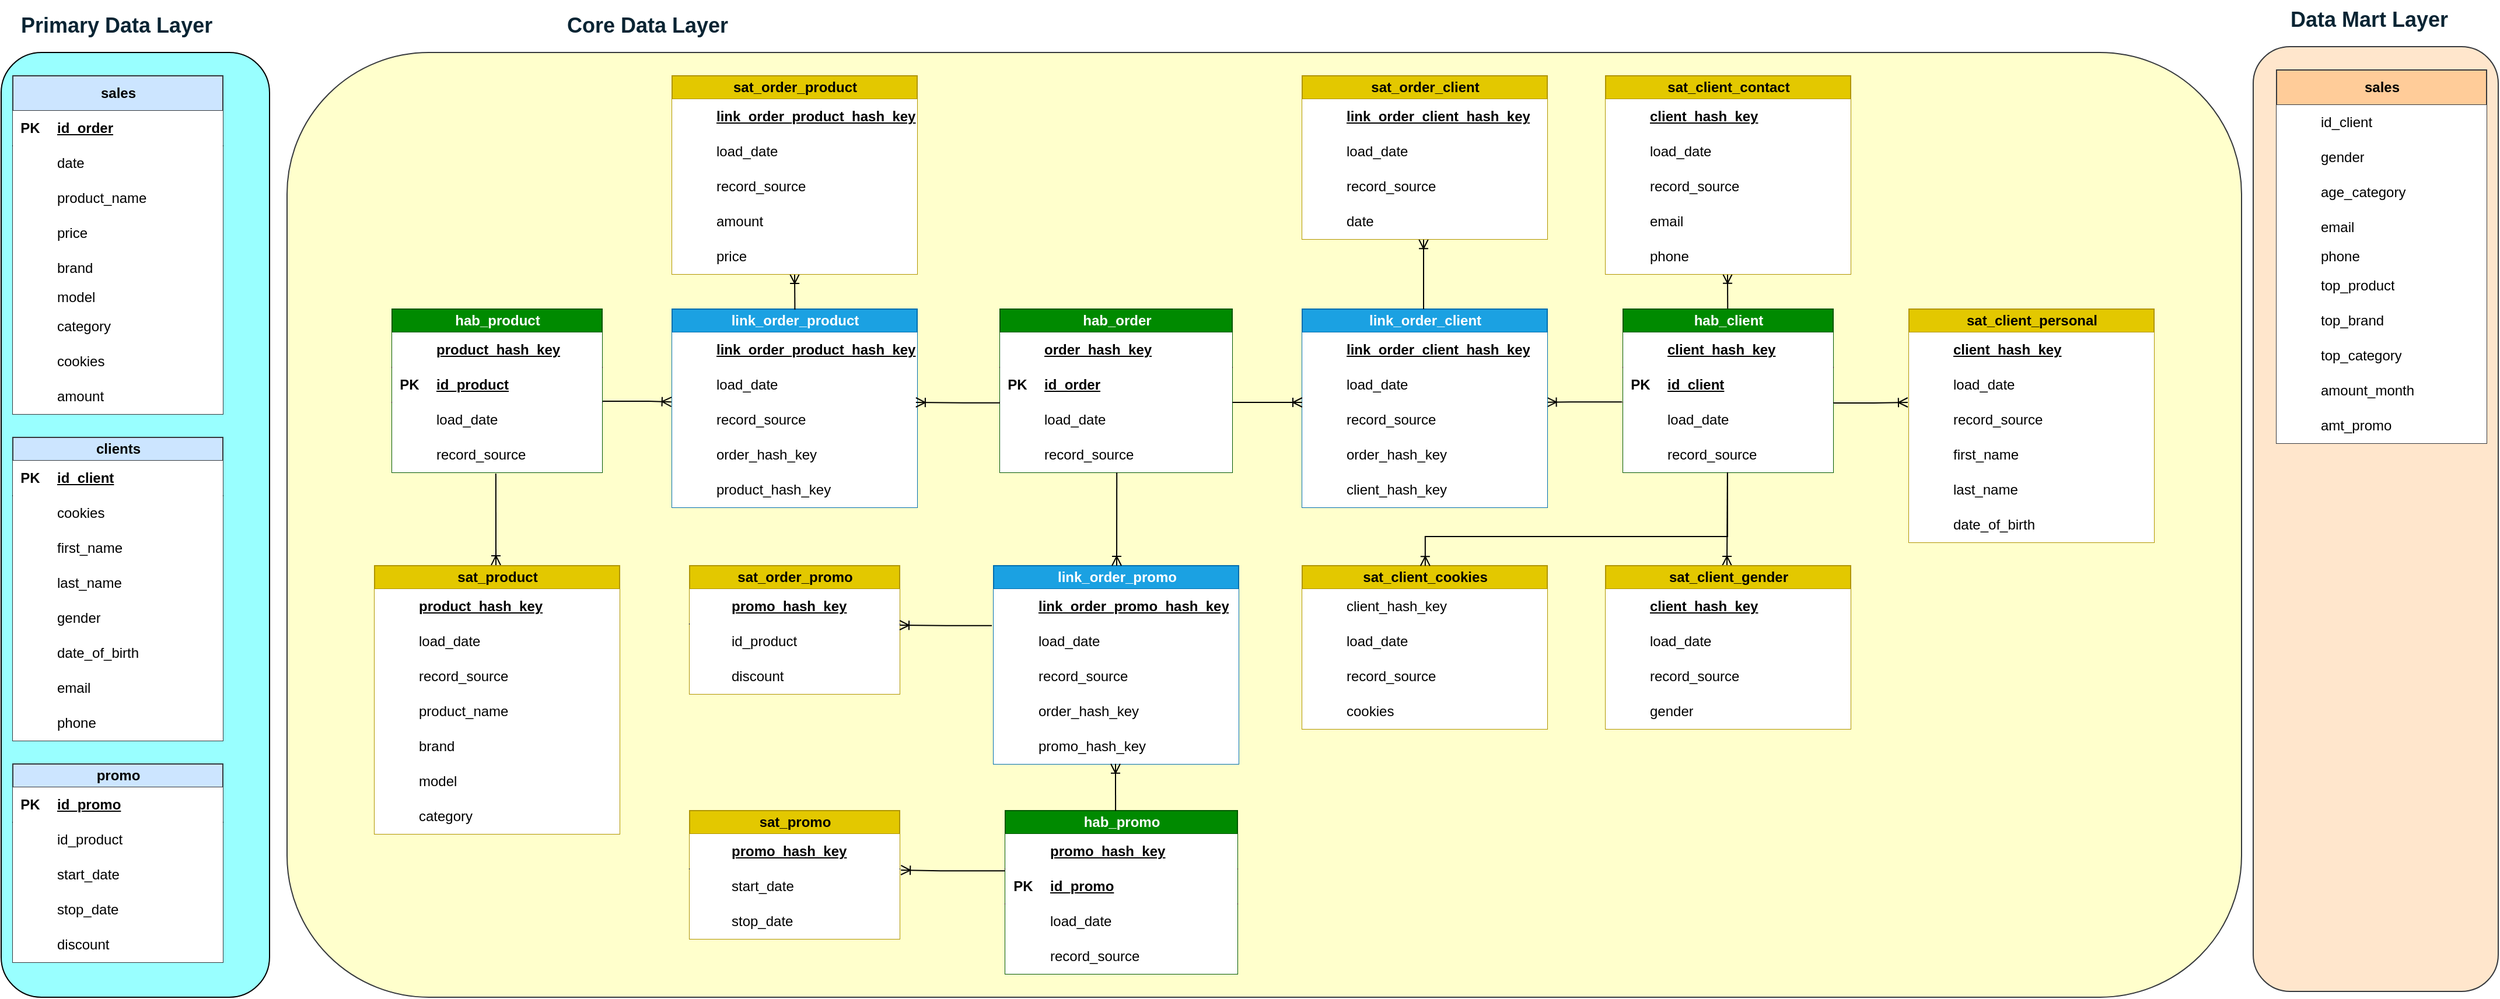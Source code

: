 <mxfile version="22.0.6" type="device">
  <diagram id="R2lEEEUBdFMjLlhIrx00" name="Page-1">
    <mxGraphModel dx="1509" dy="1648" grid="1" gridSize="10" guides="1" tooltips="1" connect="0" arrows="1" fold="1" page="1" pageScale="1" pageWidth="1100" pageHeight="850" background="none" math="0" shadow="0" extFonts="Permanent Marker^https://fonts.googleapis.com/css?family=Permanent+Marker">
      <root>
        <mxCell id="0" />
        <mxCell id="1" parent="0" />
        <mxCell id="u0Cd2fFCVEnkuuVqZNpu-277" value="" style="rounded=1;whiteSpace=wrap;html=1;fillColor=#FFFFCC;strokeColor=#36393d;" parent="1" vertex="1">
          <mxGeometry x="245" y="-805" width="1675" height="810" as="geometry" />
        </mxCell>
        <mxCell id="u0Cd2fFCVEnkuuVqZNpu-276" value="" style="rounded=1;whiteSpace=wrap;html=1;fillColor=#FFE6CC;strokeColor=#36393d;" parent="1" vertex="1">
          <mxGeometry x="1930" y="-810" width="210" height="810" as="geometry" />
        </mxCell>
        <mxCell id="u0Cd2fFCVEnkuuVqZNpu-275" value="" style="rounded=1;whiteSpace=wrap;html=1;fillColor=#99FFFF;" parent="1" vertex="1">
          <mxGeometry y="-805" width="230" height="810" as="geometry" />
        </mxCell>
        <mxCell id="u0Cd2fFCVEnkuuVqZNpu-1" value="&lt;strong style=&quot;--tw-border-spacing-x: 0; --tw-border-spacing-y: 0; --tw-translate-x: 0; --tw-translate-y: 0; --tw-rotate: 0; --tw-skew-x: 0; --tw-skew-y: 0; --tw-scale-x: 1; --tw-scale-y: 1; --tw-pan-x: ; --tw-pan-y: ; --tw-pinch-zoom: ; --tw-scroll-snap-strictness: proximity; --tw-ordinal: ; --tw-slashed-zero: ; --tw-numeric-figure: ; --tw-numeric-spacing: ; --tw-numeric-fraction: ; --tw-ring-inset: ; --tw-ring-offset-width: 0px; --tw-ring-offset-color: #fff; --tw-ring-color: rgb(59 130 246 / .5); --tw-ring-offset-shadow: 0 0 #0000; --tw-ring-shadow: 0 0 #0000; --tw-shadow: 0 0 #0000; --tw-shadow-colored: 0 0 #0000; --tw-blur: ; --tw-brightness: ; --tw-contrast: ; --tw-grayscale: ; --tw-hue-rotate: ; --tw-invert: ; --tw-saturate: ; --tw-sepia: ; --tw-drop-shadow: ; --tw-backdrop-blur: ; --tw-backdrop-brightness: ; --tw-backdrop-contrast: ; --tw-backdrop-grayscale: ; --tw-backdrop-hue-rotate: ; --tw-backdrop-invert: ; --tw-backdrop-opacity: ; --tw-backdrop-saturate: ; --tw-backdrop-sepia: ; box-sizing: inherit; margin: 0px; padding: 0px; border: 0px; vertical-align: baseline; color: rgb(9, 36, 51); font-family: Manrope, sans-serif; font-size: 18px; font-style: normal; font-variant-ligatures: normal; font-variant-caps: normal; letter-spacing: normal; orphans: 2; text-align: left; text-indent: 0px; text-transform: none; widows: 2; word-spacing: 0px; -webkit-text-stroke-width: 0px; background-color: rgb(255, 255, 255); text-decoration-thickness: initial; text-decoration-style: initial; text-decoration-color: initial;&quot;&gt;Primary Data Layer&lt;/strong&gt;" style="text;whiteSpace=wrap;html=1;fillColor=none;" parent="1" vertex="1">
          <mxGeometry x="15" y="-845" width="200" height="30" as="geometry" />
        </mxCell>
        <mxCell id="u0Cd2fFCVEnkuuVqZNpu-2" value="&lt;strong style=&quot;--tw-border-spacing-x: 0; --tw-border-spacing-y: 0; --tw-translate-x: 0; --tw-translate-y: 0; --tw-rotate: 0; --tw-skew-x: 0; --tw-skew-y: 0; --tw-scale-x: 1; --tw-scale-y: 1; --tw-pan-x: ; --tw-pan-y: ; --tw-pinch-zoom: ; --tw-scroll-snap-strictness: proximity; --tw-ordinal: ; --tw-slashed-zero: ; --tw-numeric-figure: ; --tw-numeric-spacing: ; --tw-numeric-fraction: ; --tw-ring-inset: ; --tw-ring-offset-width: 0px; --tw-ring-offset-color: #fff; --tw-ring-color: rgb(59 130 246 / .5); --tw-ring-offset-shadow: 0 0 #0000; --tw-ring-shadow: 0 0 #0000; --tw-shadow: 0 0 #0000; --tw-shadow-colored: 0 0 #0000; --tw-blur: ; --tw-brightness: ; --tw-contrast: ; --tw-grayscale: ; --tw-hue-rotate: ; --tw-invert: ; --tw-saturate: ; --tw-sepia: ; --tw-drop-shadow: ; --tw-backdrop-blur: ; --tw-backdrop-brightness: ; --tw-backdrop-contrast: ; --tw-backdrop-grayscale: ; --tw-backdrop-hue-rotate: ; --tw-backdrop-invert: ; --tw-backdrop-opacity: ; --tw-backdrop-saturate: ; --tw-backdrop-sepia: ; box-sizing: inherit; margin: 0px; padding: 0px; border: 0px; vertical-align: baseline; color: rgb(9, 36, 51); font-family: Manrope, sans-serif; font-size: 18px; font-style: normal; font-variant-ligatures: normal; font-variant-caps: normal; letter-spacing: normal; orphans: 2; text-align: left; text-indent: 0px; text-transform: none; widows: 2; word-spacing: 0px; -webkit-text-stroke-width: 0px; background-color: rgb(255, 255, 255); text-decoration-thickness: initial; text-decoration-style: initial; text-decoration-color: initial;&quot;&gt;Core Data Layer&lt;/strong&gt;" style="text;whiteSpace=wrap;html=1;" parent="1" vertex="1">
          <mxGeometry x="482.5" y="-845" width="170" height="30" as="geometry" />
        </mxCell>
        <mxCell id="u0Cd2fFCVEnkuuVqZNpu-3" value="&lt;strong style=&quot;--tw-border-spacing-x: 0; --tw-border-spacing-y: 0; --tw-translate-x: 0; --tw-translate-y: 0; --tw-rotate: 0; --tw-skew-x: 0; --tw-skew-y: 0; --tw-scale-x: 1; --tw-scale-y: 1; --tw-pan-x: ; --tw-pan-y: ; --tw-pinch-zoom: ; --tw-scroll-snap-strictness: proximity; --tw-ordinal: ; --tw-slashed-zero: ; --tw-numeric-figure: ; --tw-numeric-spacing: ; --tw-numeric-fraction: ; --tw-ring-inset: ; --tw-ring-offset-width: 0px; --tw-ring-offset-color: #fff; --tw-ring-color: rgb(59 130 246 / .5); --tw-ring-offset-shadow: 0 0 #0000; --tw-ring-shadow: 0 0 #0000; --tw-shadow: 0 0 #0000; --tw-shadow-colored: 0 0 #0000; --tw-blur: ; --tw-brightness: ; --tw-contrast: ; --tw-grayscale: ; --tw-hue-rotate: ; --tw-invert: ; --tw-saturate: ; --tw-sepia: ; --tw-drop-shadow: ; --tw-backdrop-blur: ; --tw-backdrop-brightness: ; --tw-backdrop-contrast: ; --tw-backdrop-grayscale: ; --tw-backdrop-hue-rotate: ; --tw-backdrop-invert: ; --tw-backdrop-opacity: ; --tw-backdrop-saturate: ; --tw-backdrop-sepia: ; box-sizing: inherit; margin: 0px; padding: 0px; border: 0px; vertical-align: baseline; color: rgb(9, 36, 51); font-family: Manrope, sans-serif; font-size: 18px; font-style: normal; font-variant-ligatures: normal; font-variant-caps: normal; letter-spacing: normal; orphans: 2; text-align: left; text-indent: 0px; text-transform: none; widows: 2; word-spacing: 0px; -webkit-text-stroke-width: 0px; background-color: rgb(255, 255, 255); text-decoration-thickness: initial; text-decoration-style: initial; text-decoration-color: initial;&quot;&gt;Data Mart Layer&lt;/strong&gt;" style="text;whiteSpace=wrap;html=1;" parent="1" vertex="1">
          <mxGeometry x="1960" y="-850" width="170" height="30" as="geometry" />
        </mxCell>
        <mxCell id="u0Cd2fFCVEnkuuVqZNpu-42" value="clients" style="shape=table;startSize=20;container=1;collapsible=1;childLayout=tableLayout;fixedRows=1;rowLines=0;fontStyle=1;align=center;resizeLast=1;html=1;fillColor=#cce5ff;strokeColor=#36393d;" parent="1" vertex="1">
          <mxGeometry x="10" y="-475" width="180" height="260" as="geometry" />
        </mxCell>
        <mxCell id="u0Cd2fFCVEnkuuVqZNpu-43" value="" style="shape=tableRow;horizontal=0;startSize=0;swimlaneHead=0;swimlaneBody=0;fillColor=none;collapsible=0;dropTarget=0;points=[[0,0.5],[1,0.5]];portConstraint=eastwest;top=0;left=0;right=0;bottom=1;" parent="u0Cd2fFCVEnkuuVqZNpu-42" vertex="1">
          <mxGeometry y="20" width="180" height="30" as="geometry" />
        </mxCell>
        <mxCell id="u0Cd2fFCVEnkuuVqZNpu-44" value="PK" style="shape=partialRectangle;connectable=0;fillColor=default;top=0;left=0;bottom=0;right=0;fontStyle=1;overflow=hidden;whiteSpace=wrap;html=1;" parent="u0Cd2fFCVEnkuuVqZNpu-43" vertex="1">
          <mxGeometry width="30" height="30" as="geometry">
            <mxRectangle width="30" height="30" as="alternateBounds" />
          </mxGeometry>
        </mxCell>
        <mxCell id="u0Cd2fFCVEnkuuVqZNpu-45" value="id_client" style="shape=partialRectangle;connectable=0;fillColor=default;top=0;left=0;bottom=0;right=0;align=left;spacingLeft=6;fontStyle=5;overflow=hidden;whiteSpace=wrap;html=1;" parent="u0Cd2fFCVEnkuuVqZNpu-43" vertex="1">
          <mxGeometry x="30" width="150" height="30" as="geometry">
            <mxRectangle width="150" height="30" as="alternateBounds" />
          </mxGeometry>
        </mxCell>
        <mxCell id="u0Cd2fFCVEnkuuVqZNpu-46" value="" style="shape=tableRow;horizontal=0;startSize=0;swimlaneHead=0;swimlaneBody=0;fillColor=none;collapsible=0;dropTarget=0;points=[[0,0.5],[1,0.5]];portConstraint=eastwest;top=0;left=0;right=0;bottom=0;" parent="u0Cd2fFCVEnkuuVqZNpu-42" vertex="1">
          <mxGeometry y="50" width="180" height="30" as="geometry" />
        </mxCell>
        <mxCell id="u0Cd2fFCVEnkuuVqZNpu-47" value="" style="shape=partialRectangle;connectable=0;fillColor=default;top=0;left=0;bottom=0;right=0;editable=1;overflow=hidden;whiteSpace=wrap;html=1;" parent="u0Cd2fFCVEnkuuVqZNpu-46" vertex="1">
          <mxGeometry width="30" height="30" as="geometry">
            <mxRectangle width="30" height="30" as="alternateBounds" />
          </mxGeometry>
        </mxCell>
        <mxCell id="u0Cd2fFCVEnkuuVqZNpu-48" value="cookies" style="shape=partialRectangle;connectable=0;fillColor=default;top=0;left=0;bottom=0;right=0;align=left;spacingLeft=6;overflow=hidden;whiteSpace=wrap;html=1;" parent="u0Cd2fFCVEnkuuVqZNpu-46" vertex="1">
          <mxGeometry x="30" width="150" height="30" as="geometry">
            <mxRectangle width="150" height="30" as="alternateBounds" />
          </mxGeometry>
        </mxCell>
        <mxCell id="u0Cd2fFCVEnkuuVqZNpu-49" value="" style="shape=tableRow;horizontal=0;startSize=0;swimlaneHead=0;swimlaneBody=0;fillColor=none;collapsible=0;dropTarget=0;points=[[0,0.5],[1,0.5]];portConstraint=eastwest;top=0;left=0;right=0;bottom=0;" parent="u0Cd2fFCVEnkuuVqZNpu-42" vertex="1">
          <mxGeometry y="80" width="180" height="30" as="geometry" />
        </mxCell>
        <mxCell id="u0Cd2fFCVEnkuuVqZNpu-50" value="" style="shape=partialRectangle;connectable=0;fillColor=default;top=0;left=0;bottom=0;right=0;editable=1;overflow=hidden;whiteSpace=wrap;html=1;" parent="u0Cd2fFCVEnkuuVqZNpu-49" vertex="1">
          <mxGeometry width="30" height="30" as="geometry">
            <mxRectangle width="30" height="30" as="alternateBounds" />
          </mxGeometry>
        </mxCell>
        <mxCell id="u0Cd2fFCVEnkuuVqZNpu-51" value="first_name" style="shape=partialRectangle;connectable=0;fillColor=default;top=0;left=0;bottom=0;right=0;align=left;spacingLeft=6;overflow=hidden;whiteSpace=wrap;html=1;" parent="u0Cd2fFCVEnkuuVqZNpu-49" vertex="1">
          <mxGeometry x="30" width="150" height="30" as="geometry">
            <mxRectangle width="150" height="30" as="alternateBounds" />
          </mxGeometry>
        </mxCell>
        <mxCell id="u0Cd2fFCVEnkuuVqZNpu-52" value="" style="shape=tableRow;horizontal=0;startSize=0;swimlaneHead=0;swimlaneBody=0;fillColor=none;collapsible=0;dropTarget=0;points=[[0,0.5],[1,0.5]];portConstraint=eastwest;top=0;left=0;right=0;bottom=0;" parent="u0Cd2fFCVEnkuuVqZNpu-42" vertex="1">
          <mxGeometry y="110" width="180" height="30" as="geometry" />
        </mxCell>
        <mxCell id="u0Cd2fFCVEnkuuVqZNpu-53" value="" style="shape=partialRectangle;connectable=0;fillColor=default;top=0;left=0;bottom=0;right=0;editable=1;overflow=hidden;whiteSpace=wrap;html=1;" parent="u0Cd2fFCVEnkuuVqZNpu-52" vertex="1">
          <mxGeometry width="30" height="30" as="geometry">
            <mxRectangle width="30" height="30" as="alternateBounds" />
          </mxGeometry>
        </mxCell>
        <mxCell id="u0Cd2fFCVEnkuuVqZNpu-54" value="last_name" style="shape=partialRectangle;connectable=0;fillColor=default;top=0;left=0;bottom=0;right=0;align=left;spacingLeft=6;overflow=hidden;whiteSpace=wrap;html=1;" parent="u0Cd2fFCVEnkuuVqZNpu-52" vertex="1">
          <mxGeometry x="30" width="150" height="30" as="geometry">
            <mxRectangle width="150" height="30" as="alternateBounds" />
          </mxGeometry>
        </mxCell>
        <mxCell id="u0Cd2fFCVEnkuuVqZNpu-55" value="" style="shape=tableRow;horizontal=0;startSize=0;swimlaneHead=0;swimlaneBody=0;fillColor=none;collapsible=0;dropTarget=0;points=[[0,0.5],[1,0.5]];portConstraint=eastwest;top=0;left=0;right=0;bottom=0;" parent="u0Cd2fFCVEnkuuVqZNpu-42" vertex="1">
          <mxGeometry y="140" width="180" height="30" as="geometry" />
        </mxCell>
        <mxCell id="u0Cd2fFCVEnkuuVqZNpu-56" value="" style="shape=partialRectangle;connectable=0;fillColor=default;top=0;left=0;bottom=0;right=0;editable=1;overflow=hidden;whiteSpace=wrap;html=1;" parent="u0Cd2fFCVEnkuuVqZNpu-55" vertex="1">
          <mxGeometry width="30" height="30" as="geometry">
            <mxRectangle width="30" height="30" as="alternateBounds" />
          </mxGeometry>
        </mxCell>
        <mxCell id="u0Cd2fFCVEnkuuVqZNpu-57" value="gender" style="shape=partialRectangle;connectable=0;fillColor=default;top=0;left=0;bottom=0;right=0;align=left;spacingLeft=6;overflow=hidden;whiteSpace=wrap;html=1;" parent="u0Cd2fFCVEnkuuVqZNpu-55" vertex="1">
          <mxGeometry x="30" width="150" height="30" as="geometry">
            <mxRectangle width="150" height="30" as="alternateBounds" />
          </mxGeometry>
        </mxCell>
        <mxCell id="u0Cd2fFCVEnkuuVqZNpu-58" value="" style="shape=tableRow;horizontal=0;startSize=0;swimlaneHead=0;swimlaneBody=0;fillColor=none;collapsible=0;dropTarget=0;points=[[0,0.5],[1,0.5]];portConstraint=eastwest;top=0;left=0;right=0;bottom=0;" parent="u0Cd2fFCVEnkuuVqZNpu-42" vertex="1">
          <mxGeometry y="170" width="180" height="30" as="geometry" />
        </mxCell>
        <mxCell id="u0Cd2fFCVEnkuuVqZNpu-59" value="" style="shape=partialRectangle;connectable=0;fillColor=default;top=0;left=0;bottom=0;right=0;editable=1;overflow=hidden;whiteSpace=wrap;html=1;" parent="u0Cd2fFCVEnkuuVqZNpu-58" vertex="1">
          <mxGeometry width="30" height="30" as="geometry">
            <mxRectangle width="30" height="30" as="alternateBounds" />
          </mxGeometry>
        </mxCell>
        <mxCell id="u0Cd2fFCVEnkuuVqZNpu-60" value="date_of_birth" style="shape=partialRectangle;connectable=0;fillColor=default;top=0;left=0;bottom=0;right=0;align=left;spacingLeft=6;overflow=hidden;whiteSpace=wrap;html=1;" parent="u0Cd2fFCVEnkuuVqZNpu-58" vertex="1">
          <mxGeometry x="30" width="150" height="30" as="geometry">
            <mxRectangle width="150" height="30" as="alternateBounds" />
          </mxGeometry>
        </mxCell>
        <mxCell id="u0Cd2fFCVEnkuuVqZNpu-61" value="" style="shape=tableRow;horizontal=0;startSize=0;swimlaneHead=0;swimlaneBody=0;fillColor=none;collapsible=0;dropTarget=0;points=[[0,0.5],[1,0.5]];portConstraint=eastwest;top=0;left=0;right=0;bottom=0;" parent="u0Cd2fFCVEnkuuVqZNpu-42" vertex="1">
          <mxGeometry y="200" width="180" height="30" as="geometry" />
        </mxCell>
        <mxCell id="u0Cd2fFCVEnkuuVqZNpu-62" value="" style="shape=partialRectangle;connectable=0;fillColor=default;top=0;left=0;bottom=0;right=0;editable=1;overflow=hidden;whiteSpace=wrap;html=1;" parent="u0Cd2fFCVEnkuuVqZNpu-61" vertex="1">
          <mxGeometry width="30" height="30" as="geometry">
            <mxRectangle width="30" height="30" as="alternateBounds" />
          </mxGeometry>
        </mxCell>
        <mxCell id="u0Cd2fFCVEnkuuVqZNpu-63" value="email" style="shape=partialRectangle;connectable=0;fillColor=default;top=0;left=0;bottom=0;right=0;align=left;spacingLeft=6;overflow=hidden;whiteSpace=wrap;html=1;" parent="u0Cd2fFCVEnkuuVqZNpu-61" vertex="1">
          <mxGeometry x="30" width="150" height="30" as="geometry">
            <mxRectangle width="150" height="30" as="alternateBounds" />
          </mxGeometry>
        </mxCell>
        <mxCell id="u0Cd2fFCVEnkuuVqZNpu-64" value="" style="shape=tableRow;horizontal=0;startSize=0;swimlaneHead=0;swimlaneBody=0;fillColor=none;collapsible=0;dropTarget=0;points=[[0,0.5],[1,0.5]];portConstraint=eastwest;top=0;left=0;right=0;bottom=0;" parent="u0Cd2fFCVEnkuuVqZNpu-42" vertex="1">
          <mxGeometry y="230" width="180" height="30" as="geometry" />
        </mxCell>
        <mxCell id="u0Cd2fFCVEnkuuVqZNpu-65" value="&lt;br&gt;&lt;span style=&quot;white-space: pre;&quot;&gt;&#x9;&lt;/span&gt;&lt;span style=&quot;white-space: pre;&quot;&gt;&#x9;&lt;/span&gt;&lt;span style=&quot;white-space: pre;&quot;&gt;&#x9;&lt;/span&gt;&lt;span style=&quot;white-space: pre;&quot;&gt;&#x9;&lt;/span&gt;" style="shape=partialRectangle;connectable=0;fillColor=default;top=0;left=0;bottom=0;right=0;editable=1;overflow=hidden;whiteSpace=wrap;html=1;" parent="u0Cd2fFCVEnkuuVqZNpu-64" vertex="1">
          <mxGeometry width="30" height="30" as="geometry">
            <mxRectangle width="30" height="30" as="alternateBounds" />
          </mxGeometry>
        </mxCell>
        <mxCell id="u0Cd2fFCVEnkuuVqZNpu-66" value="phone" style="shape=partialRectangle;connectable=0;fillColor=default;top=0;left=0;bottom=0;right=0;align=left;spacingLeft=6;overflow=hidden;whiteSpace=wrap;html=1;" parent="u0Cd2fFCVEnkuuVqZNpu-64" vertex="1">
          <mxGeometry x="30" width="150" height="30" as="geometry">
            <mxRectangle width="150" height="30" as="alternateBounds" />
          </mxGeometry>
        </mxCell>
        <mxCell id="u0Cd2fFCVEnkuuVqZNpu-71" value="promo" style="shape=table;startSize=20;container=1;collapsible=1;childLayout=tableLayout;fixedRows=1;rowLines=0;fontStyle=1;align=center;resizeLast=1;html=1;fillColor=#cce5ff;strokeColor=#36393d;" parent="1" vertex="1">
          <mxGeometry x="10" y="-195" width="180" height="170" as="geometry" />
        </mxCell>
        <mxCell id="u0Cd2fFCVEnkuuVqZNpu-72" value="" style="shape=tableRow;horizontal=0;startSize=0;swimlaneHead=0;swimlaneBody=0;fillColor=none;collapsible=0;dropTarget=0;points=[[0,0.5],[1,0.5]];portConstraint=eastwest;top=0;left=0;right=0;bottom=1;" parent="u0Cd2fFCVEnkuuVqZNpu-71" vertex="1">
          <mxGeometry y="20" width="180" height="30" as="geometry" />
        </mxCell>
        <mxCell id="u0Cd2fFCVEnkuuVqZNpu-73" value="PK" style="shape=partialRectangle;connectable=0;fillColor=default;top=0;left=0;bottom=0;right=0;fontStyle=1;overflow=hidden;whiteSpace=wrap;html=1;" parent="u0Cd2fFCVEnkuuVqZNpu-72" vertex="1">
          <mxGeometry width="30" height="30" as="geometry">
            <mxRectangle width="30" height="30" as="alternateBounds" />
          </mxGeometry>
        </mxCell>
        <mxCell id="u0Cd2fFCVEnkuuVqZNpu-74" value="id_promo" style="shape=partialRectangle;connectable=0;fillColor=default;top=0;left=0;bottom=0;right=0;align=left;spacingLeft=6;fontStyle=5;overflow=hidden;whiteSpace=wrap;html=1;" parent="u0Cd2fFCVEnkuuVqZNpu-72" vertex="1">
          <mxGeometry x="30" width="150" height="30" as="geometry">
            <mxRectangle width="150" height="30" as="alternateBounds" />
          </mxGeometry>
        </mxCell>
        <mxCell id="u0Cd2fFCVEnkuuVqZNpu-75" value="" style="shape=tableRow;horizontal=0;startSize=0;swimlaneHead=0;swimlaneBody=0;fillColor=none;collapsible=0;dropTarget=0;points=[[0,0.5],[1,0.5]];portConstraint=eastwest;top=0;left=0;right=0;bottom=0;" parent="u0Cd2fFCVEnkuuVqZNpu-71" vertex="1">
          <mxGeometry y="50" width="180" height="30" as="geometry" />
        </mxCell>
        <mxCell id="u0Cd2fFCVEnkuuVqZNpu-76" value="" style="shape=partialRectangle;connectable=0;fillColor=default;top=0;left=0;bottom=0;right=0;editable=1;overflow=hidden;whiteSpace=wrap;html=1;" parent="u0Cd2fFCVEnkuuVqZNpu-75" vertex="1">
          <mxGeometry width="30" height="30" as="geometry">
            <mxRectangle width="30" height="30" as="alternateBounds" />
          </mxGeometry>
        </mxCell>
        <mxCell id="u0Cd2fFCVEnkuuVqZNpu-77" value="id_product" style="shape=partialRectangle;connectable=0;fillColor=default;top=0;left=0;bottom=0;right=0;align=left;spacingLeft=6;overflow=hidden;whiteSpace=wrap;html=1;" parent="u0Cd2fFCVEnkuuVqZNpu-75" vertex="1">
          <mxGeometry x="30" width="150" height="30" as="geometry">
            <mxRectangle width="150" height="30" as="alternateBounds" />
          </mxGeometry>
        </mxCell>
        <mxCell id="u0Cd2fFCVEnkuuVqZNpu-78" value="" style="shape=tableRow;horizontal=0;startSize=0;swimlaneHead=0;swimlaneBody=0;fillColor=none;collapsible=0;dropTarget=0;points=[[0,0.5],[1,0.5]];portConstraint=eastwest;top=0;left=0;right=0;bottom=0;" parent="u0Cd2fFCVEnkuuVqZNpu-71" vertex="1">
          <mxGeometry y="80" width="180" height="30" as="geometry" />
        </mxCell>
        <mxCell id="u0Cd2fFCVEnkuuVqZNpu-79" value="" style="shape=partialRectangle;connectable=0;fillColor=default;top=0;left=0;bottom=0;right=0;editable=1;overflow=hidden;whiteSpace=wrap;html=1;" parent="u0Cd2fFCVEnkuuVqZNpu-78" vertex="1">
          <mxGeometry width="30" height="30" as="geometry">
            <mxRectangle width="30" height="30" as="alternateBounds" />
          </mxGeometry>
        </mxCell>
        <mxCell id="u0Cd2fFCVEnkuuVqZNpu-80" value="start_date" style="shape=partialRectangle;connectable=0;fillColor=default;top=0;left=0;bottom=0;right=0;align=left;spacingLeft=6;overflow=hidden;whiteSpace=wrap;html=1;" parent="u0Cd2fFCVEnkuuVqZNpu-78" vertex="1">
          <mxGeometry x="30" width="150" height="30" as="geometry">
            <mxRectangle width="150" height="30" as="alternateBounds" />
          </mxGeometry>
        </mxCell>
        <mxCell id="u0Cd2fFCVEnkuuVqZNpu-81" value="" style="shape=tableRow;horizontal=0;startSize=0;swimlaneHead=0;swimlaneBody=0;fillColor=none;collapsible=0;dropTarget=0;points=[[0,0.5],[1,0.5]];portConstraint=eastwest;top=0;left=0;right=0;bottom=0;" parent="u0Cd2fFCVEnkuuVqZNpu-71" vertex="1">
          <mxGeometry y="110" width="180" height="30" as="geometry" />
        </mxCell>
        <mxCell id="u0Cd2fFCVEnkuuVqZNpu-82" value="" style="shape=partialRectangle;connectable=0;fillColor=default;top=0;left=0;bottom=0;right=0;editable=1;overflow=hidden;whiteSpace=wrap;html=1;" parent="u0Cd2fFCVEnkuuVqZNpu-81" vertex="1">
          <mxGeometry width="30" height="30" as="geometry">
            <mxRectangle width="30" height="30" as="alternateBounds" />
          </mxGeometry>
        </mxCell>
        <mxCell id="u0Cd2fFCVEnkuuVqZNpu-83" value="stop_date" style="shape=partialRectangle;connectable=0;fillColor=default;top=0;left=0;bottom=0;right=0;align=left;spacingLeft=6;overflow=hidden;whiteSpace=wrap;html=1;" parent="u0Cd2fFCVEnkuuVqZNpu-81" vertex="1">
          <mxGeometry x="30" width="150" height="30" as="geometry">
            <mxRectangle width="150" height="30" as="alternateBounds" />
          </mxGeometry>
        </mxCell>
        <mxCell id="u0Cd2fFCVEnkuuVqZNpu-84" value="" style="shape=tableRow;horizontal=0;startSize=0;swimlaneHead=0;swimlaneBody=0;fillColor=none;collapsible=0;dropTarget=0;points=[[0,0.5],[1,0.5]];portConstraint=eastwest;top=0;left=0;right=0;bottom=0;" parent="u0Cd2fFCVEnkuuVqZNpu-71" vertex="1">
          <mxGeometry y="140" width="180" height="30" as="geometry" />
        </mxCell>
        <mxCell id="u0Cd2fFCVEnkuuVqZNpu-85" value="" style="shape=partialRectangle;connectable=0;fillColor=default;top=0;left=0;bottom=0;right=0;editable=1;overflow=hidden;whiteSpace=wrap;html=1;" parent="u0Cd2fFCVEnkuuVqZNpu-84" vertex="1">
          <mxGeometry width="30" height="30" as="geometry">
            <mxRectangle width="30" height="30" as="alternateBounds" />
          </mxGeometry>
        </mxCell>
        <mxCell id="u0Cd2fFCVEnkuuVqZNpu-86" value="discount" style="shape=partialRectangle;connectable=0;fillColor=default;top=0;left=0;bottom=0;right=0;align=left;spacingLeft=6;overflow=hidden;whiteSpace=wrap;html=1;" parent="u0Cd2fFCVEnkuuVqZNpu-84" vertex="1">
          <mxGeometry x="30" width="150" height="30" as="geometry">
            <mxRectangle width="150" height="30" as="alternateBounds" />
          </mxGeometry>
        </mxCell>
        <mxCell id="u0Cd2fFCVEnkuuVqZNpu-96" value="sales" style="shape=table;startSize=30;container=1;collapsible=1;childLayout=tableLayout;fixedRows=1;rowLines=0;fontStyle=1;align=center;resizeLast=1;html=1;fillColor=#ffcc99;strokeColor=#36393d;" parent="1" vertex="1">
          <mxGeometry x="1950" y="-790" width="180" height="320" as="geometry" />
        </mxCell>
        <mxCell id="u0Cd2fFCVEnkuuVqZNpu-100" value="" style="shape=tableRow;horizontal=0;startSize=0;swimlaneHead=0;swimlaneBody=0;fillColor=none;collapsible=0;dropTarget=0;points=[[0,0.5],[1,0.5]];portConstraint=eastwest;top=0;left=0;right=0;bottom=0;" parent="u0Cd2fFCVEnkuuVqZNpu-96" vertex="1">
          <mxGeometry y="30" width="180" height="30" as="geometry" />
        </mxCell>
        <mxCell id="u0Cd2fFCVEnkuuVqZNpu-101" value="" style="shape=partialRectangle;connectable=0;fillColor=default;top=0;left=0;bottom=0;right=0;editable=1;overflow=hidden;whiteSpace=wrap;html=1;" parent="u0Cd2fFCVEnkuuVqZNpu-100" vertex="1">
          <mxGeometry width="30" height="30" as="geometry">
            <mxRectangle width="30" height="30" as="alternateBounds" />
          </mxGeometry>
        </mxCell>
        <mxCell id="u0Cd2fFCVEnkuuVqZNpu-102" value="id_client" style="shape=partialRectangle;connectable=0;fillColor=default;top=0;left=0;bottom=0;right=0;align=left;spacingLeft=6;overflow=hidden;whiteSpace=wrap;html=1;" parent="u0Cd2fFCVEnkuuVqZNpu-100" vertex="1">
          <mxGeometry x="30" width="150" height="30" as="geometry">
            <mxRectangle width="150" height="30" as="alternateBounds" />
          </mxGeometry>
        </mxCell>
        <mxCell id="u0Cd2fFCVEnkuuVqZNpu-103" value="" style="shape=tableRow;horizontal=0;startSize=0;swimlaneHead=0;swimlaneBody=0;fillColor=none;collapsible=0;dropTarget=0;points=[[0,0.5],[1,0.5]];portConstraint=eastwest;top=0;left=0;right=0;bottom=0;" parent="u0Cd2fFCVEnkuuVqZNpu-96" vertex="1">
          <mxGeometry y="60" width="180" height="30" as="geometry" />
        </mxCell>
        <mxCell id="u0Cd2fFCVEnkuuVqZNpu-104" value="" style="shape=partialRectangle;connectable=0;fillColor=default;top=0;left=0;bottom=0;right=0;editable=1;overflow=hidden;whiteSpace=wrap;html=1;" parent="u0Cd2fFCVEnkuuVqZNpu-103" vertex="1">
          <mxGeometry width="30" height="30" as="geometry">
            <mxRectangle width="30" height="30" as="alternateBounds" />
          </mxGeometry>
        </mxCell>
        <mxCell id="u0Cd2fFCVEnkuuVqZNpu-105" value="gender" style="shape=partialRectangle;connectable=0;fillColor=default;top=0;left=0;bottom=0;right=0;align=left;spacingLeft=6;overflow=hidden;whiteSpace=wrap;html=1;" parent="u0Cd2fFCVEnkuuVqZNpu-103" vertex="1">
          <mxGeometry x="30" width="150" height="30" as="geometry">
            <mxRectangle width="150" height="30" as="alternateBounds" />
          </mxGeometry>
        </mxCell>
        <mxCell id="u0Cd2fFCVEnkuuVqZNpu-106" value="" style="shape=tableRow;horizontal=0;startSize=0;swimlaneHead=0;swimlaneBody=0;fillColor=none;collapsible=0;dropTarget=0;points=[[0,0.5],[1,0.5]];portConstraint=eastwest;top=0;left=0;right=0;bottom=0;" parent="u0Cd2fFCVEnkuuVqZNpu-96" vertex="1">
          <mxGeometry y="90" width="180" height="30" as="geometry" />
        </mxCell>
        <mxCell id="u0Cd2fFCVEnkuuVqZNpu-107" value="" style="shape=partialRectangle;connectable=0;fillColor=default;top=0;left=0;bottom=0;right=0;editable=1;overflow=hidden;whiteSpace=wrap;html=1;" parent="u0Cd2fFCVEnkuuVqZNpu-106" vertex="1">
          <mxGeometry width="30" height="30" as="geometry">
            <mxRectangle width="30" height="30" as="alternateBounds" />
          </mxGeometry>
        </mxCell>
        <mxCell id="u0Cd2fFCVEnkuuVqZNpu-108" value="age_category" style="shape=partialRectangle;connectable=0;fillColor=default;top=0;left=0;bottom=0;right=0;align=left;spacingLeft=6;overflow=hidden;whiteSpace=wrap;html=1;" parent="u0Cd2fFCVEnkuuVqZNpu-106" vertex="1">
          <mxGeometry x="30" width="150" height="30" as="geometry">
            <mxRectangle width="150" height="30" as="alternateBounds" />
          </mxGeometry>
        </mxCell>
        <mxCell id="u0Cd2fFCVEnkuuVqZNpu-109" value="" style="shape=tableRow;horizontal=0;startSize=0;swimlaneHead=0;swimlaneBody=0;fillColor=none;collapsible=0;dropTarget=0;points=[[0,0.5],[1,0.5]];portConstraint=eastwest;top=0;left=0;right=0;bottom=0;" parent="u0Cd2fFCVEnkuuVqZNpu-96" vertex="1">
          <mxGeometry y="120" width="180" height="30" as="geometry" />
        </mxCell>
        <mxCell id="u0Cd2fFCVEnkuuVqZNpu-110" value="" style="shape=partialRectangle;connectable=0;fillColor=default;top=0;left=0;bottom=0;right=0;editable=1;overflow=hidden;whiteSpace=wrap;html=1;" parent="u0Cd2fFCVEnkuuVqZNpu-109" vertex="1">
          <mxGeometry width="30" height="30" as="geometry">
            <mxRectangle width="30" height="30" as="alternateBounds" />
          </mxGeometry>
        </mxCell>
        <mxCell id="u0Cd2fFCVEnkuuVqZNpu-111" value="email" style="shape=partialRectangle;connectable=0;fillColor=default;top=0;left=0;bottom=0;right=0;align=left;spacingLeft=6;overflow=hidden;whiteSpace=wrap;html=1;" parent="u0Cd2fFCVEnkuuVqZNpu-109" vertex="1">
          <mxGeometry x="30" width="150" height="30" as="geometry">
            <mxRectangle width="150" height="30" as="alternateBounds" />
          </mxGeometry>
        </mxCell>
        <mxCell id="u0Cd2fFCVEnkuuVqZNpu-112" value="" style="shape=tableRow;horizontal=0;startSize=0;swimlaneHead=0;swimlaneBody=0;fillColor=none;collapsible=0;dropTarget=0;points=[[0,0.5],[1,0.5]];portConstraint=eastwest;top=0;left=0;right=0;bottom=0;" parent="u0Cd2fFCVEnkuuVqZNpu-96" vertex="1">
          <mxGeometry y="150" width="180" height="20" as="geometry" />
        </mxCell>
        <mxCell id="u0Cd2fFCVEnkuuVqZNpu-113" value="" style="shape=partialRectangle;connectable=0;fillColor=default;top=0;left=0;bottom=0;right=0;editable=1;overflow=hidden;whiteSpace=wrap;html=1;" parent="u0Cd2fFCVEnkuuVqZNpu-112" vertex="1">
          <mxGeometry width="30" height="20" as="geometry">
            <mxRectangle width="30" height="20" as="alternateBounds" />
          </mxGeometry>
        </mxCell>
        <mxCell id="u0Cd2fFCVEnkuuVqZNpu-114" value="phone" style="shape=partialRectangle;connectable=0;fillColor=default;top=0;left=0;bottom=0;right=0;align=left;spacingLeft=6;overflow=hidden;whiteSpace=wrap;html=1;" parent="u0Cd2fFCVEnkuuVqZNpu-112" vertex="1">
          <mxGeometry x="30" width="150" height="20" as="geometry">
            <mxRectangle width="150" height="20" as="alternateBounds" />
          </mxGeometry>
        </mxCell>
        <mxCell id="u0Cd2fFCVEnkuuVqZNpu-115" value="" style="shape=tableRow;horizontal=0;startSize=0;swimlaneHead=0;swimlaneBody=0;fillColor=none;collapsible=0;dropTarget=0;points=[[0,0.5],[1,0.5]];portConstraint=eastwest;top=0;left=0;right=0;bottom=0;" parent="u0Cd2fFCVEnkuuVqZNpu-96" vertex="1">
          <mxGeometry y="170" width="180" height="30" as="geometry" />
        </mxCell>
        <mxCell id="u0Cd2fFCVEnkuuVqZNpu-116" value="" style="shape=partialRectangle;connectable=0;fillColor=default;top=0;left=0;bottom=0;right=0;editable=1;overflow=hidden;whiteSpace=wrap;html=1;" parent="u0Cd2fFCVEnkuuVqZNpu-115" vertex="1">
          <mxGeometry width="30" height="30" as="geometry">
            <mxRectangle width="30" height="30" as="alternateBounds" />
          </mxGeometry>
        </mxCell>
        <mxCell id="u0Cd2fFCVEnkuuVqZNpu-117" value="top_product" style="shape=partialRectangle;connectable=0;fillColor=default;top=0;left=0;bottom=0;right=0;align=left;spacingLeft=6;overflow=hidden;whiteSpace=wrap;html=1;" parent="u0Cd2fFCVEnkuuVqZNpu-115" vertex="1">
          <mxGeometry x="30" width="150" height="30" as="geometry">
            <mxRectangle width="150" height="30" as="alternateBounds" />
          </mxGeometry>
        </mxCell>
        <mxCell id="u0Cd2fFCVEnkuuVqZNpu-125" value="" style="shape=tableRow;horizontal=0;startSize=0;swimlaneHead=0;swimlaneBody=0;fillColor=none;collapsible=0;dropTarget=0;points=[[0,0.5],[1,0.5]];portConstraint=eastwest;top=0;left=0;right=0;bottom=0;" parent="u0Cd2fFCVEnkuuVqZNpu-96" vertex="1">
          <mxGeometry y="200" width="180" height="30" as="geometry" />
        </mxCell>
        <mxCell id="u0Cd2fFCVEnkuuVqZNpu-126" value="" style="shape=partialRectangle;connectable=0;fillColor=default;top=0;left=0;bottom=0;right=0;editable=1;overflow=hidden;whiteSpace=wrap;html=1;" parent="u0Cd2fFCVEnkuuVqZNpu-125" vertex="1">
          <mxGeometry width="30" height="30" as="geometry">
            <mxRectangle width="30" height="30" as="alternateBounds" />
          </mxGeometry>
        </mxCell>
        <mxCell id="u0Cd2fFCVEnkuuVqZNpu-127" value="top_brand" style="shape=partialRectangle;connectable=0;fillColor=default;top=0;left=0;bottom=0;right=0;align=left;spacingLeft=6;overflow=hidden;whiteSpace=wrap;html=1;" parent="u0Cd2fFCVEnkuuVqZNpu-125" vertex="1">
          <mxGeometry x="30" width="150" height="30" as="geometry">
            <mxRectangle width="150" height="30" as="alternateBounds" />
          </mxGeometry>
        </mxCell>
        <mxCell id="u0Cd2fFCVEnkuuVqZNpu-128" value="" style="shape=tableRow;horizontal=0;startSize=0;swimlaneHead=0;swimlaneBody=0;fillColor=none;collapsible=0;dropTarget=0;points=[[0,0.5],[1,0.5]];portConstraint=eastwest;top=0;left=0;right=0;bottom=0;" parent="u0Cd2fFCVEnkuuVqZNpu-96" vertex="1">
          <mxGeometry y="230" width="180" height="30" as="geometry" />
        </mxCell>
        <mxCell id="u0Cd2fFCVEnkuuVqZNpu-129" value="" style="shape=partialRectangle;connectable=0;fillColor=default;top=0;left=0;bottom=0;right=0;editable=1;overflow=hidden;whiteSpace=wrap;html=1;" parent="u0Cd2fFCVEnkuuVqZNpu-128" vertex="1">
          <mxGeometry width="30" height="30" as="geometry">
            <mxRectangle width="30" height="30" as="alternateBounds" />
          </mxGeometry>
        </mxCell>
        <mxCell id="u0Cd2fFCVEnkuuVqZNpu-130" value="top_category" style="shape=partialRectangle;connectable=0;fillColor=default;top=0;left=0;bottom=0;right=0;align=left;spacingLeft=6;overflow=hidden;whiteSpace=wrap;html=1;" parent="u0Cd2fFCVEnkuuVqZNpu-128" vertex="1">
          <mxGeometry x="30" width="150" height="30" as="geometry">
            <mxRectangle width="150" height="30" as="alternateBounds" />
          </mxGeometry>
        </mxCell>
        <mxCell id="u0Cd2fFCVEnkuuVqZNpu-118" value="" style="shape=tableRow;horizontal=0;startSize=0;swimlaneHead=0;swimlaneBody=0;fillColor=none;collapsible=0;dropTarget=0;points=[[0,0.5],[1,0.5]];portConstraint=eastwest;top=0;left=0;right=0;bottom=0;" parent="u0Cd2fFCVEnkuuVqZNpu-96" vertex="1">
          <mxGeometry y="260" width="180" height="30" as="geometry" />
        </mxCell>
        <mxCell id="u0Cd2fFCVEnkuuVqZNpu-119" value="&lt;br&gt;&lt;span style=&quot;white-space: pre;&quot;&gt;&#x9;&lt;/span&gt;&lt;span style=&quot;white-space: pre;&quot;&gt;&#x9;&lt;/span&gt;&lt;span style=&quot;white-space: pre;&quot;&gt;&#x9;&lt;/span&gt;&lt;span style=&quot;white-space: pre;&quot;&gt;&#x9;&lt;/span&gt;" style="shape=partialRectangle;connectable=0;fillColor=default;top=0;left=0;bottom=0;right=0;editable=1;overflow=hidden;whiteSpace=wrap;html=1;" parent="u0Cd2fFCVEnkuuVqZNpu-118" vertex="1">
          <mxGeometry width="30" height="30" as="geometry">
            <mxRectangle width="30" height="30" as="alternateBounds" />
          </mxGeometry>
        </mxCell>
        <mxCell id="u0Cd2fFCVEnkuuVqZNpu-120" value="amount_month" style="shape=partialRectangle;connectable=0;fillColor=default;top=0;left=0;bottom=0;right=0;align=left;spacingLeft=6;overflow=hidden;whiteSpace=wrap;html=1;" parent="u0Cd2fFCVEnkuuVqZNpu-118" vertex="1">
          <mxGeometry x="30" width="150" height="30" as="geometry">
            <mxRectangle width="150" height="30" as="alternateBounds" />
          </mxGeometry>
        </mxCell>
        <mxCell id="u0Cd2fFCVEnkuuVqZNpu-121" value="" style="shape=tableRow;horizontal=0;startSize=0;swimlaneHead=0;swimlaneBody=0;fillColor=none;collapsible=0;dropTarget=0;points=[[0,0.5],[1,0.5]];portConstraint=eastwest;top=0;left=0;right=0;bottom=0;" parent="u0Cd2fFCVEnkuuVqZNpu-96" vertex="1">
          <mxGeometry y="290" width="180" height="30" as="geometry" />
        </mxCell>
        <mxCell id="u0Cd2fFCVEnkuuVqZNpu-122" value="&lt;br&gt;&lt;span style=&quot;white-space: pre;&quot;&gt;&#x9;&lt;/span&gt;&lt;span style=&quot;white-space: pre;&quot;&gt;&#x9;&lt;/span&gt;&lt;span style=&quot;white-space: pre;&quot;&gt;&#x9;&lt;/span&gt;&lt;span style=&quot;white-space: pre;&quot;&gt;&#x9;&lt;/span&gt;" style="shape=partialRectangle;connectable=0;fillColor=default;top=0;left=0;bottom=0;right=0;editable=1;overflow=hidden;whiteSpace=wrap;html=1;" parent="u0Cd2fFCVEnkuuVqZNpu-121" vertex="1">
          <mxGeometry width="30" height="30" as="geometry">
            <mxRectangle width="30" height="30" as="alternateBounds" />
          </mxGeometry>
        </mxCell>
        <mxCell id="u0Cd2fFCVEnkuuVqZNpu-123" value="amt_promo" style="shape=partialRectangle;connectable=0;fillColor=default;top=0;left=0;bottom=0;right=0;align=left;spacingLeft=6;overflow=hidden;whiteSpace=wrap;html=1;" parent="u0Cd2fFCVEnkuuVqZNpu-121" vertex="1">
          <mxGeometry x="30" width="150" height="30" as="geometry">
            <mxRectangle width="150" height="30" as="alternateBounds" />
          </mxGeometry>
        </mxCell>
        <mxCell id="u0Cd2fFCVEnkuuVqZNpu-13" value="sales" style="shape=table;startSize=30;container=1;collapsible=1;childLayout=tableLayout;fixedRows=1;rowLines=0;fontStyle=1;align=center;resizeLast=1;html=1;fillColor=#cce5ff;strokeColor=#36393d;fillStyle=auto;" parent="1" vertex="1">
          <mxGeometry x="10" y="-785" width="180" height="290" as="geometry" />
        </mxCell>
        <mxCell id="u0Cd2fFCVEnkuuVqZNpu-14" value="" style="shape=tableRow;horizontal=0;startSize=0;swimlaneHead=0;swimlaneBody=0;fillColor=none;collapsible=0;dropTarget=0;points=[[0,0.5],[1,0.5]];portConstraint=eastwest;top=0;left=0;right=0;bottom=1;" parent="u0Cd2fFCVEnkuuVqZNpu-13" vertex="1">
          <mxGeometry y="30" width="180" height="30" as="geometry" />
        </mxCell>
        <mxCell id="u0Cd2fFCVEnkuuVqZNpu-15" value="PK" style="shape=partialRectangle;connectable=0;fillColor=default;top=0;left=0;bottom=0;right=0;fontStyle=1;overflow=hidden;whiteSpace=wrap;html=1;" parent="u0Cd2fFCVEnkuuVqZNpu-14" vertex="1">
          <mxGeometry width="30" height="30" as="geometry">
            <mxRectangle width="30" height="30" as="alternateBounds" />
          </mxGeometry>
        </mxCell>
        <mxCell id="u0Cd2fFCVEnkuuVqZNpu-16" value="id_order" style="shape=partialRectangle;connectable=0;fillColor=default;top=0;left=0;bottom=0;right=0;align=left;spacingLeft=6;fontStyle=5;overflow=hidden;whiteSpace=wrap;html=1;" parent="u0Cd2fFCVEnkuuVqZNpu-14" vertex="1">
          <mxGeometry x="30" width="150" height="30" as="geometry">
            <mxRectangle width="150" height="30" as="alternateBounds" />
          </mxGeometry>
        </mxCell>
        <mxCell id="u0Cd2fFCVEnkuuVqZNpu-17" value="" style="shape=tableRow;horizontal=0;startSize=0;swimlaneHead=0;swimlaneBody=0;fillColor=none;collapsible=0;dropTarget=0;points=[[0,0.5],[1,0.5]];portConstraint=eastwest;top=0;left=0;right=0;bottom=0;" parent="u0Cd2fFCVEnkuuVqZNpu-13" vertex="1">
          <mxGeometry y="60" width="180" height="30" as="geometry" />
        </mxCell>
        <mxCell id="u0Cd2fFCVEnkuuVqZNpu-18" value="" style="shape=partialRectangle;connectable=0;fillColor=default;top=0;left=0;bottom=0;right=0;editable=1;overflow=hidden;whiteSpace=wrap;html=1;" parent="u0Cd2fFCVEnkuuVqZNpu-17" vertex="1">
          <mxGeometry width="30" height="30" as="geometry">
            <mxRectangle width="30" height="30" as="alternateBounds" />
          </mxGeometry>
        </mxCell>
        <mxCell id="u0Cd2fFCVEnkuuVqZNpu-19" value="date" style="shape=partialRectangle;connectable=0;fillColor=default;top=0;left=0;bottom=0;right=0;align=left;spacingLeft=6;overflow=hidden;whiteSpace=wrap;html=1;" parent="u0Cd2fFCVEnkuuVqZNpu-17" vertex="1">
          <mxGeometry x="30" width="150" height="30" as="geometry">
            <mxRectangle width="150" height="30" as="alternateBounds" />
          </mxGeometry>
        </mxCell>
        <mxCell id="u0Cd2fFCVEnkuuVqZNpu-20" value="" style="shape=tableRow;horizontal=0;startSize=0;swimlaneHead=0;swimlaneBody=0;fillColor=none;collapsible=0;dropTarget=0;points=[[0,0.5],[1,0.5]];portConstraint=eastwest;top=0;left=0;right=0;bottom=0;" parent="u0Cd2fFCVEnkuuVqZNpu-13" vertex="1">
          <mxGeometry y="90" width="180" height="30" as="geometry" />
        </mxCell>
        <mxCell id="u0Cd2fFCVEnkuuVqZNpu-21" value="" style="shape=partialRectangle;connectable=0;fillColor=default;top=0;left=0;bottom=0;right=0;editable=1;overflow=hidden;whiteSpace=wrap;html=1;" parent="u0Cd2fFCVEnkuuVqZNpu-20" vertex="1">
          <mxGeometry width="30" height="30" as="geometry">
            <mxRectangle width="30" height="30" as="alternateBounds" />
          </mxGeometry>
        </mxCell>
        <mxCell id="u0Cd2fFCVEnkuuVqZNpu-22" value="product_name" style="shape=partialRectangle;connectable=0;fillColor=default;top=0;left=0;bottom=0;right=0;align=left;spacingLeft=6;overflow=hidden;whiteSpace=wrap;html=1;" parent="u0Cd2fFCVEnkuuVqZNpu-20" vertex="1">
          <mxGeometry x="30" width="150" height="30" as="geometry">
            <mxRectangle width="150" height="30" as="alternateBounds" />
          </mxGeometry>
        </mxCell>
        <mxCell id="u0Cd2fFCVEnkuuVqZNpu-27" value="" style="shape=tableRow;horizontal=0;startSize=0;swimlaneHead=0;swimlaneBody=0;fillColor=none;collapsible=0;dropTarget=0;points=[[0,0.5],[1,0.5]];portConstraint=eastwest;top=0;left=0;right=0;bottom=0;" parent="u0Cd2fFCVEnkuuVqZNpu-13" vertex="1">
          <mxGeometry y="120" width="180" height="30" as="geometry" />
        </mxCell>
        <mxCell id="u0Cd2fFCVEnkuuVqZNpu-28" value="" style="shape=partialRectangle;connectable=0;fillColor=default;top=0;left=0;bottom=0;right=0;editable=1;overflow=hidden;whiteSpace=wrap;html=1;" parent="u0Cd2fFCVEnkuuVqZNpu-27" vertex="1">
          <mxGeometry width="30" height="30" as="geometry">
            <mxRectangle width="30" height="30" as="alternateBounds" />
          </mxGeometry>
        </mxCell>
        <mxCell id="u0Cd2fFCVEnkuuVqZNpu-29" value="price" style="shape=partialRectangle;connectable=0;fillColor=default;top=0;left=0;bottom=0;right=0;align=left;spacingLeft=6;overflow=hidden;whiteSpace=wrap;html=1;" parent="u0Cd2fFCVEnkuuVqZNpu-27" vertex="1">
          <mxGeometry x="30" width="150" height="30" as="geometry">
            <mxRectangle width="150" height="30" as="alternateBounds" />
          </mxGeometry>
        </mxCell>
        <mxCell id="u0Cd2fFCVEnkuuVqZNpu-30" value="" style="shape=tableRow;horizontal=0;startSize=0;swimlaneHead=0;swimlaneBody=0;fillColor=none;collapsible=0;dropTarget=0;points=[[0,0.5],[1,0.5]];portConstraint=eastwest;top=0;left=0;right=0;bottom=0;" parent="u0Cd2fFCVEnkuuVqZNpu-13" vertex="1">
          <mxGeometry y="150" width="180" height="30" as="geometry" />
        </mxCell>
        <mxCell id="u0Cd2fFCVEnkuuVqZNpu-31" value="" style="shape=partialRectangle;connectable=0;fillColor=default;top=0;left=0;bottom=0;right=0;editable=1;overflow=hidden;whiteSpace=wrap;html=1;" parent="u0Cd2fFCVEnkuuVqZNpu-30" vertex="1">
          <mxGeometry width="30" height="30" as="geometry">
            <mxRectangle width="30" height="30" as="alternateBounds" />
          </mxGeometry>
        </mxCell>
        <mxCell id="u0Cd2fFCVEnkuuVqZNpu-32" value="brand" style="shape=partialRectangle;connectable=0;fillColor=default;top=0;left=0;bottom=0;right=0;align=left;spacingLeft=6;overflow=hidden;whiteSpace=wrap;html=1;" parent="u0Cd2fFCVEnkuuVqZNpu-30" vertex="1">
          <mxGeometry x="30" width="150" height="30" as="geometry">
            <mxRectangle width="150" height="30" as="alternateBounds" />
          </mxGeometry>
        </mxCell>
        <mxCell id="u0Cd2fFCVEnkuuVqZNpu-33" value="" style="shape=tableRow;horizontal=0;startSize=0;swimlaneHead=0;swimlaneBody=0;fillColor=none;collapsible=0;dropTarget=0;points=[[0,0.5],[1,0.5]];portConstraint=eastwest;top=0;left=0;right=0;bottom=0;" parent="u0Cd2fFCVEnkuuVqZNpu-13" vertex="1">
          <mxGeometry y="180" width="180" height="20" as="geometry" />
        </mxCell>
        <mxCell id="u0Cd2fFCVEnkuuVqZNpu-34" value="" style="shape=partialRectangle;connectable=0;fillColor=default;top=0;left=0;bottom=0;right=0;editable=1;overflow=hidden;whiteSpace=wrap;html=1;" parent="u0Cd2fFCVEnkuuVqZNpu-33" vertex="1">
          <mxGeometry width="30" height="20" as="geometry">
            <mxRectangle width="30" height="20" as="alternateBounds" />
          </mxGeometry>
        </mxCell>
        <mxCell id="u0Cd2fFCVEnkuuVqZNpu-35" value="model" style="shape=partialRectangle;connectable=0;fillColor=default;top=0;left=0;bottom=0;right=0;align=left;spacingLeft=6;overflow=hidden;whiteSpace=wrap;html=1;" parent="u0Cd2fFCVEnkuuVqZNpu-33" vertex="1">
          <mxGeometry x="30" width="150" height="20" as="geometry">
            <mxRectangle width="150" height="20" as="alternateBounds" />
          </mxGeometry>
        </mxCell>
        <mxCell id="u0Cd2fFCVEnkuuVqZNpu-36" value="" style="shape=tableRow;horizontal=0;startSize=0;swimlaneHead=0;swimlaneBody=0;fillColor=none;collapsible=0;dropTarget=0;points=[[0,0.5],[1,0.5]];portConstraint=eastwest;top=0;left=0;right=0;bottom=0;" parent="u0Cd2fFCVEnkuuVqZNpu-13" vertex="1">
          <mxGeometry y="200" width="180" height="30" as="geometry" />
        </mxCell>
        <mxCell id="u0Cd2fFCVEnkuuVqZNpu-37" value="" style="shape=partialRectangle;connectable=0;fillColor=default;top=0;left=0;bottom=0;right=0;editable=1;overflow=hidden;whiteSpace=wrap;html=1;" parent="u0Cd2fFCVEnkuuVqZNpu-36" vertex="1">
          <mxGeometry width="30" height="30" as="geometry">
            <mxRectangle width="30" height="30" as="alternateBounds" />
          </mxGeometry>
        </mxCell>
        <mxCell id="u0Cd2fFCVEnkuuVqZNpu-38" value="category" style="shape=partialRectangle;connectable=0;fillColor=default;top=0;left=0;bottom=0;right=0;align=left;spacingLeft=6;overflow=hidden;whiteSpace=wrap;html=1;" parent="u0Cd2fFCVEnkuuVqZNpu-36" vertex="1">
          <mxGeometry x="30" width="150" height="30" as="geometry">
            <mxRectangle width="150" height="30" as="alternateBounds" />
          </mxGeometry>
        </mxCell>
        <mxCell id="u0Cd2fFCVEnkuuVqZNpu-23" value="" style="shape=tableRow;horizontal=0;startSize=0;swimlaneHead=0;swimlaneBody=0;fillColor=none;collapsible=0;dropTarget=0;points=[[0,0.5],[1,0.5]];portConstraint=eastwest;top=0;left=0;right=0;bottom=0;" parent="u0Cd2fFCVEnkuuVqZNpu-13" vertex="1">
          <mxGeometry y="230" width="180" height="30" as="geometry" />
        </mxCell>
        <mxCell id="u0Cd2fFCVEnkuuVqZNpu-24" value="&lt;br&gt;&lt;span style=&quot;white-space: pre;&quot;&gt;&#x9;&lt;/span&gt;&lt;span style=&quot;white-space: pre;&quot;&gt;&#x9;&lt;/span&gt;&lt;span style=&quot;white-space: pre;&quot;&gt;&#x9;&lt;/span&gt;&lt;span style=&quot;white-space: pre;&quot;&gt;&#x9;&lt;/span&gt;" style="shape=partialRectangle;connectable=0;fillColor=default;top=0;left=0;bottom=0;right=0;editable=1;overflow=hidden;whiteSpace=wrap;html=1;" parent="u0Cd2fFCVEnkuuVqZNpu-23" vertex="1">
          <mxGeometry width="30" height="30" as="geometry">
            <mxRectangle width="30" height="30" as="alternateBounds" />
          </mxGeometry>
        </mxCell>
        <mxCell id="u0Cd2fFCVEnkuuVqZNpu-25" value="cookies" style="shape=partialRectangle;connectable=0;fillColor=default;top=0;left=0;bottom=0;right=0;align=left;spacingLeft=6;overflow=hidden;whiteSpace=wrap;html=1;" parent="u0Cd2fFCVEnkuuVqZNpu-23" vertex="1">
          <mxGeometry x="30" width="150" height="30" as="geometry">
            <mxRectangle width="150" height="30" as="alternateBounds" />
          </mxGeometry>
        </mxCell>
        <mxCell id="u0Cd2fFCVEnkuuVqZNpu-39" value="" style="shape=tableRow;horizontal=0;startSize=0;swimlaneHead=0;swimlaneBody=0;fillColor=none;collapsible=0;dropTarget=0;points=[[0,0.5],[1,0.5]];portConstraint=eastwest;top=0;left=0;right=0;bottom=0;" parent="u0Cd2fFCVEnkuuVqZNpu-13" vertex="1">
          <mxGeometry y="260" width="180" height="30" as="geometry" />
        </mxCell>
        <mxCell id="u0Cd2fFCVEnkuuVqZNpu-40" value="&lt;br&gt;&lt;span style=&quot;white-space: pre;&quot;&gt;&#x9;&lt;/span&gt;&lt;span style=&quot;white-space: pre;&quot;&gt;&#x9;&lt;/span&gt;&lt;span style=&quot;white-space: pre;&quot;&gt;&#x9;&lt;/span&gt;&lt;span style=&quot;white-space: pre;&quot;&gt;&#x9;&lt;/span&gt;" style="shape=partialRectangle;connectable=0;fillColor=default;top=0;left=0;bottom=0;right=0;editable=1;overflow=hidden;whiteSpace=wrap;html=1;" parent="u0Cd2fFCVEnkuuVqZNpu-39" vertex="1">
          <mxGeometry width="30" height="30" as="geometry">
            <mxRectangle width="30" height="30" as="alternateBounds" />
          </mxGeometry>
        </mxCell>
        <mxCell id="u0Cd2fFCVEnkuuVqZNpu-41" value="amount" style="shape=partialRectangle;connectable=0;fillColor=default;top=0;left=0;bottom=0;right=0;align=left;spacingLeft=6;overflow=hidden;whiteSpace=wrap;html=1;" parent="u0Cd2fFCVEnkuuVqZNpu-39" vertex="1">
          <mxGeometry x="30" width="150" height="30" as="geometry">
            <mxRectangle width="150" height="30" as="alternateBounds" />
          </mxGeometry>
        </mxCell>
        <mxCell id="ybDkvxxE6ntnMLYPLpEn-49" value="" style="edgeStyle=elbowEdgeStyle;fontSize=12;html=1;endArrow=ERoneToMany;rounded=0;exitX=0.494;exitY=1.033;exitDx=0;exitDy=0;exitPerimeter=0;entryX=0.498;entryY=-0.002;entryDx=0;entryDy=0;entryPerimeter=0;" parent="1" source="CwfxYG9YnkUPC7Ke3NHv-37" target="CwfxYG9YnkUPC7Ke3NHv-204" edge="1">
          <mxGeometry width="100" height="100" relative="1" as="geometry">
            <mxPoint x="465" y="-635" as="sourcePoint" />
            <mxPoint x="395.02" y="-621.34" as="targetPoint" />
            <Array as="points">
              <mxPoint x="424" y="-405" />
            </Array>
          </mxGeometry>
        </mxCell>
        <mxCell id="ybDkvxxE6ntnMLYPLpEn-63" value="" style="edgeStyle=elbowEdgeStyle;fontSize=12;html=1;endArrow=ERoneToMany;rounded=0;exitX=0.497;exitY=1.004;exitDx=0;exitDy=0;exitPerimeter=0;entryX=0.498;entryY=0;entryDx=0;entryDy=0;entryPerimeter=0;" parent="1" source="CwfxYG9YnkUPC7Ke3NHv-8" target="CwfxYG9YnkUPC7Ke3NHv-283" edge="1">
          <mxGeometry width="100" height="100" relative="1" as="geometry">
            <mxPoint x="1245.18" y="-445" as="sourcePoint" />
            <mxPoint x="1244.64" y="-224.52" as="targetPoint" />
            <Array as="points">
              <mxPoint x="1479" y="-450" />
            </Array>
          </mxGeometry>
        </mxCell>
        <mxCell id="ybDkvxxE6ntnMLYPLpEn-64" value="" style="edgeStyle=elbowEdgeStyle;fontSize=12;html=1;endArrow=ERoneToMany;rounded=0;exitX=1.001;exitY=1.015;exitDx=0;exitDy=0;exitPerimeter=0;entryX=-0.005;entryY=0;entryDx=0;entryDy=0;entryPerimeter=0;" parent="1" source="CwfxYG9YnkUPC7Ke3NHv-23" target="CwfxYG9YnkUPC7Ke3NHv-252" edge="1">
          <mxGeometry width="100" height="100" relative="1" as="geometry">
            <mxPoint x="1494.91" y="-448.38" as="sourcePoint" />
            <mxPoint x="1494.91" y="-145" as="targetPoint" />
            <Array as="points">
              <mxPoint x="1605" y="-495" />
              <mxPoint x="1475.09" y="-405" />
            </Array>
          </mxGeometry>
        </mxCell>
        <mxCell id="ybDkvxxE6ntnMLYPLpEn-66" value="" style="edgeStyle=elbowEdgeStyle;fontSize=12;html=1;endArrow=ERoneToMany;rounded=0;entryX=0.999;entryY=0.994;entryDx=0;entryDy=0;entryPerimeter=0;exitX=-0.005;exitY=0.989;exitDx=0;exitDy=0;exitPerimeter=0;" parent="1" source="CwfxYG9YnkUPC7Ke3NHv-23" target="CwfxYG9YnkUPC7Ke3NHv-103" edge="1">
          <mxGeometry width="100" height="100" relative="1" as="geometry">
            <mxPoint x="1383.1" y="-935" as="sourcePoint" />
            <mxPoint x="1385" y="-704.21" as="targetPoint" />
            <Array as="points">
              <mxPoint x="1345" y="-535" />
            </Array>
          </mxGeometry>
        </mxCell>
        <mxCell id="ybDkvxxE6ntnMLYPLpEn-67" value="" style="edgeStyle=elbowEdgeStyle;fontSize=12;html=1;endArrow=ERoneToMany;rounded=0;entryX=0.496;entryY=0.996;entryDx=0;entryDy=0;entryPerimeter=0;exitX=0.498;exitY=0.002;exitDx=0;exitDy=0;exitPerimeter=0;" parent="1" source="CwfxYG9YnkUPC7Ke3NHv-1" target="CwfxYG9YnkUPC7Ke3NHv-277" edge="1">
          <mxGeometry width="100" height="100" relative="1" as="geometry">
            <mxPoint x="1734.64" y="-765.0" as="sourcePoint" />
            <mxPoint x="1665" y="-655" as="targetPoint" />
            <Array as="points" />
          </mxGeometry>
        </mxCell>
        <mxCell id="ybDkvxxE6ntnMLYPLpEn-68" value="" style="edgeStyle=elbowEdgeStyle;fontSize=12;html=1;endArrow=ERoneToMany;rounded=0;entryX=-0.003;entryY=0.986;entryDx=0;entryDy=0;entryPerimeter=0;exitX=0.993;exitY=-0.033;exitDx=0;exitDy=0;exitPerimeter=0;" parent="1" source="CwfxYG9YnkUPC7Ke3NHv-34" target="CwfxYG9YnkUPC7Ke3NHv-70" edge="1">
          <mxGeometry width="100" height="100" relative="1" as="geometry">
            <mxPoint x="865" y="-1350" as="sourcePoint" />
            <mxPoint x="864" y="-1052" as="targetPoint" />
            <Array as="points">
              <mxPoint x="555" y="-535" />
              <mxPoint x="825" y="-1295" />
            </Array>
          </mxGeometry>
        </mxCell>
        <mxCell id="CwfxYG9YnkUPC7Ke3NHv-1" value="hab_client" style="shape=table;startSize=20;container=1;collapsible=1;childLayout=tableLayout;fixedRows=1;rowLines=0;fontStyle=1;align=center;resizeLast=1;html=1;fillColor=#008a00;strokeColor=#005700;fontColor=#ffffff;" parent="1" vertex="1">
          <mxGeometry x="1390" y="-585" width="180" height="140" as="geometry" />
        </mxCell>
        <mxCell id="CwfxYG9YnkUPC7Ke3NHv-2" value="" style="shape=tableRow;horizontal=0;startSize=0;swimlaneHead=0;swimlaneBody=0;fillColor=none;collapsible=0;dropTarget=0;points=[[0,0.5],[1,0.5]];portConstraint=eastwest;top=0;left=0;right=0;bottom=1;" parent="CwfxYG9YnkUPC7Ke3NHv-1" vertex="1">
          <mxGeometry y="20" width="180" height="30" as="geometry" />
        </mxCell>
        <mxCell id="CwfxYG9YnkUPC7Ke3NHv-3" value="" style="shape=partialRectangle;connectable=0;fillColor=default;top=0;left=0;bottom=0;right=0;fontStyle=1;overflow=hidden;whiteSpace=wrap;html=1;" parent="CwfxYG9YnkUPC7Ke3NHv-2" vertex="1">
          <mxGeometry width="30" height="30" as="geometry">
            <mxRectangle width="30" height="30" as="alternateBounds" />
          </mxGeometry>
        </mxCell>
        <mxCell id="CwfxYG9YnkUPC7Ke3NHv-4" value="client_hash_key" style="shape=partialRectangle;connectable=0;fillColor=default;top=0;left=0;bottom=0;right=0;align=left;spacingLeft=6;fontStyle=5;overflow=hidden;whiteSpace=wrap;html=1;" parent="CwfxYG9YnkUPC7Ke3NHv-2" vertex="1">
          <mxGeometry x="30" width="150" height="30" as="geometry">
            <mxRectangle width="150" height="30" as="alternateBounds" />
          </mxGeometry>
        </mxCell>
        <mxCell id="CwfxYG9YnkUPC7Ke3NHv-23" value="" style="shape=tableRow;horizontal=0;startSize=0;swimlaneHead=0;swimlaneBody=0;fillColor=none;collapsible=0;dropTarget=0;points=[[0,0.5],[1,0.5]];portConstraint=eastwest;top=0;left=0;right=0;bottom=1;" parent="CwfxYG9YnkUPC7Ke3NHv-1" vertex="1">
          <mxGeometry y="50" width="180" height="30" as="geometry" />
        </mxCell>
        <mxCell id="CwfxYG9YnkUPC7Ke3NHv-24" value="PK" style="shape=partialRectangle;connectable=0;fillColor=default;top=0;left=0;bottom=0;right=0;fontStyle=1;overflow=hidden;whiteSpace=wrap;html=1;" parent="CwfxYG9YnkUPC7Ke3NHv-23" vertex="1">
          <mxGeometry width="30" height="30" as="geometry">
            <mxRectangle width="30" height="30" as="alternateBounds" />
          </mxGeometry>
        </mxCell>
        <mxCell id="CwfxYG9YnkUPC7Ke3NHv-25" value="id_client" style="shape=partialRectangle;connectable=0;fillColor=default;top=0;left=0;bottom=0;right=0;align=left;spacingLeft=6;fontStyle=5;overflow=hidden;whiteSpace=wrap;html=1;" parent="CwfxYG9YnkUPC7Ke3NHv-23" vertex="1">
          <mxGeometry x="30" width="150" height="30" as="geometry">
            <mxRectangle width="150" height="30" as="alternateBounds" />
          </mxGeometry>
        </mxCell>
        <mxCell id="CwfxYG9YnkUPC7Ke3NHv-5" value="" style="shape=tableRow;horizontal=0;startSize=0;swimlaneHead=0;swimlaneBody=0;fillColor=none;collapsible=0;dropTarget=0;points=[[0,0.5],[1,0.5]];portConstraint=eastwest;top=0;left=0;right=0;bottom=0;" parent="CwfxYG9YnkUPC7Ke3NHv-1" vertex="1">
          <mxGeometry y="80" width="180" height="30" as="geometry" />
        </mxCell>
        <mxCell id="CwfxYG9YnkUPC7Ke3NHv-6" value="" style="shape=partialRectangle;connectable=0;fillColor=default;top=0;left=0;bottom=0;right=0;editable=1;overflow=hidden;whiteSpace=wrap;html=1;" parent="CwfxYG9YnkUPC7Ke3NHv-5" vertex="1">
          <mxGeometry width="30" height="30" as="geometry">
            <mxRectangle width="30" height="30" as="alternateBounds" />
          </mxGeometry>
        </mxCell>
        <mxCell id="CwfxYG9YnkUPC7Ke3NHv-7" value="load_date" style="shape=partialRectangle;connectable=0;fillColor=default;top=0;left=0;bottom=0;right=0;align=left;spacingLeft=6;overflow=hidden;whiteSpace=wrap;html=1;" parent="CwfxYG9YnkUPC7Ke3NHv-5" vertex="1">
          <mxGeometry x="30" width="150" height="30" as="geometry">
            <mxRectangle width="150" height="30" as="alternateBounds" />
          </mxGeometry>
        </mxCell>
        <mxCell id="CwfxYG9YnkUPC7Ke3NHv-8" value="" style="shape=tableRow;horizontal=0;startSize=0;swimlaneHead=0;swimlaneBody=0;fillColor=none;collapsible=0;dropTarget=0;points=[[0,0.5],[1,0.5]];portConstraint=eastwest;top=0;left=0;right=0;bottom=0;" parent="CwfxYG9YnkUPC7Ke3NHv-1" vertex="1">
          <mxGeometry y="110" width="180" height="30" as="geometry" />
        </mxCell>
        <mxCell id="CwfxYG9YnkUPC7Ke3NHv-9" value="" style="shape=partialRectangle;connectable=0;fillColor=default;top=0;left=0;bottom=0;right=0;editable=1;overflow=hidden;whiteSpace=wrap;html=1;" parent="CwfxYG9YnkUPC7Ke3NHv-8" vertex="1">
          <mxGeometry width="30" height="30" as="geometry">
            <mxRectangle width="30" height="30" as="alternateBounds" />
          </mxGeometry>
        </mxCell>
        <mxCell id="CwfxYG9YnkUPC7Ke3NHv-10" value="record_source" style="shape=partialRectangle;connectable=0;fillColor=default;top=0;left=0;bottom=0;right=0;align=left;spacingLeft=6;overflow=hidden;whiteSpace=wrap;html=1;" parent="CwfxYG9YnkUPC7Ke3NHv-8" vertex="1">
          <mxGeometry x="30" width="150" height="30" as="geometry">
            <mxRectangle width="150" height="30" as="alternateBounds" />
          </mxGeometry>
        </mxCell>
        <mxCell id="CwfxYG9YnkUPC7Ke3NHv-27" value="hab_product" style="shape=table;startSize=20;container=1;collapsible=1;childLayout=tableLayout;fixedRows=1;rowLines=0;fontStyle=1;align=center;resizeLast=1;html=1;fillColor=#008a00;strokeColor=#005700;fontColor=#ffffff;" parent="1" vertex="1">
          <mxGeometry x="335" y="-585" width="180" height="140" as="geometry" />
        </mxCell>
        <mxCell id="CwfxYG9YnkUPC7Ke3NHv-28" value="" style="shape=tableRow;horizontal=0;startSize=0;swimlaneHead=0;swimlaneBody=0;fillColor=none;collapsible=0;dropTarget=0;points=[[0,0.5],[1,0.5]];portConstraint=eastwest;top=0;left=0;right=0;bottom=1;" parent="CwfxYG9YnkUPC7Ke3NHv-27" vertex="1">
          <mxGeometry y="20" width="180" height="30" as="geometry" />
        </mxCell>
        <mxCell id="CwfxYG9YnkUPC7Ke3NHv-29" value="" style="shape=partialRectangle;connectable=0;fillColor=default;top=0;left=0;bottom=0;right=0;fontStyle=1;overflow=hidden;whiteSpace=wrap;html=1;" parent="CwfxYG9YnkUPC7Ke3NHv-28" vertex="1">
          <mxGeometry width="30" height="30" as="geometry">
            <mxRectangle width="30" height="30" as="alternateBounds" />
          </mxGeometry>
        </mxCell>
        <mxCell id="CwfxYG9YnkUPC7Ke3NHv-30" value="product_hash_key" style="shape=partialRectangle;connectable=0;fillColor=default;top=0;left=0;bottom=0;right=0;align=left;spacingLeft=6;fontStyle=5;overflow=hidden;whiteSpace=wrap;html=1;" parent="CwfxYG9YnkUPC7Ke3NHv-28" vertex="1">
          <mxGeometry x="30" width="150" height="30" as="geometry">
            <mxRectangle width="150" height="30" as="alternateBounds" />
          </mxGeometry>
        </mxCell>
        <mxCell id="CwfxYG9YnkUPC7Ke3NHv-31" value="" style="shape=tableRow;horizontal=0;startSize=0;swimlaneHead=0;swimlaneBody=0;fillColor=none;collapsible=0;dropTarget=0;points=[[0,0.5],[1,0.5]];portConstraint=eastwest;top=0;left=0;right=0;bottom=1;" parent="CwfxYG9YnkUPC7Ke3NHv-27" vertex="1">
          <mxGeometry y="50" width="180" height="30" as="geometry" />
        </mxCell>
        <mxCell id="CwfxYG9YnkUPC7Ke3NHv-32" value="PK" style="shape=partialRectangle;connectable=0;fillColor=default;top=0;left=0;bottom=0;right=0;fontStyle=1;overflow=hidden;whiteSpace=wrap;html=1;" parent="CwfxYG9YnkUPC7Ke3NHv-31" vertex="1">
          <mxGeometry width="30" height="30" as="geometry">
            <mxRectangle width="30" height="30" as="alternateBounds" />
          </mxGeometry>
        </mxCell>
        <mxCell id="CwfxYG9YnkUPC7Ke3NHv-33" value="id_product" style="shape=partialRectangle;connectable=0;fillColor=default;top=0;left=0;bottom=0;right=0;align=left;spacingLeft=6;fontStyle=5;overflow=hidden;whiteSpace=wrap;html=1;" parent="CwfxYG9YnkUPC7Ke3NHv-31" vertex="1">
          <mxGeometry x="30" width="150" height="30" as="geometry">
            <mxRectangle width="150" height="30" as="alternateBounds" />
          </mxGeometry>
        </mxCell>
        <mxCell id="CwfxYG9YnkUPC7Ke3NHv-34" value="" style="shape=tableRow;horizontal=0;startSize=0;swimlaneHead=0;swimlaneBody=0;fillColor=none;collapsible=0;dropTarget=0;points=[[0,0.5],[1,0.5]];portConstraint=eastwest;top=0;left=0;right=0;bottom=0;" parent="CwfxYG9YnkUPC7Ke3NHv-27" vertex="1">
          <mxGeometry y="80" width="180" height="30" as="geometry" />
        </mxCell>
        <mxCell id="CwfxYG9YnkUPC7Ke3NHv-35" value="" style="shape=partialRectangle;connectable=0;fillColor=default;top=0;left=0;bottom=0;right=0;editable=1;overflow=hidden;whiteSpace=wrap;html=1;" parent="CwfxYG9YnkUPC7Ke3NHv-34" vertex="1">
          <mxGeometry width="30" height="30" as="geometry">
            <mxRectangle width="30" height="30" as="alternateBounds" />
          </mxGeometry>
        </mxCell>
        <mxCell id="CwfxYG9YnkUPC7Ke3NHv-36" value="load_date" style="shape=partialRectangle;connectable=0;fillColor=default;top=0;left=0;bottom=0;right=0;align=left;spacingLeft=6;overflow=hidden;whiteSpace=wrap;html=1;" parent="CwfxYG9YnkUPC7Ke3NHv-34" vertex="1">
          <mxGeometry x="30" width="150" height="30" as="geometry">
            <mxRectangle width="150" height="30" as="alternateBounds" />
          </mxGeometry>
        </mxCell>
        <mxCell id="CwfxYG9YnkUPC7Ke3NHv-37" value="" style="shape=tableRow;horizontal=0;startSize=0;swimlaneHead=0;swimlaneBody=0;fillColor=none;collapsible=0;dropTarget=0;points=[[0,0.5],[1,0.5]];portConstraint=eastwest;top=0;left=0;right=0;bottom=0;" parent="CwfxYG9YnkUPC7Ke3NHv-27" vertex="1">
          <mxGeometry y="110" width="180" height="30" as="geometry" />
        </mxCell>
        <mxCell id="CwfxYG9YnkUPC7Ke3NHv-38" value="" style="shape=partialRectangle;connectable=0;fillColor=default;top=0;left=0;bottom=0;right=0;editable=1;overflow=hidden;whiteSpace=wrap;html=1;" parent="CwfxYG9YnkUPC7Ke3NHv-37" vertex="1">
          <mxGeometry width="30" height="30" as="geometry">
            <mxRectangle width="30" height="30" as="alternateBounds" />
          </mxGeometry>
        </mxCell>
        <mxCell id="CwfxYG9YnkUPC7Ke3NHv-39" value="record_source" style="shape=partialRectangle;connectable=0;fillColor=default;top=0;left=0;bottom=0;right=0;align=left;spacingLeft=6;overflow=hidden;whiteSpace=wrap;html=1;" parent="CwfxYG9YnkUPC7Ke3NHv-37" vertex="1">
          <mxGeometry x="30" width="150" height="30" as="geometry">
            <mxRectangle width="150" height="30" as="alternateBounds" />
          </mxGeometry>
        </mxCell>
        <mxCell id="CwfxYG9YnkUPC7Ke3NHv-40" value="hab_order" style="shape=table;startSize=20;container=1;collapsible=1;childLayout=tableLayout;fixedRows=1;rowLines=0;fontStyle=1;align=center;resizeLast=1;html=1;fillColor=#008a00;strokeColor=#005700;fontColor=#ffffff;" parent="1" vertex="1">
          <mxGeometry x="856" y="-585" width="199" height="140" as="geometry" />
        </mxCell>
        <mxCell id="CwfxYG9YnkUPC7Ke3NHv-41" value="" style="shape=tableRow;horizontal=0;startSize=0;swimlaneHead=0;swimlaneBody=0;fillColor=none;collapsible=0;dropTarget=0;points=[[0,0.5],[1,0.5]];portConstraint=eastwest;top=0;left=0;right=0;bottom=1;" parent="CwfxYG9YnkUPC7Ke3NHv-40" vertex="1">
          <mxGeometry y="20" width="199" height="30" as="geometry" />
        </mxCell>
        <mxCell id="CwfxYG9YnkUPC7Ke3NHv-42" value="" style="shape=partialRectangle;connectable=0;fillColor=default;top=0;left=0;bottom=0;right=0;fontStyle=1;overflow=hidden;whiteSpace=wrap;html=1;" parent="CwfxYG9YnkUPC7Ke3NHv-41" vertex="1">
          <mxGeometry width="30" height="30" as="geometry">
            <mxRectangle width="30" height="30" as="alternateBounds" />
          </mxGeometry>
        </mxCell>
        <mxCell id="CwfxYG9YnkUPC7Ke3NHv-43" value="order_hash_key" style="shape=partialRectangle;connectable=0;fillColor=default;top=0;left=0;bottom=0;right=0;align=left;spacingLeft=6;fontStyle=5;overflow=hidden;whiteSpace=wrap;html=1;" parent="CwfxYG9YnkUPC7Ke3NHv-41" vertex="1">
          <mxGeometry x="30" width="169" height="30" as="geometry">
            <mxRectangle width="169" height="30" as="alternateBounds" />
          </mxGeometry>
        </mxCell>
        <mxCell id="CwfxYG9YnkUPC7Ke3NHv-44" value="" style="shape=tableRow;horizontal=0;startSize=0;swimlaneHead=0;swimlaneBody=0;fillColor=none;collapsible=0;dropTarget=0;points=[[0,0.5],[1,0.5]];portConstraint=eastwest;top=0;left=0;right=0;bottom=1;" parent="CwfxYG9YnkUPC7Ke3NHv-40" vertex="1">
          <mxGeometry y="50" width="199" height="30" as="geometry" />
        </mxCell>
        <mxCell id="CwfxYG9YnkUPC7Ke3NHv-45" value="PK" style="shape=partialRectangle;connectable=0;fillColor=default;top=0;left=0;bottom=0;right=0;fontStyle=1;overflow=hidden;whiteSpace=wrap;html=1;" parent="CwfxYG9YnkUPC7Ke3NHv-44" vertex="1">
          <mxGeometry width="30" height="30" as="geometry">
            <mxRectangle width="30" height="30" as="alternateBounds" />
          </mxGeometry>
        </mxCell>
        <mxCell id="CwfxYG9YnkUPC7Ke3NHv-46" value="id_order" style="shape=partialRectangle;connectable=0;fillColor=default;top=0;left=0;bottom=0;right=0;align=left;spacingLeft=6;fontStyle=5;overflow=hidden;whiteSpace=wrap;html=1;" parent="CwfxYG9YnkUPC7Ke3NHv-44" vertex="1">
          <mxGeometry x="30" width="169" height="30" as="geometry">
            <mxRectangle width="169" height="30" as="alternateBounds" />
          </mxGeometry>
        </mxCell>
        <mxCell id="CwfxYG9YnkUPC7Ke3NHv-47" value="" style="shape=tableRow;horizontal=0;startSize=0;swimlaneHead=0;swimlaneBody=0;fillColor=none;collapsible=0;dropTarget=0;points=[[0,0.5],[1,0.5]];portConstraint=eastwest;top=0;left=0;right=0;bottom=0;" parent="CwfxYG9YnkUPC7Ke3NHv-40" vertex="1">
          <mxGeometry y="80" width="199" height="30" as="geometry" />
        </mxCell>
        <mxCell id="CwfxYG9YnkUPC7Ke3NHv-48" value="" style="shape=partialRectangle;connectable=0;fillColor=default;top=0;left=0;bottom=0;right=0;editable=1;overflow=hidden;whiteSpace=wrap;html=1;" parent="CwfxYG9YnkUPC7Ke3NHv-47" vertex="1">
          <mxGeometry width="30" height="30" as="geometry">
            <mxRectangle width="30" height="30" as="alternateBounds" />
          </mxGeometry>
        </mxCell>
        <mxCell id="CwfxYG9YnkUPC7Ke3NHv-49" value="load_date" style="shape=partialRectangle;connectable=0;fillColor=default;top=0;left=0;bottom=0;right=0;align=left;spacingLeft=6;overflow=hidden;whiteSpace=wrap;html=1;" parent="CwfxYG9YnkUPC7Ke3NHv-47" vertex="1">
          <mxGeometry x="30" width="169" height="30" as="geometry">
            <mxRectangle width="169" height="30" as="alternateBounds" />
          </mxGeometry>
        </mxCell>
        <mxCell id="CwfxYG9YnkUPC7Ke3NHv-50" value="" style="shape=tableRow;horizontal=0;startSize=0;swimlaneHead=0;swimlaneBody=0;fillColor=none;collapsible=0;dropTarget=0;points=[[0,0.5],[1,0.5]];portConstraint=eastwest;top=0;left=0;right=0;bottom=0;" parent="CwfxYG9YnkUPC7Ke3NHv-40" vertex="1">
          <mxGeometry y="110" width="199" height="30" as="geometry" />
        </mxCell>
        <mxCell id="CwfxYG9YnkUPC7Ke3NHv-51" value="" style="shape=partialRectangle;connectable=0;fillColor=default;top=0;left=0;bottom=0;right=0;editable=1;overflow=hidden;whiteSpace=wrap;html=1;" parent="CwfxYG9YnkUPC7Ke3NHv-50" vertex="1">
          <mxGeometry width="30" height="30" as="geometry">
            <mxRectangle width="30" height="30" as="alternateBounds" />
          </mxGeometry>
        </mxCell>
        <mxCell id="CwfxYG9YnkUPC7Ke3NHv-52" value="record_source" style="shape=partialRectangle;connectable=0;fillColor=default;top=0;left=0;bottom=0;right=0;align=left;spacingLeft=6;overflow=hidden;whiteSpace=wrap;html=1;" parent="CwfxYG9YnkUPC7Ke3NHv-50" vertex="1">
          <mxGeometry x="30" width="169" height="30" as="geometry">
            <mxRectangle width="169" height="30" as="alternateBounds" />
          </mxGeometry>
        </mxCell>
        <mxCell id="CwfxYG9YnkUPC7Ke3NHv-53" value="hab_promo" style="shape=table;startSize=20;container=1;collapsible=1;childLayout=tableLayout;fixedRows=1;rowLines=0;fontStyle=1;align=center;resizeLast=1;html=1;fillColor=#008a00;strokeColor=#005700;fontColor=#ffffff;" parent="1" vertex="1">
          <mxGeometry x="860.5" y="-155" width="199" height="140" as="geometry" />
        </mxCell>
        <mxCell id="CwfxYG9YnkUPC7Ke3NHv-54" value="" style="shape=tableRow;horizontal=0;startSize=0;swimlaneHead=0;swimlaneBody=0;fillColor=none;collapsible=0;dropTarget=0;points=[[0,0.5],[1,0.5]];portConstraint=eastwest;top=0;left=0;right=0;bottom=1;" parent="CwfxYG9YnkUPC7Ke3NHv-53" vertex="1">
          <mxGeometry y="20" width="199" height="30" as="geometry" />
        </mxCell>
        <mxCell id="CwfxYG9YnkUPC7Ke3NHv-55" value="" style="shape=partialRectangle;connectable=0;fillColor=default;top=0;left=0;bottom=0;right=0;fontStyle=1;overflow=hidden;whiteSpace=wrap;html=1;" parent="CwfxYG9YnkUPC7Ke3NHv-54" vertex="1">
          <mxGeometry width="30" height="30" as="geometry">
            <mxRectangle width="30" height="30" as="alternateBounds" />
          </mxGeometry>
        </mxCell>
        <mxCell id="CwfxYG9YnkUPC7Ke3NHv-56" value="promo_hash_key" style="shape=partialRectangle;connectable=0;fillColor=default;top=0;left=0;bottom=0;right=0;align=left;spacingLeft=6;fontStyle=5;overflow=hidden;whiteSpace=wrap;html=1;" parent="CwfxYG9YnkUPC7Ke3NHv-54" vertex="1">
          <mxGeometry x="30" width="169" height="30" as="geometry">
            <mxRectangle width="169" height="30" as="alternateBounds" />
          </mxGeometry>
        </mxCell>
        <mxCell id="CwfxYG9YnkUPC7Ke3NHv-57" value="" style="shape=tableRow;horizontal=0;startSize=0;swimlaneHead=0;swimlaneBody=0;fillColor=none;collapsible=0;dropTarget=0;points=[[0,0.5],[1,0.5]];portConstraint=eastwest;top=0;left=0;right=0;bottom=1;" parent="CwfxYG9YnkUPC7Ke3NHv-53" vertex="1">
          <mxGeometry y="50" width="199" height="30" as="geometry" />
        </mxCell>
        <mxCell id="CwfxYG9YnkUPC7Ke3NHv-58" value="PK" style="shape=partialRectangle;connectable=0;fillColor=default;top=0;left=0;bottom=0;right=0;fontStyle=1;overflow=hidden;whiteSpace=wrap;html=1;" parent="CwfxYG9YnkUPC7Ke3NHv-57" vertex="1">
          <mxGeometry width="30" height="30" as="geometry">
            <mxRectangle width="30" height="30" as="alternateBounds" />
          </mxGeometry>
        </mxCell>
        <mxCell id="CwfxYG9YnkUPC7Ke3NHv-59" value="id_promo" style="shape=partialRectangle;connectable=0;fillColor=default;top=0;left=0;bottom=0;right=0;align=left;spacingLeft=6;fontStyle=5;overflow=hidden;whiteSpace=wrap;html=1;" parent="CwfxYG9YnkUPC7Ke3NHv-57" vertex="1">
          <mxGeometry x="30" width="169" height="30" as="geometry">
            <mxRectangle width="169" height="30" as="alternateBounds" />
          </mxGeometry>
        </mxCell>
        <mxCell id="CwfxYG9YnkUPC7Ke3NHv-60" value="" style="shape=tableRow;horizontal=0;startSize=0;swimlaneHead=0;swimlaneBody=0;fillColor=none;collapsible=0;dropTarget=0;points=[[0,0.5],[1,0.5]];portConstraint=eastwest;top=0;left=0;right=0;bottom=0;" parent="CwfxYG9YnkUPC7Ke3NHv-53" vertex="1">
          <mxGeometry y="80" width="199" height="30" as="geometry" />
        </mxCell>
        <mxCell id="CwfxYG9YnkUPC7Ke3NHv-61" value="" style="shape=partialRectangle;connectable=0;fillColor=default;top=0;left=0;bottom=0;right=0;editable=1;overflow=hidden;whiteSpace=wrap;html=1;" parent="CwfxYG9YnkUPC7Ke3NHv-60" vertex="1">
          <mxGeometry width="30" height="30" as="geometry">
            <mxRectangle width="30" height="30" as="alternateBounds" />
          </mxGeometry>
        </mxCell>
        <mxCell id="CwfxYG9YnkUPC7Ke3NHv-62" value="load_date" style="shape=partialRectangle;connectable=0;fillColor=default;top=0;left=0;bottom=0;right=0;align=left;spacingLeft=6;overflow=hidden;whiteSpace=wrap;html=1;" parent="CwfxYG9YnkUPC7Ke3NHv-60" vertex="1">
          <mxGeometry x="30" width="169" height="30" as="geometry">
            <mxRectangle width="169" height="30" as="alternateBounds" />
          </mxGeometry>
        </mxCell>
        <mxCell id="CwfxYG9YnkUPC7Ke3NHv-63" value="" style="shape=tableRow;horizontal=0;startSize=0;swimlaneHead=0;swimlaneBody=0;fillColor=none;collapsible=0;dropTarget=0;points=[[0,0.5],[1,0.5]];portConstraint=eastwest;top=0;left=0;right=0;bottom=0;" parent="CwfxYG9YnkUPC7Ke3NHv-53" vertex="1">
          <mxGeometry y="110" width="199" height="30" as="geometry" />
        </mxCell>
        <mxCell id="CwfxYG9YnkUPC7Ke3NHv-64" value="" style="shape=partialRectangle;connectable=0;fillColor=default;top=0;left=0;bottom=0;right=0;editable=1;overflow=hidden;whiteSpace=wrap;html=1;" parent="CwfxYG9YnkUPC7Ke3NHv-63" vertex="1">
          <mxGeometry width="30" height="30" as="geometry">
            <mxRectangle width="30" height="30" as="alternateBounds" />
          </mxGeometry>
        </mxCell>
        <mxCell id="CwfxYG9YnkUPC7Ke3NHv-65" value="record_source" style="shape=partialRectangle;connectable=0;fillColor=default;top=0;left=0;bottom=0;right=0;align=left;spacingLeft=6;overflow=hidden;whiteSpace=wrap;html=1;" parent="CwfxYG9YnkUPC7Ke3NHv-63" vertex="1">
          <mxGeometry x="30" width="169" height="30" as="geometry">
            <mxRectangle width="169" height="30" as="alternateBounds" />
          </mxGeometry>
        </mxCell>
        <mxCell id="CwfxYG9YnkUPC7Ke3NHv-66" value="link_order_product" style="shape=table;startSize=20;container=1;collapsible=1;childLayout=tableLayout;fixedRows=1;rowLines=0;fontStyle=1;align=center;resizeLast=1;html=1;fillColor=#1ba1e2;strokeColor=#006EAF;fontColor=#ffffff;" parent="1" vertex="1">
          <mxGeometry x="575" y="-585" width="210" height="170" as="geometry" />
        </mxCell>
        <mxCell id="CwfxYG9YnkUPC7Ke3NHv-67" value="" style="shape=tableRow;horizontal=0;startSize=0;swimlaneHead=0;swimlaneBody=0;fillColor=none;collapsible=0;dropTarget=0;points=[[0,0.5],[1,0.5]];portConstraint=eastwest;top=0;left=0;right=0;bottom=0;" parent="CwfxYG9YnkUPC7Ke3NHv-66" vertex="1">
          <mxGeometry y="20" width="210" height="30" as="geometry" />
        </mxCell>
        <mxCell id="CwfxYG9YnkUPC7Ke3NHv-68" value="" style="shape=partialRectangle;connectable=0;fillColor=default;top=0;left=0;bottom=0;right=0;editable=1;overflow=hidden;whiteSpace=wrap;html=1;" parent="CwfxYG9YnkUPC7Ke3NHv-67" vertex="1">
          <mxGeometry width="30" height="30" as="geometry">
            <mxRectangle width="30" height="30" as="alternateBounds" />
          </mxGeometry>
        </mxCell>
        <mxCell id="CwfxYG9YnkUPC7Ke3NHv-69" value="&lt;b&gt;&lt;u&gt;link_order_product_hash_key&lt;/u&gt;&lt;/b&gt;" style="shape=partialRectangle;connectable=0;fillColor=default;top=0;left=0;bottom=0;right=0;align=left;spacingLeft=6;overflow=hidden;whiteSpace=wrap;html=1;" parent="CwfxYG9YnkUPC7Ke3NHv-67" vertex="1">
          <mxGeometry x="30" width="180" height="30" as="geometry">
            <mxRectangle width="180" height="30" as="alternateBounds" />
          </mxGeometry>
        </mxCell>
        <mxCell id="CwfxYG9YnkUPC7Ke3NHv-70" value="" style="shape=tableRow;horizontal=0;startSize=0;swimlaneHead=0;swimlaneBody=0;fillColor=none;collapsible=0;dropTarget=0;points=[[0,0.5],[1,0.5]];portConstraint=eastwest;top=0;left=0;right=0;bottom=0;" parent="CwfxYG9YnkUPC7Ke3NHv-66" vertex="1">
          <mxGeometry y="50" width="210" height="30" as="geometry" />
        </mxCell>
        <mxCell id="CwfxYG9YnkUPC7Ke3NHv-71" value="" style="shape=partialRectangle;connectable=0;fillColor=default;top=0;left=0;bottom=0;right=0;editable=1;overflow=hidden;whiteSpace=wrap;html=1;" parent="CwfxYG9YnkUPC7Ke3NHv-70" vertex="1">
          <mxGeometry width="30" height="30" as="geometry">
            <mxRectangle width="30" height="30" as="alternateBounds" />
          </mxGeometry>
        </mxCell>
        <mxCell id="CwfxYG9YnkUPC7Ke3NHv-72" value="load_date" style="shape=partialRectangle;connectable=0;fillColor=default;top=0;left=0;bottom=0;right=0;align=left;spacingLeft=6;overflow=hidden;whiteSpace=wrap;html=1;" parent="CwfxYG9YnkUPC7Ke3NHv-70" vertex="1">
          <mxGeometry x="30" width="180" height="30" as="geometry">
            <mxRectangle width="180" height="30" as="alternateBounds" />
          </mxGeometry>
        </mxCell>
        <mxCell id="CwfxYG9YnkUPC7Ke3NHv-93" value="" style="shape=tableRow;horizontal=0;startSize=0;swimlaneHead=0;swimlaneBody=0;fillColor=none;collapsible=0;dropTarget=0;points=[[0,0.5],[1,0.5]];portConstraint=eastwest;top=0;left=0;right=0;bottom=0;" parent="CwfxYG9YnkUPC7Ke3NHv-66" vertex="1">
          <mxGeometry y="80" width="210" height="30" as="geometry" />
        </mxCell>
        <mxCell id="CwfxYG9YnkUPC7Ke3NHv-94" value="" style="shape=partialRectangle;connectable=0;fillColor=default;top=0;left=0;bottom=0;right=0;editable=1;overflow=hidden;whiteSpace=wrap;html=1;" parent="CwfxYG9YnkUPC7Ke3NHv-93" vertex="1">
          <mxGeometry width="30" height="30" as="geometry">
            <mxRectangle width="30" height="30" as="alternateBounds" />
          </mxGeometry>
        </mxCell>
        <mxCell id="CwfxYG9YnkUPC7Ke3NHv-95" value="record_source" style="shape=partialRectangle;connectable=0;fillColor=default;top=0;left=0;bottom=0;right=0;align=left;spacingLeft=6;overflow=hidden;whiteSpace=wrap;html=1;" parent="CwfxYG9YnkUPC7Ke3NHv-93" vertex="1">
          <mxGeometry x="30" width="180" height="30" as="geometry">
            <mxRectangle width="180" height="30" as="alternateBounds" />
          </mxGeometry>
        </mxCell>
        <mxCell id="CwfxYG9YnkUPC7Ke3NHv-96" value="" style="shape=tableRow;horizontal=0;startSize=0;swimlaneHead=0;swimlaneBody=0;fillColor=none;collapsible=0;dropTarget=0;points=[[0,0.5],[1,0.5]];portConstraint=eastwest;top=0;left=0;right=0;bottom=0;" parent="CwfxYG9YnkUPC7Ke3NHv-66" vertex="1">
          <mxGeometry y="110" width="210" height="30" as="geometry" />
        </mxCell>
        <mxCell id="CwfxYG9YnkUPC7Ke3NHv-97" value="" style="shape=partialRectangle;connectable=0;fillColor=default;top=0;left=0;bottom=0;right=0;editable=1;overflow=hidden;whiteSpace=wrap;html=1;" parent="CwfxYG9YnkUPC7Ke3NHv-96" vertex="1">
          <mxGeometry width="30" height="30" as="geometry">
            <mxRectangle width="30" height="30" as="alternateBounds" />
          </mxGeometry>
        </mxCell>
        <mxCell id="CwfxYG9YnkUPC7Ke3NHv-98" value="order_hash_key" style="shape=partialRectangle;connectable=0;fillColor=default;top=0;left=0;bottom=0;right=0;align=left;spacingLeft=6;overflow=hidden;whiteSpace=wrap;html=1;" parent="CwfxYG9YnkUPC7Ke3NHv-96" vertex="1">
          <mxGeometry x="30" width="180" height="30" as="geometry">
            <mxRectangle width="180" height="30" as="alternateBounds" />
          </mxGeometry>
        </mxCell>
        <mxCell id="CwfxYG9YnkUPC7Ke3NHv-73" value="" style="shape=tableRow;horizontal=0;startSize=0;swimlaneHead=0;swimlaneBody=0;fillColor=none;collapsible=0;dropTarget=0;points=[[0,0.5],[1,0.5]];portConstraint=eastwest;top=0;left=0;right=0;bottom=0;" parent="CwfxYG9YnkUPC7Ke3NHv-66" vertex="1">
          <mxGeometry y="140" width="210" height="30" as="geometry" />
        </mxCell>
        <mxCell id="CwfxYG9YnkUPC7Ke3NHv-74" value="" style="shape=partialRectangle;connectable=0;fillColor=default;top=0;left=0;bottom=0;right=0;editable=1;overflow=hidden;whiteSpace=wrap;html=1;" parent="CwfxYG9YnkUPC7Ke3NHv-73" vertex="1">
          <mxGeometry width="30" height="30" as="geometry">
            <mxRectangle width="30" height="30" as="alternateBounds" />
          </mxGeometry>
        </mxCell>
        <mxCell id="CwfxYG9YnkUPC7Ke3NHv-75" value="product_hash_key" style="shape=partialRectangle;connectable=0;fillColor=default;top=0;left=0;bottom=0;right=0;align=left;spacingLeft=6;overflow=hidden;whiteSpace=wrap;html=1;" parent="CwfxYG9YnkUPC7Ke3NHv-73" vertex="1">
          <mxGeometry x="30" width="180" height="30" as="geometry">
            <mxRectangle width="180" height="30" as="alternateBounds" />
          </mxGeometry>
        </mxCell>
        <mxCell id="CwfxYG9YnkUPC7Ke3NHv-99" value="link_order_client" style="shape=table;startSize=20;container=1;collapsible=1;childLayout=tableLayout;fixedRows=1;rowLines=0;fontStyle=1;align=center;resizeLast=1;html=1;fillColor=#1ba1e2;strokeColor=#006EAF;fontColor=#ffffff;" parent="1" vertex="1">
          <mxGeometry x="1115" y="-585" width="210" height="170" as="geometry" />
        </mxCell>
        <mxCell id="CwfxYG9YnkUPC7Ke3NHv-100" value="" style="shape=tableRow;horizontal=0;startSize=0;swimlaneHead=0;swimlaneBody=0;fillColor=none;collapsible=0;dropTarget=0;points=[[0,0.5],[1,0.5]];portConstraint=eastwest;top=0;left=0;right=0;bottom=0;" parent="CwfxYG9YnkUPC7Ke3NHv-99" vertex="1">
          <mxGeometry y="20" width="210" height="30" as="geometry" />
        </mxCell>
        <mxCell id="CwfxYG9YnkUPC7Ke3NHv-101" value="" style="shape=partialRectangle;connectable=0;fillColor=default;top=0;left=0;bottom=0;right=0;editable=1;overflow=hidden;whiteSpace=wrap;html=1;" parent="CwfxYG9YnkUPC7Ke3NHv-100" vertex="1">
          <mxGeometry width="30" height="30" as="geometry">
            <mxRectangle width="30" height="30" as="alternateBounds" />
          </mxGeometry>
        </mxCell>
        <mxCell id="CwfxYG9YnkUPC7Ke3NHv-102" value="&lt;b&gt;&lt;u&gt;link_order_client_hash_key&lt;/u&gt;&lt;/b&gt;" style="shape=partialRectangle;connectable=0;fillColor=default;top=0;left=0;bottom=0;right=0;align=left;spacingLeft=6;overflow=hidden;whiteSpace=wrap;html=1;" parent="CwfxYG9YnkUPC7Ke3NHv-100" vertex="1">
          <mxGeometry x="30" width="180" height="30" as="geometry">
            <mxRectangle width="180" height="30" as="alternateBounds" />
          </mxGeometry>
        </mxCell>
        <mxCell id="CwfxYG9YnkUPC7Ke3NHv-103" value="" style="shape=tableRow;horizontal=0;startSize=0;swimlaneHead=0;swimlaneBody=0;fillColor=none;collapsible=0;dropTarget=0;points=[[0,0.5],[1,0.5]];portConstraint=eastwest;top=0;left=0;right=0;bottom=0;" parent="CwfxYG9YnkUPC7Ke3NHv-99" vertex="1">
          <mxGeometry y="50" width="210" height="30" as="geometry" />
        </mxCell>
        <mxCell id="CwfxYG9YnkUPC7Ke3NHv-104" value="" style="shape=partialRectangle;connectable=0;fillColor=default;top=0;left=0;bottom=0;right=0;editable=1;overflow=hidden;whiteSpace=wrap;html=1;" parent="CwfxYG9YnkUPC7Ke3NHv-103" vertex="1">
          <mxGeometry width="30" height="30" as="geometry">
            <mxRectangle width="30" height="30" as="alternateBounds" />
          </mxGeometry>
        </mxCell>
        <mxCell id="CwfxYG9YnkUPC7Ke3NHv-105" value="load_date" style="shape=partialRectangle;connectable=0;fillColor=default;top=0;left=0;bottom=0;right=0;align=left;spacingLeft=6;overflow=hidden;whiteSpace=wrap;html=1;" parent="CwfxYG9YnkUPC7Ke3NHv-103" vertex="1">
          <mxGeometry x="30" width="180" height="30" as="geometry">
            <mxRectangle width="180" height="30" as="alternateBounds" />
          </mxGeometry>
        </mxCell>
        <mxCell id="CwfxYG9YnkUPC7Ke3NHv-106" value="" style="shape=tableRow;horizontal=0;startSize=0;swimlaneHead=0;swimlaneBody=0;fillColor=none;collapsible=0;dropTarget=0;points=[[0,0.5],[1,0.5]];portConstraint=eastwest;top=0;left=0;right=0;bottom=0;" parent="CwfxYG9YnkUPC7Ke3NHv-99" vertex="1">
          <mxGeometry y="80" width="210" height="30" as="geometry" />
        </mxCell>
        <mxCell id="CwfxYG9YnkUPC7Ke3NHv-107" value="" style="shape=partialRectangle;connectable=0;fillColor=default;top=0;left=0;bottom=0;right=0;editable=1;overflow=hidden;whiteSpace=wrap;html=1;" parent="CwfxYG9YnkUPC7Ke3NHv-106" vertex="1">
          <mxGeometry width="30" height="30" as="geometry">
            <mxRectangle width="30" height="30" as="alternateBounds" />
          </mxGeometry>
        </mxCell>
        <mxCell id="CwfxYG9YnkUPC7Ke3NHv-108" value="record_source" style="shape=partialRectangle;connectable=0;fillColor=default;top=0;left=0;bottom=0;right=0;align=left;spacingLeft=6;overflow=hidden;whiteSpace=wrap;html=1;" parent="CwfxYG9YnkUPC7Ke3NHv-106" vertex="1">
          <mxGeometry x="30" width="180" height="30" as="geometry">
            <mxRectangle width="180" height="30" as="alternateBounds" />
          </mxGeometry>
        </mxCell>
        <mxCell id="CwfxYG9YnkUPC7Ke3NHv-109" value="" style="shape=tableRow;horizontal=0;startSize=0;swimlaneHead=0;swimlaneBody=0;fillColor=none;collapsible=0;dropTarget=0;points=[[0,0.5],[1,0.5]];portConstraint=eastwest;top=0;left=0;right=0;bottom=0;" parent="CwfxYG9YnkUPC7Ke3NHv-99" vertex="1">
          <mxGeometry y="110" width="210" height="30" as="geometry" />
        </mxCell>
        <mxCell id="CwfxYG9YnkUPC7Ke3NHv-110" value="" style="shape=partialRectangle;connectable=0;fillColor=default;top=0;left=0;bottom=0;right=0;editable=1;overflow=hidden;whiteSpace=wrap;html=1;" parent="CwfxYG9YnkUPC7Ke3NHv-109" vertex="1">
          <mxGeometry width="30" height="30" as="geometry">
            <mxRectangle width="30" height="30" as="alternateBounds" />
          </mxGeometry>
        </mxCell>
        <mxCell id="CwfxYG9YnkUPC7Ke3NHv-111" value="order_hash_key" style="shape=partialRectangle;connectable=0;fillColor=default;top=0;left=0;bottom=0;right=0;align=left;spacingLeft=6;overflow=hidden;whiteSpace=wrap;html=1;" parent="CwfxYG9YnkUPC7Ke3NHv-109" vertex="1">
          <mxGeometry x="30" width="180" height="30" as="geometry">
            <mxRectangle width="180" height="30" as="alternateBounds" />
          </mxGeometry>
        </mxCell>
        <mxCell id="CwfxYG9YnkUPC7Ke3NHv-112" value="" style="shape=tableRow;horizontal=0;startSize=0;swimlaneHead=0;swimlaneBody=0;fillColor=none;collapsible=0;dropTarget=0;points=[[0,0.5],[1,0.5]];portConstraint=eastwest;top=0;left=0;right=0;bottom=0;" parent="CwfxYG9YnkUPC7Ke3NHv-99" vertex="1">
          <mxGeometry y="140" width="210" height="30" as="geometry" />
        </mxCell>
        <mxCell id="CwfxYG9YnkUPC7Ke3NHv-113" value="" style="shape=partialRectangle;connectable=0;fillColor=default;top=0;left=0;bottom=0;right=0;editable=1;overflow=hidden;whiteSpace=wrap;html=1;" parent="CwfxYG9YnkUPC7Ke3NHv-112" vertex="1">
          <mxGeometry width="30" height="30" as="geometry">
            <mxRectangle width="30" height="30" as="alternateBounds" />
          </mxGeometry>
        </mxCell>
        <mxCell id="CwfxYG9YnkUPC7Ke3NHv-114" value="client_hash_key" style="shape=partialRectangle;connectable=0;fillColor=default;top=0;left=0;bottom=0;right=0;align=left;spacingLeft=6;overflow=hidden;whiteSpace=wrap;html=1;" parent="CwfxYG9YnkUPC7Ke3NHv-112" vertex="1">
          <mxGeometry x="30" width="180" height="30" as="geometry">
            <mxRectangle width="180" height="30" as="alternateBounds" />
          </mxGeometry>
        </mxCell>
        <mxCell id="CwfxYG9YnkUPC7Ke3NHv-115" value="link_order_promo" style="shape=table;startSize=20;container=1;collapsible=1;childLayout=tableLayout;fixedRows=1;rowLines=0;fontStyle=1;align=center;resizeLast=1;html=1;fillColor=#1ba1e2;strokeColor=#006EAF;fontColor=#ffffff;" parent="1" vertex="1">
          <mxGeometry x="850.5" y="-365" width="210" height="170" as="geometry" />
        </mxCell>
        <mxCell id="CwfxYG9YnkUPC7Ke3NHv-116" value="" style="shape=tableRow;horizontal=0;startSize=0;swimlaneHead=0;swimlaneBody=0;fillColor=none;collapsible=0;dropTarget=0;points=[[0,0.5],[1,0.5]];portConstraint=eastwest;top=0;left=0;right=0;bottom=0;" parent="CwfxYG9YnkUPC7Ke3NHv-115" vertex="1">
          <mxGeometry y="20" width="210" height="30" as="geometry" />
        </mxCell>
        <mxCell id="CwfxYG9YnkUPC7Ke3NHv-117" value="" style="shape=partialRectangle;connectable=0;fillColor=default;top=0;left=0;bottom=0;right=0;editable=1;overflow=hidden;whiteSpace=wrap;html=1;" parent="CwfxYG9YnkUPC7Ke3NHv-116" vertex="1">
          <mxGeometry width="30" height="30" as="geometry">
            <mxRectangle width="30" height="30" as="alternateBounds" />
          </mxGeometry>
        </mxCell>
        <mxCell id="CwfxYG9YnkUPC7Ke3NHv-118" value="&lt;b&gt;&lt;u&gt;link_order_promo_hash_key&lt;/u&gt;&lt;/b&gt;" style="shape=partialRectangle;connectable=0;fillColor=default;top=0;left=0;bottom=0;right=0;align=left;spacingLeft=6;overflow=hidden;whiteSpace=wrap;html=1;" parent="CwfxYG9YnkUPC7Ke3NHv-116" vertex="1">
          <mxGeometry x="30" width="180" height="30" as="geometry">
            <mxRectangle width="180" height="30" as="alternateBounds" />
          </mxGeometry>
        </mxCell>
        <mxCell id="CwfxYG9YnkUPC7Ke3NHv-119" value="" style="shape=tableRow;horizontal=0;startSize=0;swimlaneHead=0;swimlaneBody=0;fillColor=none;collapsible=0;dropTarget=0;points=[[0,0.5],[1,0.5]];portConstraint=eastwest;top=0;left=0;right=0;bottom=0;" parent="CwfxYG9YnkUPC7Ke3NHv-115" vertex="1">
          <mxGeometry y="50" width="210" height="30" as="geometry" />
        </mxCell>
        <mxCell id="CwfxYG9YnkUPC7Ke3NHv-120" value="" style="shape=partialRectangle;connectable=0;fillColor=default;top=0;left=0;bottom=0;right=0;editable=1;overflow=hidden;whiteSpace=wrap;html=1;" parent="CwfxYG9YnkUPC7Ke3NHv-119" vertex="1">
          <mxGeometry width="30" height="30" as="geometry">
            <mxRectangle width="30" height="30" as="alternateBounds" />
          </mxGeometry>
        </mxCell>
        <mxCell id="CwfxYG9YnkUPC7Ke3NHv-121" value="load_date" style="shape=partialRectangle;connectable=0;fillColor=default;top=0;left=0;bottom=0;right=0;align=left;spacingLeft=6;overflow=hidden;whiteSpace=wrap;html=1;" parent="CwfxYG9YnkUPC7Ke3NHv-119" vertex="1">
          <mxGeometry x="30" width="180" height="30" as="geometry">
            <mxRectangle width="180" height="30" as="alternateBounds" />
          </mxGeometry>
        </mxCell>
        <mxCell id="CwfxYG9YnkUPC7Ke3NHv-122" value="" style="shape=tableRow;horizontal=0;startSize=0;swimlaneHead=0;swimlaneBody=0;fillColor=none;collapsible=0;dropTarget=0;points=[[0,0.5],[1,0.5]];portConstraint=eastwest;top=0;left=0;right=0;bottom=0;" parent="CwfxYG9YnkUPC7Ke3NHv-115" vertex="1">
          <mxGeometry y="80" width="210" height="30" as="geometry" />
        </mxCell>
        <mxCell id="CwfxYG9YnkUPC7Ke3NHv-123" value="" style="shape=partialRectangle;connectable=0;fillColor=default;top=0;left=0;bottom=0;right=0;editable=1;overflow=hidden;whiteSpace=wrap;html=1;" parent="CwfxYG9YnkUPC7Ke3NHv-122" vertex="1">
          <mxGeometry width="30" height="30" as="geometry">
            <mxRectangle width="30" height="30" as="alternateBounds" />
          </mxGeometry>
        </mxCell>
        <mxCell id="CwfxYG9YnkUPC7Ke3NHv-124" value="record_source" style="shape=partialRectangle;connectable=0;fillColor=default;top=0;left=0;bottom=0;right=0;align=left;spacingLeft=6;overflow=hidden;whiteSpace=wrap;html=1;" parent="CwfxYG9YnkUPC7Ke3NHv-122" vertex="1">
          <mxGeometry x="30" width="180" height="30" as="geometry">
            <mxRectangle width="180" height="30" as="alternateBounds" />
          </mxGeometry>
        </mxCell>
        <mxCell id="CwfxYG9YnkUPC7Ke3NHv-125" value="" style="shape=tableRow;horizontal=0;startSize=0;swimlaneHead=0;swimlaneBody=0;fillColor=none;collapsible=0;dropTarget=0;points=[[0,0.5],[1,0.5]];portConstraint=eastwest;top=0;left=0;right=0;bottom=0;" parent="CwfxYG9YnkUPC7Ke3NHv-115" vertex="1">
          <mxGeometry y="110" width="210" height="30" as="geometry" />
        </mxCell>
        <mxCell id="CwfxYG9YnkUPC7Ke3NHv-126" value="" style="shape=partialRectangle;connectable=0;fillColor=default;top=0;left=0;bottom=0;right=0;editable=1;overflow=hidden;whiteSpace=wrap;html=1;" parent="CwfxYG9YnkUPC7Ke3NHv-125" vertex="1">
          <mxGeometry width="30" height="30" as="geometry">
            <mxRectangle width="30" height="30" as="alternateBounds" />
          </mxGeometry>
        </mxCell>
        <mxCell id="CwfxYG9YnkUPC7Ke3NHv-127" value="order_hash_key" style="shape=partialRectangle;connectable=0;fillColor=default;top=0;left=0;bottom=0;right=0;align=left;spacingLeft=6;overflow=hidden;whiteSpace=wrap;html=1;" parent="CwfxYG9YnkUPC7Ke3NHv-125" vertex="1">
          <mxGeometry x="30" width="180" height="30" as="geometry">
            <mxRectangle width="180" height="30" as="alternateBounds" />
          </mxGeometry>
        </mxCell>
        <mxCell id="CwfxYG9YnkUPC7Ke3NHv-128" value="" style="shape=tableRow;horizontal=0;startSize=0;swimlaneHead=0;swimlaneBody=0;fillColor=none;collapsible=0;dropTarget=0;points=[[0,0.5],[1,0.5]];portConstraint=eastwest;top=0;left=0;right=0;bottom=0;" parent="CwfxYG9YnkUPC7Ke3NHv-115" vertex="1">
          <mxGeometry y="140" width="210" height="30" as="geometry" />
        </mxCell>
        <mxCell id="CwfxYG9YnkUPC7Ke3NHv-129" value="" style="shape=partialRectangle;connectable=0;fillColor=default;top=0;left=0;bottom=0;right=0;editable=1;overflow=hidden;whiteSpace=wrap;html=1;" parent="CwfxYG9YnkUPC7Ke3NHv-128" vertex="1">
          <mxGeometry width="30" height="30" as="geometry">
            <mxRectangle width="30" height="30" as="alternateBounds" />
          </mxGeometry>
        </mxCell>
        <mxCell id="CwfxYG9YnkUPC7Ke3NHv-130" value="promo_hash_key" style="shape=partialRectangle;connectable=0;fillColor=default;top=0;left=0;bottom=0;right=0;align=left;spacingLeft=6;overflow=hidden;whiteSpace=wrap;html=1;" parent="CwfxYG9YnkUPC7Ke3NHv-128" vertex="1">
          <mxGeometry x="30" width="180" height="30" as="geometry">
            <mxRectangle width="180" height="30" as="alternateBounds" />
          </mxGeometry>
        </mxCell>
        <mxCell id="CwfxYG9YnkUPC7Ke3NHv-131" value="sat_order_promo" style="shape=table;startSize=20;container=1;collapsible=1;childLayout=tableLayout;fixedRows=1;rowLines=0;fontStyle=1;align=center;resizeLast=1;html=1;fillColor=#e3c800;strokeColor=#B09500;fontColor=#000000;" parent="1" vertex="1">
          <mxGeometry x="590" y="-365" width="180" height="110" as="geometry" />
        </mxCell>
        <mxCell id="CwfxYG9YnkUPC7Ke3NHv-132" value="" style="shape=tableRow;horizontal=0;startSize=0;swimlaneHead=0;swimlaneBody=0;fillColor=none;collapsible=0;dropTarget=0;points=[[0,0.5],[1,0.5]];portConstraint=eastwest;top=0;left=0;right=0;bottom=1;" parent="CwfxYG9YnkUPC7Ke3NHv-131" vertex="1">
          <mxGeometry y="20" width="180" height="30" as="geometry" />
        </mxCell>
        <mxCell id="CwfxYG9YnkUPC7Ke3NHv-133" value="" style="shape=partialRectangle;connectable=0;fillColor=default;top=0;left=0;bottom=0;right=0;fontStyle=1;overflow=hidden;whiteSpace=wrap;html=1;" parent="CwfxYG9YnkUPC7Ke3NHv-132" vertex="1">
          <mxGeometry width="27.5" height="30" as="geometry">
            <mxRectangle width="27.5" height="30" as="alternateBounds" />
          </mxGeometry>
        </mxCell>
        <mxCell id="CwfxYG9YnkUPC7Ke3NHv-134" value="promo_hash_key" style="shape=partialRectangle;connectable=0;fillColor=default;top=0;left=0;bottom=0;right=0;align=left;spacingLeft=6;fontStyle=5;overflow=hidden;whiteSpace=wrap;html=1;" parent="CwfxYG9YnkUPC7Ke3NHv-132" vertex="1">
          <mxGeometry x="27.5" width="152.5" height="30" as="geometry">
            <mxRectangle width="152.5" height="30" as="alternateBounds" />
          </mxGeometry>
        </mxCell>
        <mxCell id="CwfxYG9YnkUPC7Ke3NHv-135" value="" style="shape=tableRow;horizontal=0;startSize=0;swimlaneHead=0;swimlaneBody=0;fillColor=none;collapsible=0;dropTarget=0;points=[[0,0.5],[1,0.5]];portConstraint=eastwest;top=0;left=0;right=0;bottom=0;" parent="CwfxYG9YnkUPC7Ke3NHv-131" vertex="1">
          <mxGeometry y="50" width="180" height="30" as="geometry" />
        </mxCell>
        <mxCell id="CwfxYG9YnkUPC7Ke3NHv-136" value="" style="shape=partialRectangle;connectable=0;fillColor=default;top=0;left=0;bottom=0;right=0;editable=1;overflow=hidden;whiteSpace=wrap;html=1;" parent="CwfxYG9YnkUPC7Ke3NHv-135" vertex="1">
          <mxGeometry width="27.5" height="30" as="geometry">
            <mxRectangle width="27.5" height="30" as="alternateBounds" />
          </mxGeometry>
        </mxCell>
        <mxCell id="CwfxYG9YnkUPC7Ke3NHv-137" value="id_product" style="shape=partialRectangle;connectable=0;fillColor=default;top=0;left=0;bottom=0;right=0;align=left;spacingLeft=6;overflow=hidden;whiteSpace=wrap;html=1;" parent="CwfxYG9YnkUPC7Ke3NHv-135" vertex="1">
          <mxGeometry x="27.5" width="152.5" height="30" as="geometry">
            <mxRectangle width="152.5" height="30" as="alternateBounds" />
          </mxGeometry>
        </mxCell>
        <mxCell id="CwfxYG9YnkUPC7Ke3NHv-155" value="" style="shape=tableRow;horizontal=0;startSize=0;swimlaneHead=0;swimlaneBody=0;fillColor=none;collapsible=0;dropTarget=0;points=[[0,0.5],[1,0.5]];portConstraint=eastwest;top=0;left=0;right=0;bottom=0;" parent="CwfxYG9YnkUPC7Ke3NHv-131" vertex="1">
          <mxGeometry y="80" width="180" height="30" as="geometry" />
        </mxCell>
        <mxCell id="CwfxYG9YnkUPC7Ke3NHv-156" value="" style="shape=partialRectangle;connectable=0;fillColor=default;top=0;left=0;bottom=0;right=0;editable=1;overflow=hidden;whiteSpace=wrap;html=1;" parent="CwfxYG9YnkUPC7Ke3NHv-155" vertex="1">
          <mxGeometry width="27.5" height="30" as="geometry">
            <mxRectangle width="27.5" height="30" as="alternateBounds" />
          </mxGeometry>
        </mxCell>
        <mxCell id="CwfxYG9YnkUPC7Ke3NHv-157" value="discount" style="shape=partialRectangle;connectable=0;fillColor=default;top=0;left=0;bottom=0;right=0;align=left;spacingLeft=6;overflow=hidden;whiteSpace=wrap;html=1;" parent="CwfxYG9YnkUPC7Ke3NHv-155" vertex="1">
          <mxGeometry x="27.5" width="152.5" height="30" as="geometry">
            <mxRectangle width="152.5" height="30" as="alternateBounds" />
          </mxGeometry>
        </mxCell>
        <mxCell id="CwfxYG9YnkUPC7Ke3NHv-161" value="sat_promo" style="shape=table;startSize=20;container=1;collapsible=1;childLayout=tableLayout;fixedRows=1;rowLines=0;fontStyle=1;align=center;resizeLast=1;html=1;fillColor=#e3c800;strokeColor=#B09500;fontColor=#000000;" parent="1" vertex="1">
          <mxGeometry x="590" y="-155" width="180" height="110" as="geometry" />
        </mxCell>
        <mxCell id="CwfxYG9YnkUPC7Ke3NHv-162" value="" style="shape=tableRow;horizontal=0;startSize=0;swimlaneHead=0;swimlaneBody=0;fillColor=none;collapsible=0;dropTarget=0;points=[[0,0.5],[1,0.5]];portConstraint=eastwest;top=0;left=0;right=0;bottom=1;" parent="CwfxYG9YnkUPC7Ke3NHv-161" vertex="1">
          <mxGeometry y="20" width="180" height="30" as="geometry" />
        </mxCell>
        <mxCell id="CwfxYG9YnkUPC7Ke3NHv-163" value="" style="shape=partialRectangle;connectable=0;fillColor=default;top=0;left=0;bottom=0;right=0;fontStyle=1;overflow=hidden;whiteSpace=wrap;html=1;" parent="CwfxYG9YnkUPC7Ke3NHv-162" vertex="1">
          <mxGeometry width="27.5" height="30" as="geometry">
            <mxRectangle width="27.5" height="30" as="alternateBounds" />
          </mxGeometry>
        </mxCell>
        <mxCell id="CwfxYG9YnkUPC7Ke3NHv-164" value="promo_hash_key" style="shape=partialRectangle;connectable=0;fillColor=default;top=0;left=0;bottom=0;right=0;align=left;spacingLeft=6;fontStyle=5;overflow=hidden;whiteSpace=wrap;html=1;" parent="CwfxYG9YnkUPC7Ke3NHv-162" vertex="1">
          <mxGeometry x="27.5" width="152.5" height="30" as="geometry">
            <mxRectangle width="152.5" height="30" as="alternateBounds" />
          </mxGeometry>
        </mxCell>
        <mxCell id="CwfxYG9YnkUPC7Ke3NHv-168" value="" style="shape=tableRow;horizontal=0;startSize=0;swimlaneHead=0;swimlaneBody=0;fillColor=none;collapsible=0;dropTarget=0;points=[[0,0.5],[1,0.5]];portConstraint=eastwest;top=0;left=0;right=0;bottom=0;" parent="CwfxYG9YnkUPC7Ke3NHv-161" vertex="1">
          <mxGeometry y="50" width="180" height="30" as="geometry" />
        </mxCell>
        <mxCell id="CwfxYG9YnkUPC7Ke3NHv-169" value="" style="shape=partialRectangle;connectable=0;fillColor=default;top=0;left=0;bottom=0;right=0;editable=1;overflow=hidden;whiteSpace=wrap;html=1;" parent="CwfxYG9YnkUPC7Ke3NHv-168" vertex="1">
          <mxGeometry width="27.5" height="30" as="geometry">
            <mxRectangle width="27.5" height="30" as="alternateBounds" />
          </mxGeometry>
        </mxCell>
        <mxCell id="CwfxYG9YnkUPC7Ke3NHv-170" value="start_date" style="shape=partialRectangle;connectable=0;fillColor=default;top=0;left=0;bottom=0;right=0;align=left;spacingLeft=6;overflow=hidden;whiteSpace=wrap;html=1;" parent="CwfxYG9YnkUPC7Ke3NHv-168" vertex="1">
          <mxGeometry x="27.5" width="152.5" height="30" as="geometry">
            <mxRectangle width="152.5" height="30" as="alternateBounds" />
          </mxGeometry>
        </mxCell>
        <mxCell id="CwfxYG9YnkUPC7Ke3NHv-171" value="" style="shape=tableRow;horizontal=0;startSize=0;swimlaneHead=0;swimlaneBody=0;fillColor=none;collapsible=0;dropTarget=0;points=[[0,0.5],[1,0.5]];portConstraint=eastwest;top=0;left=0;right=0;bottom=0;" parent="CwfxYG9YnkUPC7Ke3NHv-161" vertex="1">
          <mxGeometry y="80" width="180" height="30" as="geometry" />
        </mxCell>
        <mxCell id="CwfxYG9YnkUPC7Ke3NHv-172" value="" style="shape=partialRectangle;connectable=0;fillColor=default;top=0;left=0;bottom=0;right=0;editable=1;overflow=hidden;whiteSpace=wrap;html=1;" parent="CwfxYG9YnkUPC7Ke3NHv-171" vertex="1">
          <mxGeometry width="27.5" height="30" as="geometry">
            <mxRectangle width="27.5" height="30" as="alternateBounds" />
          </mxGeometry>
        </mxCell>
        <mxCell id="CwfxYG9YnkUPC7Ke3NHv-173" value="stop_date" style="shape=partialRectangle;connectable=0;fillColor=default;top=0;left=0;bottom=0;right=0;align=left;spacingLeft=6;overflow=hidden;whiteSpace=wrap;html=1;" parent="CwfxYG9YnkUPC7Ke3NHv-171" vertex="1">
          <mxGeometry x="27.5" width="152.5" height="30" as="geometry">
            <mxRectangle width="152.5" height="30" as="alternateBounds" />
          </mxGeometry>
        </mxCell>
        <mxCell id="CwfxYG9YnkUPC7Ke3NHv-177" value="" style="edgeStyle=elbowEdgeStyle;fontSize=12;html=1;endArrow=ERoneToMany;rounded=0;entryX=1.006;entryY=1.033;entryDx=0;entryDy=0;entryPerimeter=0;exitX=-0.001;exitY=0.056;exitDx=0;exitDy=0;exitPerimeter=0;" parent="1" source="CwfxYG9YnkUPC7Ke3NHv-57" edge="1" target="CwfxYG9YnkUPC7Ke3NHv-162">
          <mxGeometry width="100" height="100" relative="1" as="geometry">
            <mxPoint x="855" y="-105" as="sourcePoint" />
            <mxPoint x="775" y="-125" as="targetPoint" />
            <Array as="points">
              <mxPoint x="805" y="-105" />
            </Array>
          </mxGeometry>
        </mxCell>
        <mxCell id="CwfxYG9YnkUPC7Ke3NHv-178" value="" style="edgeStyle=elbowEdgeStyle;fontSize=12;html=1;endArrow=ERoneToMany;rounded=0;exitX=-0.007;exitY=0.047;exitDx=0;exitDy=0;exitPerimeter=0;" parent="1" source="CwfxYG9YnkUPC7Ke3NHv-119" edge="1">
          <mxGeometry width="100" height="100" relative="1" as="geometry">
            <mxPoint x="1060" y="-313" as="sourcePoint" />
            <mxPoint x="770" y="-314" as="targetPoint" />
            <Array as="points">
              <mxPoint x="810" y="-314" />
            </Array>
          </mxGeometry>
        </mxCell>
        <mxCell id="CwfxYG9YnkUPC7Ke3NHv-179" value="" style="edgeStyle=elbowEdgeStyle;fontSize=12;html=1;endArrow=ERoneToMany;rounded=0;exitX=0.475;exitY=0.001;exitDx=0;exitDy=0;exitPerimeter=0;entryX=0.497;entryY=0.995;entryDx=0;entryDy=0;entryPerimeter=0;" parent="1" source="CwfxYG9YnkUPC7Ke3NHv-53" target="CwfxYG9YnkUPC7Ke3NHv-128" edge="1">
          <mxGeometry width="100" height="100" relative="1" as="geometry">
            <mxPoint x="1051" y="-119" as="sourcePoint" />
            <mxPoint x="1095" y="-105" as="targetPoint" />
            <Array as="points" />
          </mxGeometry>
        </mxCell>
        <mxCell id="CwfxYG9YnkUPC7Ke3NHv-180" value="" style="edgeStyle=elbowEdgeStyle;fontSize=12;html=1;endArrow=ERoneToMany;rounded=0;exitX=0.503;exitY=1.005;exitDx=0;exitDy=0;exitPerimeter=0;entryX=0.503;entryY=0;entryDx=0;entryDy=0;entryPerimeter=0;" parent="1" source="CwfxYG9YnkUPC7Ke3NHv-50" edge="1" target="CwfxYG9YnkUPC7Ke3NHv-115">
          <mxGeometry width="100" height="100" relative="1" as="geometry">
            <mxPoint x="946" y="-165" as="sourcePoint" />
            <mxPoint x="950" y="-365" as="targetPoint" />
            <Array as="points" />
          </mxGeometry>
        </mxCell>
        <mxCell id="CwfxYG9YnkUPC7Ke3NHv-181" value="" style="edgeStyle=elbowEdgeStyle;fontSize=12;html=1;endArrow=ERoneToMany;rounded=0;entryX=0;entryY=0;entryDx=0;entryDy=0;entryPerimeter=0;" parent="1" target="CwfxYG9YnkUPC7Ke3NHv-106" edge="1">
          <mxGeometry width="100" height="100" relative="1" as="geometry">
            <mxPoint x="1055" y="-505" as="sourcePoint" />
            <mxPoint x="1115" y="-506" as="targetPoint" />
            <Array as="points" />
          </mxGeometry>
        </mxCell>
        <mxCell id="CwfxYG9YnkUPC7Ke3NHv-182" value="" style="edgeStyle=elbowEdgeStyle;fontSize=12;html=1;endArrow=ERoneToMany;rounded=0;exitX=0;exitY=1.011;exitDx=0;exitDy=0;exitPerimeter=0;entryX=0.995;entryY=0;entryDx=0;entryDy=0;entryPerimeter=0;" parent="1" source="CwfxYG9YnkUPC7Ke3NHv-44" target="CwfxYG9YnkUPC7Ke3NHv-93" edge="1">
          <mxGeometry width="100" height="100" relative="1" as="geometry">
            <mxPoint x="955" y="-435" as="sourcePoint" />
            <mxPoint x="955" y="-395" as="targetPoint" />
            <Array as="points">
              <mxPoint x="825" y="-515" />
            </Array>
          </mxGeometry>
        </mxCell>
        <mxCell id="CwfxYG9YnkUPC7Ke3NHv-183" value="" style="edgeStyle=elbowEdgeStyle;fontSize=12;html=1;endArrow=ERoneToMany;rounded=0;entryX=0.492;entryY=1.005;entryDx=0;entryDy=0;entryPerimeter=0;" parent="1" edge="1" target="CwfxYG9YnkUPC7Ke3NHv-236">
          <mxGeometry width="100" height="100" relative="1" as="geometry">
            <mxPoint x="1219" y="-585" as="sourcePoint" />
            <mxPoint x="1219.79" y="-616.29" as="targetPoint" />
            <Array as="points">
              <mxPoint x="1219" y="-595" />
            </Array>
          </mxGeometry>
        </mxCell>
        <mxCell id="CwfxYG9YnkUPC7Ke3NHv-184" value="" style="edgeStyle=elbowEdgeStyle;fontSize=12;html=1;endArrow=ERoneToMany;rounded=0;exitX=0.501;exitY=0.002;exitDx=0;exitDy=0;exitPerimeter=0;entryX=0.502;entryY=0.999;entryDx=0;entryDy=0;entryPerimeter=0;" parent="1" edge="1" target="CwfxYG9YnkUPC7Ke3NHv-198" source="CwfxYG9YnkUPC7Ke3NHv-66">
          <mxGeometry width="100" height="100" relative="1" as="geometry">
            <mxPoint x="680" y="-583" as="sourcePoint" />
            <mxPoint x="680" y="-610" as="targetPoint" />
            <Array as="points">
              <mxPoint x="680" y="-595" />
            </Array>
          </mxGeometry>
        </mxCell>
        <mxCell id="CwfxYG9YnkUPC7Ke3NHv-185" value="sat_order_product" style="shape=table;startSize=20;container=1;collapsible=1;childLayout=tableLayout;fixedRows=1;rowLines=0;fontStyle=1;align=center;resizeLast=1;html=1;fillColor=#e3c800;strokeColor=#B09500;fontColor=#000000;" parent="1" vertex="1">
          <mxGeometry x="575" y="-785" width="210" height="170" as="geometry" />
        </mxCell>
        <mxCell id="CwfxYG9YnkUPC7Ke3NHv-186" value="" style="shape=tableRow;horizontal=0;startSize=0;swimlaneHead=0;swimlaneBody=0;fillColor=none;collapsible=0;dropTarget=0;points=[[0,0.5],[1,0.5]];portConstraint=eastwest;top=0;left=0;right=0;bottom=0;" parent="CwfxYG9YnkUPC7Ke3NHv-185" vertex="1">
          <mxGeometry y="20" width="210" height="30" as="geometry" />
        </mxCell>
        <mxCell id="CwfxYG9YnkUPC7Ke3NHv-187" value="" style="shape=partialRectangle;connectable=0;fillColor=default;top=0;left=0;bottom=0;right=0;editable=1;overflow=hidden;whiteSpace=wrap;html=1;" parent="CwfxYG9YnkUPC7Ke3NHv-186" vertex="1">
          <mxGeometry width="30" height="30" as="geometry">
            <mxRectangle width="30" height="30" as="alternateBounds" />
          </mxGeometry>
        </mxCell>
        <mxCell id="CwfxYG9YnkUPC7Ke3NHv-188" value="&lt;b&gt;&lt;u&gt;link_order_product_hash_key&lt;/u&gt;&lt;/b&gt;" style="shape=partialRectangle;connectable=0;fillColor=default;top=0;left=0;bottom=0;right=0;align=left;spacingLeft=6;overflow=hidden;whiteSpace=wrap;html=1;" parent="CwfxYG9YnkUPC7Ke3NHv-186" vertex="1">
          <mxGeometry x="30" width="180" height="30" as="geometry">
            <mxRectangle width="180" height="30" as="alternateBounds" />
          </mxGeometry>
        </mxCell>
        <mxCell id="CwfxYG9YnkUPC7Ke3NHv-189" value="" style="shape=tableRow;horizontal=0;startSize=0;swimlaneHead=0;swimlaneBody=0;fillColor=none;collapsible=0;dropTarget=0;points=[[0,0.5],[1,0.5]];portConstraint=eastwest;top=0;left=0;right=0;bottom=0;" parent="CwfxYG9YnkUPC7Ke3NHv-185" vertex="1">
          <mxGeometry y="50" width="210" height="30" as="geometry" />
        </mxCell>
        <mxCell id="CwfxYG9YnkUPC7Ke3NHv-190" value="" style="shape=partialRectangle;connectable=0;fillColor=default;top=0;left=0;bottom=0;right=0;editable=1;overflow=hidden;whiteSpace=wrap;html=1;" parent="CwfxYG9YnkUPC7Ke3NHv-189" vertex="1">
          <mxGeometry width="30" height="30" as="geometry">
            <mxRectangle width="30" height="30" as="alternateBounds" />
          </mxGeometry>
        </mxCell>
        <mxCell id="CwfxYG9YnkUPC7Ke3NHv-191" value="load_date" style="shape=partialRectangle;connectable=0;fillColor=default;top=0;left=0;bottom=0;right=0;align=left;spacingLeft=6;overflow=hidden;whiteSpace=wrap;html=1;" parent="CwfxYG9YnkUPC7Ke3NHv-189" vertex="1">
          <mxGeometry x="30" width="180" height="30" as="geometry">
            <mxRectangle width="180" height="30" as="alternateBounds" />
          </mxGeometry>
        </mxCell>
        <mxCell id="CwfxYG9YnkUPC7Ke3NHv-192" value="" style="shape=tableRow;horizontal=0;startSize=0;swimlaneHead=0;swimlaneBody=0;fillColor=none;collapsible=0;dropTarget=0;points=[[0,0.5],[1,0.5]];portConstraint=eastwest;top=0;left=0;right=0;bottom=0;" parent="CwfxYG9YnkUPC7Ke3NHv-185" vertex="1">
          <mxGeometry y="80" width="210" height="30" as="geometry" />
        </mxCell>
        <mxCell id="CwfxYG9YnkUPC7Ke3NHv-193" value="" style="shape=partialRectangle;connectable=0;fillColor=default;top=0;left=0;bottom=0;right=0;editable=1;overflow=hidden;whiteSpace=wrap;html=1;" parent="CwfxYG9YnkUPC7Ke3NHv-192" vertex="1">
          <mxGeometry width="30" height="30" as="geometry">
            <mxRectangle width="30" height="30" as="alternateBounds" />
          </mxGeometry>
        </mxCell>
        <mxCell id="CwfxYG9YnkUPC7Ke3NHv-194" value="record_source" style="shape=partialRectangle;connectable=0;fillColor=default;top=0;left=0;bottom=0;right=0;align=left;spacingLeft=6;overflow=hidden;whiteSpace=wrap;html=1;" parent="CwfxYG9YnkUPC7Ke3NHv-192" vertex="1">
          <mxGeometry x="30" width="180" height="30" as="geometry">
            <mxRectangle width="180" height="30" as="alternateBounds" />
          </mxGeometry>
        </mxCell>
        <mxCell id="CwfxYG9YnkUPC7Ke3NHv-201" value="" style="shape=tableRow;horizontal=0;startSize=0;swimlaneHead=0;swimlaneBody=0;fillColor=none;collapsible=0;dropTarget=0;points=[[0,0.5],[1,0.5]];portConstraint=eastwest;top=0;left=0;right=0;bottom=0;" parent="CwfxYG9YnkUPC7Ke3NHv-185" vertex="1">
          <mxGeometry y="110" width="210" height="30" as="geometry" />
        </mxCell>
        <mxCell id="CwfxYG9YnkUPC7Ke3NHv-202" value="" style="shape=partialRectangle;connectable=0;fillColor=default;top=0;left=0;bottom=0;right=0;editable=1;overflow=hidden;whiteSpace=wrap;html=1;" parent="CwfxYG9YnkUPC7Ke3NHv-201" vertex="1">
          <mxGeometry width="30" height="30" as="geometry">
            <mxRectangle width="30" height="30" as="alternateBounds" />
          </mxGeometry>
        </mxCell>
        <mxCell id="CwfxYG9YnkUPC7Ke3NHv-203" value="amount" style="shape=partialRectangle;connectable=0;fillColor=default;top=0;left=0;bottom=0;right=0;align=left;spacingLeft=6;overflow=hidden;whiteSpace=wrap;html=1;" parent="CwfxYG9YnkUPC7Ke3NHv-201" vertex="1">
          <mxGeometry x="30" width="180" height="30" as="geometry">
            <mxRectangle width="180" height="30" as="alternateBounds" />
          </mxGeometry>
        </mxCell>
        <mxCell id="CwfxYG9YnkUPC7Ke3NHv-198" value="" style="shape=tableRow;horizontal=0;startSize=0;swimlaneHead=0;swimlaneBody=0;fillColor=none;collapsible=0;dropTarget=0;points=[[0,0.5],[1,0.5]];portConstraint=eastwest;top=0;left=0;right=0;bottom=0;" parent="CwfxYG9YnkUPC7Ke3NHv-185" vertex="1">
          <mxGeometry y="140" width="210" height="30" as="geometry" />
        </mxCell>
        <mxCell id="CwfxYG9YnkUPC7Ke3NHv-199" value="" style="shape=partialRectangle;connectable=0;fillColor=default;top=0;left=0;bottom=0;right=0;editable=1;overflow=hidden;whiteSpace=wrap;html=1;" parent="CwfxYG9YnkUPC7Ke3NHv-198" vertex="1">
          <mxGeometry width="30" height="30" as="geometry">
            <mxRectangle width="30" height="30" as="alternateBounds" />
          </mxGeometry>
        </mxCell>
        <mxCell id="CwfxYG9YnkUPC7Ke3NHv-200" value="price" style="shape=partialRectangle;connectable=0;fillColor=default;top=0;left=0;bottom=0;right=0;align=left;spacingLeft=6;overflow=hidden;whiteSpace=wrap;html=1;" parent="CwfxYG9YnkUPC7Ke3NHv-198" vertex="1">
          <mxGeometry x="30" width="180" height="30" as="geometry">
            <mxRectangle width="180" height="30" as="alternateBounds" />
          </mxGeometry>
        </mxCell>
        <mxCell id="CwfxYG9YnkUPC7Ke3NHv-204" value="sat_product" style="shape=table;startSize=20;container=1;collapsible=1;childLayout=tableLayout;fixedRows=1;rowLines=0;fontStyle=1;align=center;resizeLast=1;html=1;fillColor=#e3c800;strokeColor=#B09500;fontColor=#000000;" parent="1" vertex="1">
          <mxGeometry x="320" y="-365" width="210" height="230" as="geometry" />
        </mxCell>
        <mxCell id="CwfxYG9YnkUPC7Ke3NHv-205" value="" style="shape=tableRow;horizontal=0;startSize=0;swimlaneHead=0;swimlaneBody=0;fillColor=none;collapsible=0;dropTarget=0;points=[[0,0.5],[1,0.5]];portConstraint=eastwest;top=0;left=0;right=0;bottom=0;" parent="CwfxYG9YnkUPC7Ke3NHv-204" vertex="1">
          <mxGeometry y="20" width="210" height="30" as="geometry" />
        </mxCell>
        <mxCell id="CwfxYG9YnkUPC7Ke3NHv-206" value="" style="shape=partialRectangle;connectable=0;fillColor=default;top=0;left=0;bottom=0;right=0;editable=1;overflow=hidden;whiteSpace=wrap;html=1;" parent="CwfxYG9YnkUPC7Ke3NHv-205" vertex="1">
          <mxGeometry width="30" height="30" as="geometry">
            <mxRectangle width="30" height="30" as="alternateBounds" />
          </mxGeometry>
        </mxCell>
        <mxCell id="CwfxYG9YnkUPC7Ke3NHv-207" value="&lt;b&gt;&lt;u&gt;product_hash_key&lt;/u&gt;&lt;/b&gt;" style="shape=partialRectangle;connectable=0;fillColor=default;top=0;left=0;bottom=0;right=0;align=left;spacingLeft=6;overflow=hidden;whiteSpace=wrap;html=1;" parent="CwfxYG9YnkUPC7Ke3NHv-205" vertex="1">
          <mxGeometry x="30" width="180" height="30" as="geometry">
            <mxRectangle width="180" height="30" as="alternateBounds" />
          </mxGeometry>
        </mxCell>
        <mxCell id="CwfxYG9YnkUPC7Ke3NHv-208" value="" style="shape=tableRow;horizontal=0;startSize=0;swimlaneHead=0;swimlaneBody=0;fillColor=none;collapsible=0;dropTarget=0;points=[[0,0.5],[1,0.5]];portConstraint=eastwest;top=0;left=0;right=0;bottom=0;" parent="CwfxYG9YnkUPC7Ke3NHv-204" vertex="1">
          <mxGeometry y="50" width="210" height="30" as="geometry" />
        </mxCell>
        <mxCell id="CwfxYG9YnkUPC7Ke3NHv-209" value="" style="shape=partialRectangle;connectable=0;fillColor=default;top=0;left=0;bottom=0;right=0;editable=1;overflow=hidden;whiteSpace=wrap;html=1;" parent="CwfxYG9YnkUPC7Ke3NHv-208" vertex="1">
          <mxGeometry width="30" height="30" as="geometry">
            <mxRectangle width="30" height="30" as="alternateBounds" />
          </mxGeometry>
        </mxCell>
        <mxCell id="CwfxYG9YnkUPC7Ke3NHv-210" value="load_date" style="shape=partialRectangle;connectable=0;fillColor=default;top=0;left=0;bottom=0;right=0;align=left;spacingLeft=6;overflow=hidden;whiteSpace=wrap;html=1;" parent="CwfxYG9YnkUPC7Ke3NHv-208" vertex="1">
          <mxGeometry x="30" width="180" height="30" as="geometry">
            <mxRectangle width="180" height="30" as="alternateBounds" />
          </mxGeometry>
        </mxCell>
        <mxCell id="CwfxYG9YnkUPC7Ke3NHv-211" value="" style="shape=tableRow;horizontal=0;startSize=0;swimlaneHead=0;swimlaneBody=0;fillColor=none;collapsible=0;dropTarget=0;points=[[0,0.5],[1,0.5]];portConstraint=eastwest;top=0;left=0;right=0;bottom=0;" parent="CwfxYG9YnkUPC7Ke3NHv-204" vertex="1">
          <mxGeometry y="80" width="210" height="30" as="geometry" />
        </mxCell>
        <mxCell id="CwfxYG9YnkUPC7Ke3NHv-212" value="" style="shape=partialRectangle;connectable=0;fillColor=default;top=0;left=0;bottom=0;right=0;editable=1;overflow=hidden;whiteSpace=wrap;html=1;" parent="CwfxYG9YnkUPC7Ke3NHv-211" vertex="1">
          <mxGeometry width="30" height="30" as="geometry">
            <mxRectangle width="30" height="30" as="alternateBounds" />
          </mxGeometry>
        </mxCell>
        <mxCell id="CwfxYG9YnkUPC7Ke3NHv-213" value="record_source" style="shape=partialRectangle;connectable=0;fillColor=default;top=0;left=0;bottom=0;right=0;align=left;spacingLeft=6;overflow=hidden;whiteSpace=wrap;html=1;" parent="CwfxYG9YnkUPC7Ke3NHv-211" vertex="1">
          <mxGeometry x="30" width="180" height="30" as="geometry">
            <mxRectangle width="180" height="30" as="alternateBounds" />
          </mxGeometry>
        </mxCell>
        <mxCell id="CwfxYG9YnkUPC7Ke3NHv-214" value="" style="shape=tableRow;horizontal=0;startSize=0;swimlaneHead=0;swimlaneBody=0;fillColor=none;collapsible=0;dropTarget=0;points=[[0,0.5],[1,0.5]];portConstraint=eastwest;top=0;left=0;right=0;bottom=0;" parent="CwfxYG9YnkUPC7Ke3NHv-204" vertex="1">
          <mxGeometry y="110" width="210" height="30" as="geometry" />
        </mxCell>
        <mxCell id="CwfxYG9YnkUPC7Ke3NHv-215" value="" style="shape=partialRectangle;connectable=0;fillColor=default;top=0;left=0;bottom=0;right=0;editable=1;overflow=hidden;whiteSpace=wrap;html=1;" parent="CwfxYG9YnkUPC7Ke3NHv-214" vertex="1">
          <mxGeometry width="30" height="30" as="geometry">
            <mxRectangle width="30" height="30" as="alternateBounds" />
          </mxGeometry>
        </mxCell>
        <mxCell id="CwfxYG9YnkUPC7Ke3NHv-216" value="product_name" style="shape=partialRectangle;connectable=0;fillColor=default;top=0;left=0;bottom=0;right=0;align=left;spacingLeft=6;overflow=hidden;whiteSpace=wrap;html=1;" parent="CwfxYG9YnkUPC7Ke3NHv-214" vertex="1">
          <mxGeometry x="30" width="180" height="30" as="geometry">
            <mxRectangle width="180" height="30" as="alternateBounds" />
          </mxGeometry>
        </mxCell>
        <mxCell id="CwfxYG9YnkUPC7Ke3NHv-217" value="" style="shape=tableRow;horizontal=0;startSize=0;swimlaneHead=0;swimlaneBody=0;fillColor=none;collapsible=0;dropTarget=0;points=[[0,0.5],[1,0.5]];portConstraint=eastwest;top=0;left=0;right=0;bottom=0;" parent="CwfxYG9YnkUPC7Ke3NHv-204" vertex="1">
          <mxGeometry y="140" width="210" height="30" as="geometry" />
        </mxCell>
        <mxCell id="CwfxYG9YnkUPC7Ke3NHv-218" value="" style="shape=partialRectangle;connectable=0;fillColor=default;top=0;left=0;bottom=0;right=0;editable=1;overflow=hidden;whiteSpace=wrap;html=1;" parent="CwfxYG9YnkUPC7Ke3NHv-217" vertex="1">
          <mxGeometry width="30" height="30" as="geometry">
            <mxRectangle width="30" height="30" as="alternateBounds" />
          </mxGeometry>
        </mxCell>
        <mxCell id="CwfxYG9YnkUPC7Ke3NHv-219" value="brand" style="shape=partialRectangle;connectable=0;fillColor=default;top=0;left=0;bottom=0;right=0;align=left;spacingLeft=6;overflow=hidden;whiteSpace=wrap;html=1;" parent="CwfxYG9YnkUPC7Ke3NHv-217" vertex="1">
          <mxGeometry x="30" width="180" height="30" as="geometry">
            <mxRectangle width="180" height="30" as="alternateBounds" />
          </mxGeometry>
        </mxCell>
        <mxCell id="CwfxYG9YnkUPC7Ke3NHv-223" value="" style="shape=tableRow;horizontal=0;startSize=0;swimlaneHead=0;swimlaneBody=0;fillColor=none;collapsible=0;dropTarget=0;points=[[0,0.5],[1,0.5]];portConstraint=eastwest;top=0;left=0;right=0;bottom=0;" parent="CwfxYG9YnkUPC7Ke3NHv-204" vertex="1">
          <mxGeometry y="170" width="210" height="30" as="geometry" />
        </mxCell>
        <mxCell id="CwfxYG9YnkUPC7Ke3NHv-224" value="" style="shape=partialRectangle;connectable=0;fillColor=default;top=0;left=0;bottom=0;right=0;editable=1;overflow=hidden;whiteSpace=wrap;html=1;" parent="CwfxYG9YnkUPC7Ke3NHv-223" vertex="1">
          <mxGeometry width="30" height="30" as="geometry">
            <mxRectangle width="30" height="30" as="alternateBounds" />
          </mxGeometry>
        </mxCell>
        <mxCell id="CwfxYG9YnkUPC7Ke3NHv-225" value="model" style="shape=partialRectangle;connectable=0;fillColor=default;top=0;left=0;bottom=0;right=0;align=left;spacingLeft=6;overflow=hidden;whiteSpace=wrap;html=1;" parent="CwfxYG9YnkUPC7Ke3NHv-223" vertex="1">
          <mxGeometry x="30" width="180" height="30" as="geometry">
            <mxRectangle width="180" height="30" as="alternateBounds" />
          </mxGeometry>
        </mxCell>
        <mxCell id="CwfxYG9YnkUPC7Ke3NHv-220" value="" style="shape=tableRow;horizontal=0;startSize=0;swimlaneHead=0;swimlaneBody=0;fillColor=none;collapsible=0;dropTarget=0;points=[[0,0.5],[1,0.5]];portConstraint=eastwest;top=0;left=0;right=0;bottom=0;" parent="CwfxYG9YnkUPC7Ke3NHv-204" vertex="1">
          <mxGeometry y="200" width="210" height="30" as="geometry" />
        </mxCell>
        <mxCell id="CwfxYG9YnkUPC7Ke3NHv-221" value="" style="shape=partialRectangle;connectable=0;fillColor=default;top=0;left=0;bottom=0;right=0;editable=1;overflow=hidden;whiteSpace=wrap;html=1;" parent="CwfxYG9YnkUPC7Ke3NHv-220" vertex="1">
          <mxGeometry width="30" height="30" as="geometry">
            <mxRectangle width="30" height="30" as="alternateBounds" />
          </mxGeometry>
        </mxCell>
        <mxCell id="CwfxYG9YnkUPC7Ke3NHv-222" value="category" style="shape=partialRectangle;connectable=0;fillColor=default;top=0;left=0;bottom=0;right=0;align=left;spacingLeft=6;overflow=hidden;whiteSpace=wrap;html=1;" parent="CwfxYG9YnkUPC7Ke3NHv-220" vertex="1">
          <mxGeometry x="30" width="180" height="30" as="geometry">
            <mxRectangle width="180" height="30" as="alternateBounds" />
          </mxGeometry>
        </mxCell>
        <mxCell id="CwfxYG9YnkUPC7Ke3NHv-226" value="sat_order_client" style="shape=table;startSize=20;container=1;collapsible=1;childLayout=tableLayout;fixedRows=1;rowLines=0;fontStyle=1;align=center;resizeLast=1;html=1;fillColor=#e3c800;strokeColor=#B09500;fontColor=#000000;" parent="1" vertex="1">
          <mxGeometry x="1115" y="-785" width="210" height="140" as="geometry" />
        </mxCell>
        <mxCell id="CwfxYG9YnkUPC7Ke3NHv-227" value="" style="shape=tableRow;horizontal=0;startSize=0;swimlaneHead=0;swimlaneBody=0;fillColor=none;collapsible=0;dropTarget=0;points=[[0,0.5],[1,0.5]];portConstraint=eastwest;top=0;left=0;right=0;bottom=0;" parent="CwfxYG9YnkUPC7Ke3NHv-226" vertex="1">
          <mxGeometry y="20" width="210" height="30" as="geometry" />
        </mxCell>
        <mxCell id="CwfxYG9YnkUPC7Ke3NHv-228" value="" style="shape=partialRectangle;connectable=0;fillColor=default;top=0;left=0;bottom=0;right=0;editable=1;overflow=hidden;whiteSpace=wrap;html=1;" parent="CwfxYG9YnkUPC7Ke3NHv-227" vertex="1">
          <mxGeometry width="30" height="30" as="geometry">
            <mxRectangle width="30" height="30" as="alternateBounds" />
          </mxGeometry>
        </mxCell>
        <mxCell id="CwfxYG9YnkUPC7Ke3NHv-229" value="&lt;b&gt;&lt;u&gt;link_order_client_hash_key&lt;/u&gt;&lt;/b&gt;" style="shape=partialRectangle;connectable=0;fillColor=default;top=0;left=0;bottom=0;right=0;align=left;spacingLeft=6;overflow=hidden;whiteSpace=wrap;html=1;" parent="CwfxYG9YnkUPC7Ke3NHv-227" vertex="1">
          <mxGeometry x="30" width="180" height="30" as="geometry">
            <mxRectangle width="180" height="30" as="alternateBounds" />
          </mxGeometry>
        </mxCell>
        <mxCell id="CwfxYG9YnkUPC7Ke3NHv-230" value="" style="shape=tableRow;horizontal=0;startSize=0;swimlaneHead=0;swimlaneBody=0;fillColor=none;collapsible=0;dropTarget=0;points=[[0,0.5],[1,0.5]];portConstraint=eastwest;top=0;left=0;right=0;bottom=0;" parent="CwfxYG9YnkUPC7Ke3NHv-226" vertex="1">
          <mxGeometry y="50" width="210" height="30" as="geometry" />
        </mxCell>
        <mxCell id="CwfxYG9YnkUPC7Ke3NHv-231" value="" style="shape=partialRectangle;connectable=0;fillColor=default;top=0;left=0;bottom=0;right=0;editable=1;overflow=hidden;whiteSpace=wrap;html=1;" parent="CwfxYG9YnkUPC7Ke3NHv-230" vertex="1">
          <mxGeometry width="30" height="30" as="geometry">
            <mxRectangle width="30" height="30" as="alternateBounds" />
          </mxGeometry>
        </mxCell>
        <mxCell id="CwfxYG9YnkUPC7Ke3NHv-232" value="load_date" style="shape=partialRectangle;connectable=0;fillColor=default;top=0;left=0;bottom=0;right=0;align=left;spacingLeft=6;overflow=hidden;whiteSpace=wrap;html=1;" parent="CwfxYG9YnkUPC7Ke3NHv-230" vertex="1">
          <mxGeometry x="30" width="180" height="30" as="geometry">
            <mxRectangle width="180" height="30" as="alternateBounds" />
          </mxGeometry>
        </mxCell>
        <mxCell id="CwfxYG9YnkUPC7Ke3NHv-233" value="" style="shape=tableRow;horizontal=0;startSize=0;swimlaneHead=0;swimlaneBody=0;fillColor=none;collapsible=0;dropTarget=0;points=[[0,0.5],[1,0.5]];portConstraint=eastwest;top=0;left=0;right=0;bottom=0;" parent="CwfxYG9YnkUPC7Ke3NHv-226" vertex="1">
          <mxGeometry y="80" width="210" height="30" as="geometry" />
        </mxCell>
        <mxCell id="CwfxYG9YnkUPC7Ke3NHv-234" value="" style="shape=partialRectangle;connectable=0;fillColor=default;top=0;left=0;bottom=0;right=0;editable=1;overflow=hidden;whiteSpace=wrap;html=1;" parent="CwfxYG9YnkUPC7Ke3NHv-233" vertex="1">
          <mxGeometry width="30" height="30" as="geometry">
            <mxRectangle width="30" height="30" as="alternateBounds" />
          </mxGeometry>
        </mxCell>
        <mxCell id="CwfxYG9YnkUPC7Ke3NHv-235" value="record_source" style="shape=partialRectangle;connectable=0;fillColor=default;top=0;left=0;bottom=0;right=0;align=left;spacingLeft=6;overflow=hidden;whiteSpace=wrap;html=1;" parent="CwfxYG9YnkUPC7Ke3NHv-233" vertex="1">
          <mxGeometry x="30" width="180" height="30" as="geometry">
            <mxRectangle width="180" height="30" as="alternateBounds" />
          </mxGeometry>
        </mxCell>
        <mxCell id="CwfxYG9YnkUPC7Ke3NHv-236" value="" style="shape=tableRow;horizontal=0;startSize=0;swimlaneHead=0;swimlaneBody=0;fillColor=none;collapsible=0;dropTarget=0;points=[[0,0.5],[1,0.5]];portConstraint=eastwest;top=0;left=0;right=0;bottom=0;" parent="CwfxYG9YnkUPC7Ke3NHv-226" vertex="1">
          <mxGeometry y="110" width="210" height="30" as="geometry" />
        </mxCell>
        <mxCell id="CwfxYG9YnkUPC7Ke3NHv-237" value="" style="shape=partialRectangle;connectable=0;fillColor=default;top=0;left=0;bottom=0;right=0;editable=1;overflow=hidden;whiteSpace=wrap;html=1;" parent="CwfxYG9YnkUPC7Ke3NHv-236" vertex="1">
          <mxGeometry width="30" height="30" as="geometry">
            <mxRectangle width="30" height="30" as="alternateBounds" />
          </mxGeometry>
        </mxCell>
        <mxCell id="CwfxYG9YnkUPC7Ke3NHv-238" value="date" style="shape=partialRectangle;connectable=0;fillColor=default;top=0;left=0;bottom=0;right=0;align=left;spacingLeft=6;overflow=hidden;whiteSpace=wrap;html=1;" parent="CwfxYG9YnkUPC7Ke3NHv-236" vertex="1">
          <mxGeometry x="30" width="180" height="30" as="geometry">
            <mxRectangle width="180" height="30" as="alternateBounds" />
          </mxGeometry>
        </mxCell>
        <mxCell id="CwfxYG9YnkUPC7Ke3NHv-245" value="sat_client_personal" style="shape=table;startSize=20;container=1;collapsible=1;childLayout=tableLayout;fixedRows=1;rowLines=0;fontStyle=1;align=center;resizeLast=1;html=1;fillColor=#e3c800;strokeColor=#B09500;fontColor=#000000;" parent="1" vertex="1">
          <mxGeometry x="1635" y="-585" width="210" height="200" as="geometry" />
        </mxCell>
        <mxCell id="CwfxYG9YnkUPC7Ke3NHv-246" value="" style="shape=tableRow;horizontal=0;startSize=0;swimlaneHead=0;swimlaneBody=0;fillColor=none;collapsible=0;dropTarget=0;points=[[0,0.5],[1,0.5]];portConstraint=eastwest;top=0;left=0;right=0;bottom=0;" parent="CwfxYG9YnkUPC7Ke3NHv-245" vertex="1">
          <mxGeometry y="20" width="210" height="30" as="geometry" />
        </mxCell>
        <mxCell id="CwfxYG9YnkUPC7Ke3NHv-247" value="" style="shape=partialRectangle;connectable=0;fillColor=default;top=0;left=0;bottom=0;right=0;editable=1;overflow=hidden;whiteSpace=wrap;html=1;" parent="CwfxYG9YnkUPC7Ke3NHv-246" vertex="1">
          <mxGeometry width="30" height="30" as="geometry">
            <mxRectangle width="30" height="30" as="alternateBounds" />
          </mxGeometry>
        </mxCell>
        <mxCell id="CwfxYG9YnkUPC7Ke3NHv-248" value="&lt;b&gt;&lt;u&gt;client_hash_key&lt;/u&gt;&lt;/b&gt;" style="shape=partialRectangle;connectable=0;fillColor=default;top=0;left=0;bottom=0;right=0;align=left;spacingLeft=6;overflow=hidden;whiteSpace=wrap;html=1;" parent="CwfxYG9YnkUPC7Ke3NHv-246" vertex="1">
          <mxGeometry x="30" width="180" height="30" as="geometry">
            <mxRectangle width="180" height="30" as="alternateBounds" />
          </mxGeometry>
        </mxCell>
        <mxCell id="CwfxYG9YnkUPC7Ke3NHv-249" value="" style="shape=tableRow;horizontal=0;startSize=0;swimlaneHead=0;swimlaneBody=0;fillColor=none;collapsible=0;dropTarget=0;points=[[0,0.5],[1,0.5]];portConstraint=eastwest;top=0;left=0;right=0;bottom=0;" parent="CwfxYG9YnkUPC7Ke3NHv-245" vertex="1">
          <mxGeometry y="50" width="210" height="30" as="geometry" />
        </mxCell>
        <mxCell id="CwfxYG9YnkUPC7Ke3NHv-250" value="" style="shape=partialRectangle;connectable=0;fillColor=default;top=0;left=0;bottom=0;right=0;editable=1;overflow=hidden;whiteSpace=wrap;html=1;" parent="CwfxYG9YnkUPC7Ke3NHv-249" vertex="1">
          <mxGeometry width="30" height="30" as="geometry">
            <mxRectangle width="30" height="30" as="alternateBounds" />
          </mxGeometry>
        </mxCell>
        <mxCell id="CwfxYG9YnkUPC7Ke3NHv-251" value="load_date" style="shape=partialRectangle;connectable=0;fillColor=default;top=0;left=0;bottom=0;right=0;align=left;spacingLeft=6;overflow=hidden;whiteSpace=wrap;html=1;" parent="CwfxYG9YnkUPC7Ke3NHv-249" vertex="1">
          <mxGeometry x="30" width="180" height="30" as="geometry">
            <mxRectangle width="180" height="30" as="alternateBounds" />
          </mxGeometry>
        </mxCell>
        <mxCell id="CwfxYG9YnkUPC7Ke3NHv-252" value="" style="shape=tableRow;horizontal=0;startSize=0;swimlaneHead=0;swimlaneBody=0;fillColor=none;collapsible=0;dropTarget=0;points=[[0,0.5],[1,0.5]];portConstraint=eastwest;top=0;left=0;right=0;bottom=0;" parent="CwfxYG9YnkUPC7Ke3NHv-245" vertex="1">
          <mxGeometry y="80" width="210" height="30" as="geometry" />
        </mxCell>
        <mxCell id="CwfxYG9YnkUPC7Ke3NHv-253" value="" style="shape=partialRectangle;connectable=0;fillColor=default;top=0;left=0;bottom=0;right=0;editable=1;overflow=hidden;whiteSpace=wrap;html=1;" parent="CwfxYG9YnkUPC7Ke3NHv-252" vertex="1">
          <mxGeometry width="30" height="30" as="geometry">
            <mxRectangle width="30" height="30" as="alternateBounds" />
          </mxGeometry>
        </mxCell>
        <mxCell id="CwfxYG9YnkUPC7Ke3NHv-254" value="record_source" style="shape=partialRectangle;connectable=0;fillColor=default;top=0;left=0;bottom=0;right=0;align=left;spacingLeft=6;overflow=hidden;whiteSpace=wrap;html=1;" parent="CwfxYG9YnkUPC7Ke3NHv-252" vertex="1">
          <mxGeometry x="30" width="180" height="30" as="geometry">
            <mxRectangle width="180" height="30" as="alternateBounds" />
          </mxGeometry>
        </mxCell>
        <mxCell id="CwfxYG9YnkUPC7Ke3NHv-255" value="" style="shape=tableRow;horizontal=0;startSize=0;swimlaneHead=0;swimlaneBody=0;fillColor=none;collapsible=0;dropTarget=0;points=[[0,0.5],[1,0.5]];portConstraint=eastwest;top=0;left=0;right=0;bottom=0;" parent="CwfxYG9YnkUPC7Ke3NHv-245" vertex="1">
          <mxGeometry y="110" width="210" height="30" as="geometry" />
        </mxCell>
        <mxCell id="CwfxYG9YnkUPC7Ke3NHv-256" value="" style="shape=partialRectangle;connectable=0;fillColor=default;top=0;left=0;bottom=0;right=0;editable=1;overflow=hidden;whiteSpace=wrap;html=1;" parent="CwfxYG9YnkUPC7Ke3NHv-255" vertex="1">
          <mxGeometry width="30" height="30" as="geometry">
            <mxRectangle width="30" height="30" as="alternateBounds" />
          </mxGeometry>
        </mxCell>
        <mxCell id="CwfxYG9YnkUPC7Ke3NHv-257" value="first_name" style="shape=partialRectangle;connectable=0;fillColor=default;top=0;left=0;bottom=0;right=0;align=left;spacingLeft=6;overflow=hidden;whiteSpace=wrap;html=1;" parent="CwfxYG9YnkUPC7Ke3NHv-255" vertex="1">
          <mxGeometry x="30" width="180" height="30" as="geometry">
            <mxRectangle width="180" height="30" as="alternateBounds" />
          </mxGeometry>
        </mxCell>
        <mxCell id="CwfxYG9YnkUPC7Ke3NHv-261" value="" style="shape=tableRow;horizontal=0;startSize=0;swimlaneHead=0;swimlaneBody=0;fillColor=none;collapsible=0;dropTarget=0;points=[[0,0.5],[1,0.5]];portConstraint=eastwest;top=0;left=0;right=0;bottom=0;" parent="CwfxYG9YnkUPC7Ke3NHv-245" vertex="1">
          <mxGeometry y="140" width="210" height="30" as="geometry" />
        </mxCell>
        <mxCell id="CwfxYG9YnkUPC7Ke3NHv-262" value="" style="shape=partialRectangle;connectable=0;fillColor=default;top=0;left=0;bottom=0;right=0;editable=1;overflow=hidden;whiteSpace=wrap;html=1;" parent="CwfxYG9YnkUPC7Ke3NHv-261" vertex="1">
          <mxGeometry width="30" height="30" as="geometry">
            <mxRectangle width="30" height="30" as="alternateBounds" />
          </mxGeometry>
        </mxCell>
        <mxCell id="CwfxYG9YnkUPC7Ke3NHv-263" value="last_name" style="shape=partialRectangle;connectable=0;fillColor=default;top=0;left=0;bottom=0;right=0;align=left;spacingLeft=6;overflow=hidden;whiteSpace=wrap;html=1;" parent="CwfxYG9YnkUPC7Ke3NHv-261" vertex="1">
          <mxGeometry x="30" width="180" height="30" as="geometry">
            <mxRectangle width="180" height="30" as="alternateBounds" />
          </mxGeometry>
        </mxCell>
        <mxCell id="CwfxYG9YnkUPC7Ke3NHv-258" value="" style="shape=tableRow;horizontal=0;startSize=0;swimlaneHead=0;swimlaneBody=0;fillColor=none;collapsible=0;dropTarget=0;points=[[0,0.5],[1,0.5]];portConstraint=eastwest;top=0;left=0;right=0;bottom=0;" parent="CwfxYG9YnkUPC7Ke3NHv-245" vertex="1">
          <mxGeometry y="170" width="210" height="30" as="geometry" />
        </mxCell>
        <mxCell id="CwfxYG9YnkUPC7Ke3NHv-259" value="" style="shape=partialRectangle;connectable=0;fillColor=default;top=0;left=0;bottom=0;right=0;editable=1;overflow=hidden;whiteSpace=wrap;html=1;" parent="CwfxYG9YnkUPC7Ke3NHv-258" vertex="1">
          <mxGeometry width="30" height="30" as="geometry">
            <mxRectangle width="30" height="30" as="alternateBounds" />
          </mxGeometry>
        </mxCell>
        <mxCell id="CwfxYG9YnkUPC7Ke3NHv-260" value="date_of_birth" style="shape=partialRectangle;connectable=0;fillColor=default;top=0;left=0;bottom=0;right=0;align=left;spacingLeft=6;overflow=hidden;whiteSpace=wrap;html=1;" parent="CwfxYG9YnkUPC7Ke3NHv-258" vertex="1">
          <mxGeometry x="30" width="180" height="30" as="geometry">
            <mxRectangle width="180" height="30" as="alternateBounds" />
          </mxGeometry>
        </mxCell>
        <mxCell id="CwfxYG9YnkUPC7Ke3NHv-264" value="sat_client_contact" style="shape=table;startSize=20;container=1;collapsible=1;childLayout=tableLayout;fixedRows=1;rowLines=0;fontStyle=1;align=center;resizeLast=1;html=1;fillColor=#e3c800;strokeColor=#B09500;fontColor=#000000;" parent="1" vertex="1">
          <mxGeometry x="1375" y="-785" width="210" height="170" as="geometry" />
        </mxCell>
        <mxCell id="CwfxYG9YnkUPC7Ke3NHv-265" value="" style="shape=tableRow;horizontal=0;startSize=0;swimlaneHead=0;swimlaneBody=0;fillColor=none;collapsible=0;dropTarget=0;points=[[0,0.5],[1,0.5]];portConstraint=eastwest;top=0;left=0;right=0;bottom=0;" parent="CwfxYG9YnkUPC7Ke3NHv-264" vertex="1">
          <mxGeometry y="20" width="210" height="30" as="geometry" />
        </mxCell>
        <mxCell id="CwfxYG9YnkUPC7Ke3NHv-266" value="" style="shape=partialRectangle;connectable=0;fillColor=default;top=0;left=0;bottom=0;right=0;editable=1;overflow=hidden;whiteSpace=wrap;html=1;" parent="CwfxYG9YnkUPC7Ke3NHv-265" vertex="1">
          <mxGeometry width="30" height="30" as="geometry">
            <mxRectangle width="30" height="30" as="alternateBounds" />
          </mxGeometry>
        </mxCell>
        <mxCell id="CwfxYG9YnkUPC7Ke3NHv-267" value="&lt;b&gt;&lt;u&gt;client_hash_key&lt;/u&gt;&lt;/b&gt;" style="shape=partialRectangle;connectable=0;fillColor=default;top=0;left=0;bottom=0;right=0;align=left;spacingLeft=6;overflow=hidden;whiteSpace=wrap;html=1;" parent="CwfxYG9YnkUPC7Ke3NHv-265" vertex="1">
          <mxGeometry x="30" width="180" height="30" as="geometry">
            <mxRectangle width="180" height="30" as="alternateBounds" />
          </mxGeometry>
        </mxCell>
        <mxCell id="CwfxYG9YnkUPC7Ke3NHv-268" value="" style="shape=tableRow;horizontal=0;startSize=0;swimlaneHead=0;swimlaneBody=0;fillColor=none;collapsible=0;dropTarget=0;points=[[0,0.5],[1,0.5]];portConstraint=eastwest;top=0;left=0;right=0;bottom=0;" parent="CwfxYG9YnkUPC7Ke3NHv-264" vertex="1">
          <mxGeometry y="50" width="210" height="30" as="geometry" />
        </mxCell>
        <mxCell id="CwfxYG9YnkUPC7Ke3NHv-269" value="" style="shape=partialRectangle;connectable=0;fillColor=default;top=0;left=0;bottom=0;right=0;editable=1;overflow=hidden;whiteSpace=wrap;html=1;" parent="CwfxYG9YnkUPC7Ke3NHv-268" vertex="1">
          <mxGeometry width="30" height="30" as="geometry">
            <mxRectangle width="30" height="30" as="alternateBounds" />
          </mxGeometry>
        </mxCell>
        <mxCell id="CwfxYG9YnkUPC7Ke3NHv-270" value="load_date" style="shape=partialRectangle;connectable=0;fillColor=default;top=0;left=0;bottom=0;right=0;align=left;spacingLeft=6;overflow=hidden;whiteSpace=wrap;html=1;" parent="CwfxYG9YnkUPC7Ke3NHv-268" vertex="1">
          <mxGeometry x="30" width="180" height="30" as="geometry">
            <mxRectangle width="180" height="30" as="alternateBounds" />
          </mxGeometry>
        </mxCell>
        <mxCell id="CwfxYG9YnkUPC7Ke3NHv-271" value="" style="shape=tableRow;horizontal=0;startSize=0;swimlaneHead=0;swimlaneBody=0;fillColor=none;collapsible=0;dropTarget=0;points=[[0,0.5],[1,0.5]];portConstraint=eastwest;top=0;left=0;right=0;bottom=0;" parent="CwfxYG9YnkUPC7Ke3NHv-264" vertex="1">
          <mxGeometry y="80" width="210" height="30" as="geometry" />
        </mxCell>
        <mxCell id="CwfxYG9YnkUPC7Ke3NHv-272" value="" style="shape=partialRectangle;connectable=0;fillColor=default;top=0;left=0;bottom=0;right=0;editable=1;overflow=hidden;whiteSpace=wrap;html=1;" parent="CwfxYG9YnkUPC7Ke3NHv-271" vertex="1">
          <mxGeometry width="30" height="30" as="geometry">
            <mxRectangle width="30" height="30" as="alternateBounds" />
          </mxGeometry>
        </mxCell>
        <mxCell id="CwfxYG9YnkUPC7Ke3NHv-273" value="record_source" style="shape=partialRectangle;connectable=0;fillColor=default;top=0;left=0;bottom=0;right=0;align=left;spacingLeft=6;overflow=hidden;whiteSpace=wrap;html=1;" parent="CwfxYG9YnkUPC7Ke3NHv-271" vertex="1">
          <mxGeometry x="30" width="180" height="30" as="geometry">
            <mxRectangle width="180" height="30" as="alternateBounds" />
          </mxGeometry>
        </mxCell>
        <mxCell id="CwfxYG9YnkUPC7Ke3NHv-274" value="" style="shape=tableRow;horizontal=0;startSize=0;swimlaneHead=0;swimlaneBody=0;fillColor=none;collapsible=0;dropTarget=0;points=[[0,0.5],[1,0.5]];portConstraint=eastwest;top=0;left=0;right=0;bottom=0;" parent="CwfxYG9YnkUPC7Ke3NHv-264" vertex="1">
          <mxGeometry y="110" width="210" height="30" as="geometry" />
        </mxCell>
        <mxCell id="CwfxYG9YnkUPC7Ke3NHv-275" value="" style="shape=partialRectangle;connectable=0;fillColor=default;top=0;left=0;bottom=0;right=0;editable=1;overflow=hidden;whiteSpace=wrap;html=1;" parent="CwfxYG9YnkUPC7Ke3NHv-274" vertex="1">
          <mxGeometry width="30" height="30" as="geometry">
            <mxRectangle width="30" height="30" as="alternateBounds" />
          </mxGeometry>
        </mxCell>
        <mxCell id="CwfxYG9YnkUPC7Ke3NHv-276" value="email" style="shape=partialRectangle;connectable=0;fillColor=default;top=0;left=0;bottom=0;right=0;align=left;spacingLeft=6;overflow=hidden;whiteSpace=wrap;html=1;" parent="CwfxYG9YnkUPC7Ke3NHv-274" vertex="1">
          <mxGeometry x="30" width="180" height="30" as="geometry">
            <mxRectangle width="180" height="30" as="alternateBounds" />
          </mxGeometry>
        </mxCell>
        <mxCell id="CwfxYG9YnkUPC7Ke3NHv-277" value="" style="shape=tableRow;horizontal=0;startSize=0;swimlaneHead=0;swimlaneBody=0;fillColor=none;collapsible=0;dropTarget=0;points=[[0,0.5],[1,0.5]];portConstraint=eastwest;top=0;left=0;right=0;bottom=0;" parent="CwfxYG9YnkUPC7Ke3NHv-264" vertex="1">
          <mxGeometry y="140" width="210" height="30" as="geometry" />
        </mxCell>
        <mxCell id="CwfxYG9YnkUPC7Ke3NHv-278" value="" style="shape=partialRectangle;connectable=0;fillColor=default;top=0;left=0;bottom=0;right=0;editable=1;overflow=hidden;whiteSpace=wrap;html=1;" parent="CwfxYG9YnkUPC7Ke3NHv-277" vertex="1">
          <mxGeometry width="30" height="30" as="geometry">
            <mxRectangle width="30" height="30" as="alternateBounds" />
          </mxGeometry>
        </mxCell>
        <mxCell id="CwfxYG9YnkUPC7Ke3NHv-279" value="phone" style="shape=partialRectangle;connectable=0;fillColor=default;top=0;left=0;bottom=0;right=0;align=left;spacingLeft=6;overflow=hidden;whiteSpace=wrap;html=1;" parent="CwfxYG9YnkUPC7Ke3NHv-277" vertex="1">
          <mxGeometry x="30" width="180" height="30" as="geometry">
            <mxRectangle width="180" height="30" as="alternateBounds" />
          </mxGeometry>
        </mxCell>
        <mxCell id="CwfxYG9YnkUPC7Ke3NHv-283" value="sat_client_gender" style="shape=table;startSize=20;container=1;collapsible=1;childLayout=tableLayout;fixedRows=1;rowLines=0;fontStyle=1;align=center;resizeLast=1;html=1;fillColor=#e3c800;strokeColor=#B09500;fontColor=#000000;" parent="1" vertex="1">
          <mxGeometry x="1375" y="-365" width="210" height="140" as="geometry" />
        </mxCell>
        <mxCell id="CwfxYG9YnkUPC7Ke3NHv-284" value="" style="shape=tableRow;horizontal=0;startSize=0;swimlaneHead=0;swimlaneBody=0;fillColor=none;collapsible=0;dropTarget=0;points=[[0,0.5],[1,0.5]];portConstraint=eastwest;top=0;left=0;right=0;bottom=0;" parent="CwfxYG9YnkUPC7Ke3NHv-283" vertex="1">
          <mxGeometry y="20" width="210" height="30" as="geometry" />
        </mxCell>
        <mxCell id="CwfxYG9YnkUPC7Ke3NHv-285" value="" style="shape=partialRectangle;connectable=0;fillColor=default;top=0;left=0;bottom=0;right=0;editable=1;overflow=hidden;whiteSpace=wrap;html=1;" parent="CwfxYG9YnkUPC7Ke3NHv-284" vertex="1">
          <mxGeometry width="30" height="30" as="geometry">
            <mxRectangle width="30" height="30" as="alternateBounds" />
          </mxGeometry>
        </mxCell>
        <mxCell id="CwfxYG9YnkUPC7Ke3NHv-286" value="&lt;b&gt;&lt;u&gt;client_hash_key&lt;/u&gt;&lt;/b&gt;" style="shape=partialRectangle;connectable=0;fillColor=default;top=0;left=0;bottom=0;right=0;align=left;spacingLeft=6;overflow=hidden;whiteSpace=wrap;html=1;" parent="CwfxYG9YnkUPC7Ke3NHv-284" vertex="1">
          <mxGeometry x="30" width="180" height="30" as="geometry">
            <mxRectangle width="180" height="30" as="alternateBounds" />
          </mxGeometry>
        </mxCell>
        <mxCell id="CwfxYG9YnkUPC7Ke3NHv-287" value="" style="shape=tableRow;horizontal=0;startSize=0;swimlaneHead=0;swimlaneBody=0;fillColor=none;collapsible=0;dropTarget=0;points=[[0,0.5],[1,0.5]];portConstraint=eastwest;top=0;left=0;right=0;bottom=0;" parent="CwfxYG9YnkUPC7Ke3NHv-283" vertex="1">
          <mxGeometry y="50" width="210" height="30" as="geometry" />
        </mxCell>
        <mxCell id="CwfxYG9YnkUPC7Ke3NHv-288" value="" style="shape=partialRectangle;connectable=0;fillColor=default;top=0;left=0;bottom=0;right=0;editable=1;overflow=hidden;whiteSpace=wrap;html=1;" parent="CwfxYG9YnkUPC7Ke3NHv-287" vertex="1">
          <mxGeometry width="30" height="30" as="geometry">
            <mxRectangle width="30" height="30" as="alternateBounds" />
          </mxGeometry>
        </mxCell>
        <mxCell id="CwfxYG9YnkUPC7Ke3NHv-289" value="load_date" style="shape=partialRectangle;connectable=0;fillColor=default;top=0;left=0;bottom=0;right=0;align=left;spacingLeft=6;overflow=hidden;whiteSpace=wrap;html=1;" parent="CwfxYG9YnkUPC7Ke3NHv-287" vertex="1">
          <mxGeometry x="30" width="180" height="30" as="geometry">
            <mxRectangle width="180" height="30" as="alternateBounds" />
          </mxGeometry>
        </mxCell>
        <mxCell id="CwfxYG9YnkUPC7Ke3NHv-290" value="" style="shape=tableRow;horizontal=0;startSize=0;swimlaneHead=0;swimlaneBody=0;fillColor=none;collapsible=0;dropTarget=0;points=[[0,0.5],[1,0.5]];portConstraint=eastwest;top=0;left=0;right=0;bottom=0;" parent="CwfxYG9YnkUPC7Ke3NHv-283" vertex="1">
          <mxGeometry y="80" width="210" height="30" as="geometry" />
        </mxCell>
        <mxCell id="CwfxYG9YnkUPC7Ke3NHv-291" value="" style="shape=partialRectangle;connectable=0;fillColor=default;top=0;left=0;bottom=0;right=0;editable=1;overflow=hidden;whiteSpace=wrap;html=1;" parent="CwfxYG9YnkUPC7Ke3NHv-290" vertex="1">
          <mxGeometry width="30" height="30" as="geometry">
            <mxRectangle width="30" height="30" as="alternateBounds" />
          </mxGeometry>
        </mxCell>
        <mxCell id="CwfxYG9YnkUPC7Ke3NHv-292" value="record_source" style="shape=partialRectangle;connectable=0;fillColor=default;top=0;left=0;bottom=0;right=0;align=left;spacingLeft=6;overflow=hidden;whiteSpace=wrap;html=1;" parent="CwfxYG9YnkUPC7Ke3NHv-290" vertex="1">
          <mxGeometry x="30" width="180" height="30" as="geometry">
            <mxRectangle width="180" height="30" as="alternateBounds" />
          </mxGeometry>
        </mxCell>
        <mxCell id="CwfxYG9YnkUPC7Ke3NHv-293" value="" style="shape=tableRow;horizontal=0;startSize=0;swimlaneHead=0;swimlaneBody=0;fillColor=none;collapsible=0;dropTarget=0;points=[[0,0.5],[1,0.5]];portConstraint=eastwest;top=0;left=0;right=0;bottom=0;" parent="CwfxYG9YnkUPC7Ke3NHv-283" vertex="1">
          <mxGeometry y="110" width="210" height="30" as="geometry" />
        </mxCell>
        <mxCell id="CwfxYG9YnkUPC7Ke3NHv-294" value="" style="shape=partialRectangle;connectable=0;fillColor=default;top=0;left=0;bottom=0;right=0;editable=1;overflow=hidden;whiteSpace=wrap;html=1;" parent="CwfxYG9YnkUPC7Ke3NHv-293" vertex="1">
          <mxGeometry width="30" height="30" as="geometry">
            <mxRectangle width="30" height="30" as="alternateBounds" />
          </mxGeometry>
        </mxCell>
        <mxCell id="CwfxYG9YnkUPC7Ke3NHv-295" value="gender" style="shape=partialRectangle;connectable=0;fillColor=default;top=0;left=0;bottom=0;right=0;align=left;spacingLeft=6;overflow=hidden;whiteSpace=wrap;html=1;" parent="CwfxYG9YnkUPC7Ke3NHv-293" vertex="1">
          <mxGeometry x="30" width="180" height="30" as="geometry">
            <mxRectangle width="180" height="30" as="alternateBounds" />
          </mxGeometry>
        </mxCell>
        <mxCell id="Fy9-lV-Vzl_fCZpY-RC7-1" value="sat_client_cookies" style="shape=table;startSize=20;container=1;collapsible=1;childLayout=tableLayout;fixedRows=1;rowLines=0;fontStyle=1;align=center;resizeLast=1;html=1;fillColor=#e3c800;strokeColor=#B09500;fontColor=#000000;" vertex="1" parent="1">
          <mxGeometry x="1115" y="-365" width="210" height="140" as="geometry" />
        </mxCell>
        <mxCell id="Fy9-lV-Vzl_fCZpY-RC7-2" value="" style="shape=tableRow;horizontal=0;startSize=0;swimlaneHead=0;swimlaneBody=0;fillColor=none;collapsible=0;dropTarget=0;points=[[0,0.5],[1,0.5]];portConstraint=eastwest;top=0;left=0;right=0;bottom=0;" vertex="1" parent="Fy9-lV-Vzl_fCZpY-RC7-1">
          <mxGeometry y="20" width="210" height="30" as="geometry" />
        </mxCell>
        <mxCell id="Fy9-lV-Vzl_fCZpY-RC7-3" value="" style="shape=partialRectangle;connectable=0;fillColor=default;top=0;left=0;bottom=0;right=0;editable=1;overflow=hidden;whiteSpace=wrap;html=1;" vertex="1" parent="Fy9-lV-Vzl_fCZpY-RC7-2">
          <mxGeometry width="30" height="30" as="geometry">
            <mxRectangle width="30" height="30" as="alternateBounds" />
          </mxGeometry>
        </mxCell>
        <mxCell id="Fy9-lV-Vzl_fCZpY-RC7-4" value="client_hash_key" style="shape=partialRectangle;connectable=0;fillColor=default;top=0;left=0;bottom=0;right=0;align=left;spacingLeft=6;overflow=hidden;whiteSpace=wrap;html=1;" vertex="1" parent="Fy9-lV-Vzl_fCZpY-RC7-2">
          <mxGeometry x="30" width="180" height="30" as="geometry">
            <mxRectangle width="180" height="30" as="alternateBounds" />
          </mxGeometry>
        </mxCell>
        <mxCell id="Fy9-lV-Vzl_fCZpY-RC7-5" value="" style="shape=tableRow;horizontal=0;startSize=0;swimlaneHead=0;swimlaneBody=0;fillColor=none;collapsible=0;dropTarget=0;points=[[0,0.5],[1,0.5]];portConstraint=eastwest;top=0;left=0;right=0;bottom=0;" vertex="1" parent="Fy9-lV-Vzl_fCZpY-RC7-1">
          <mxGeometry y="50" width="210" height="30" as="geometry" />
        </mxCell>
        <mxCell id="Fy9-lV-Vzl_fCZpY-RC7-6" value="" style="shape=partialRectangle;connectable=0;fillColor=default;top=0;left=0;bottom=0;right=0;editable=1;overflow=hidden;whiteSpace=wrap;html=1;" vertex="1" parent="Fy9-lV-Vzl_fCZpY-RC7-5">
          <mxGeometry width="30" height="30" as="geometry">
            <mxRectangle width="30" height="30" as="alternateBounds" />
          </mxGeometry>
        </mxCell>
        <mxCell id="Fy9-lV-Vzl_fCZpY-RC7-7" value="load_date" style="shape=partialRectangle;connectable=0;fillColor=default;top=0;left=0;bottom=0;right=0;align=left;spacingLeft=6;overflow=hidden;whiteSpace=wrap;html=1;" vertex="1" parent="Fy9-lV-Vzl_fCZpY-RC7-5">
          <mxGeometry x="30" width="180" height="30" as="geometry">
            <mxRectangle width="180" height="30" as="alternateBounds" />
          </mxGeometry>
        </mxCell>
        <mxCell id="Fy9-lV-Vzl_fCZpY-RC7-8" value="" style="shape=tableRow;horizontal=0;startSize=0;swimlaneHead=0;swimlaneBody=0;fillColor=none;collapsible=0;dropTarget=0;points=[[0,0.5],[1,0.5]];portConstraint=eastwest;top=0;left=0;right=0;bottom=0;" vertex="1" parent="Fy9-lV-Vzl_fCZpY-RC7-1">
          <mxGeometry y="80" width="210" height="30" as="geometry" />
        </mxCell>
        <mxCell id="Fy9-lV-Vzl_fCZpY-RC7-9" value="" style="shape=partialRectangle;connectable=0;fillColor=default;top=0;left=0;bottom=0;right=0;editable=1;overflow=hidden;whiteSpace=wrap;html=1;" vertex="1" parent="Fy9-lV-Vzl_fCZpY-RC7-8">
          <mxGeometry width="30" height="30" as="geometry">
            <mxRectangle width="30" height="30" as="alternateBounds" />
          </mxGeometry>
        </mxCell>
        <mxCell id="Fy9-lV-Vzl_fCZpY-RC7-10" value="record_source" style="shape=partialRectangle;connectable=0;fillColor=default;top=0;left=0;bottom=0;right=0;align=left;spacingLeft=6;overflow=hidden;whiteSpace=wrap;html=1;" vertex="1" parent="Fy9-lV-Vzl_fCZpY-RC7-8">
          <mxGeometry x="30" width="180" height="30" as="geometry">
            <mxRectangle width="180" height="30" as="alternateBounds" />
          </mxGeometry>
        </mxCell>
        <mxCell id="Fy9-lV-Vzl_fCZpY-RC7-11" value="" style="shape=tableRow;horizontal=0;startSize=0;swimlaneHead=0;swimlaneBody=0;fillColor=none;collapsible=0;dropTarget=0;points=[[0,0.5],[1,0.5]];portConstraint=eastwest;top=0;left=0;right=0;bottom=0;" vertex="1" parent="Fy9-lV-Vzl_fCZpY-RC7-1">
          <mxGeometry y="110" width="210" height="30" as="geometry" />
        </mxCell>
        <mxCell id="Fy9-lV-Vzl_fCZpY-RC7-12" value="" style="shape=partialRectangle;connectable=0;fillColor=default;top=0;left=0;bottom=0;right=0;editable=1;overflow=hidden;whiteSpace=wrap;html=1;" vertex="1" parent="Fy9-lV-Vzl_fCZpY-RC7-11">
          <mxGeometry width="30" height="30" as="geometry">
            <mxRectangle width="30" height="30" as="alternateBounds" />
          </mxGeometry>
        </mxCell>
        <mxCell id="Fy9-lV-Vzl_fCZpY-RC7-13" value="cookies" style="shape=partialRectangle;connectable=0;fillColor=default;top=0;left=0;bottom=0;right=0;align=left;spacingLeft=6;overflow=hidden;whiteSpace=wrap;html=1;" vertex="1" parent="Fy9-lV-Vzl_fCZpY-RC7-11">
          <mxGeometry x="30" width="180" height="30" as="geometry">
            <mxRectangle width="180" height="30" as="alternateBounds" />
          </mxGeometry>
        </mxCell>
        <mxCell id="Fy9-lV-Vzl_fCZpY-RC7-24" value="" style="edgeStyle=elbowEdgeStyle;fontSize=12;html=1;endArrow=ERoneToMany;rounded=0;exitX=0.497;exitY=0.995;exitDx=0;exitDy=0;exitPerimeter=0;entryX=0.502;entryY=0.001;entryDx=0;entryDy=0;entryPerimeter=0;elbow=vertical;" edge="1" parent="1" source="CwfxYG9YnkUPC7Ke3NHv-8" target="Fy9-lV-Vzl_fCZpY-RC7-1">
          <mxGeometry width="100" height="100" relative="1" as="geometry">
            <mxPoint x="1470" y="-440" as="sourcePoint" />
            <mxPoint x="1722.34" y="-77.59" as="targetPoint" />
            <Array as="points">
              <mxPoint x="1350" y="-390" />
            </Array>
          </mxGeometry>
        </mxCell>
      </root>
    </mxGraphModel>
  </diagram>
</mxfile>
